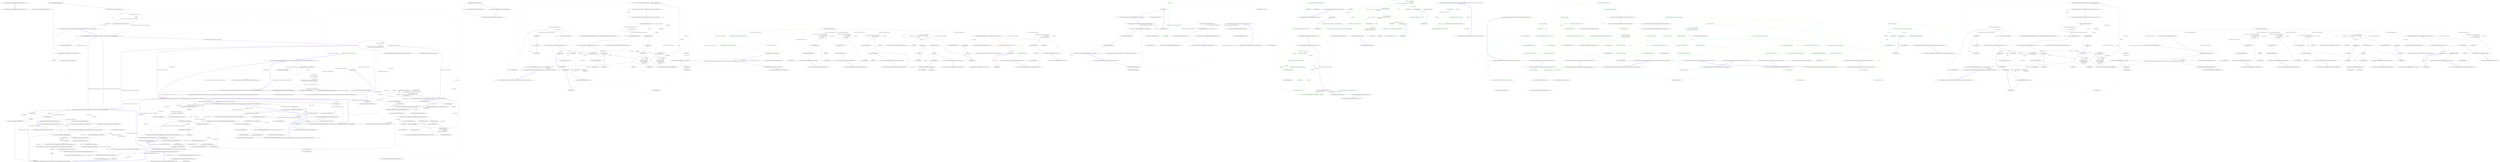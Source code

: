 digraph  {
n0 [cluster="Nancy.Routing.IRouteDescriptionProvider.GetDescription(Nancy.NancyModule, string)", label="Entry Nancy.Routing.IRouteDescriptionProvider.GetDescription(Nancy.NancyModule, string)", span="13-13"];
n1 [cluster="Nancy.Routing.IRouteDescriptionProvider.GetDescription(Nancy.NancyModule, string)", label="Exit Nancy.Routing.IRouteDescriptionProvider.GetDescription(Nancy.NancyModule, string)", span="13-13"];
m0_148 [cluster="Nancy.Diagnostics.DiagnosticsSession.GenerateRandomSalt()", file="DependencyModule.cs", label="Entry Nancy.Diagnostics.DiagnosticsSession.GenerateRandomSalt()", span="15-15"];
m0_0 [cluster="Nancy.Demo.Hosting.Aspnet.DependencyModule.DependencyModule(Nancy.Demo.Hosting.Aspnet.IApplicationDependency, Nancy.Demo.Hosting.Aspnet.IRequestDependency)", file="DependencyModule.cs", label="Entry Nancy.Demo.Hosting.Aspnet.DependencyModule.DependencyModule(Nancy.Demo.Hosting.Aspnet.IApplicationDependency, Nancy.Demo.Hosting.Aspnet.IRequestDependency)", span="9-9"];
m0_1 [cluster="Nancy.Demo.Hosting.Aspnet.DependencyModule.DependencyModule(Nancy.Demo.Hosting.Aspnet.IApplicationDependency, Nancy.Demo.Hosting.Aspnet.IRequestDependency)", file="DependencyModule.cs", label="this.applicationDependency = applicationDependency", span="11-11"];
m0_2 [cluster="Nancy.Demo.Hosting.Aspnet.DependencyModule.DependencyModule(Nancy.Demo.Hosting.Aspnet.IApplicationDependency, Nancy.Demo.Hosting.Aspnet.IRequestDependency)", file="DependencyModule.cs", label="this.requestDependency = requestDependency", span="12-12"];
m0_4 [cluster="Nancy.Demo.Hosting.Aspnet.DependencyModule.DependencyModule(Nancy.Demo.Hosting.Aspnet.IApplicationDependency, Nancy.Demo.Hosting.Aspnet.IRequestDependency)", file="DependencyModule.cs", label="Exit Nancy.Demo.Hosting.Aspnet.DependencyModule.DependencyModule(Nancy.Demo.Hosting.Aspnet.IApplicationDependency, Nancy.Demo.Hosting.Aspnet.IRequestDependency)", span="9-9"];
m0_6 [cluster="lambda expression", file="DependencyModule.cs", label="var model = \r\n                    new RatPackWithDependencyText\r\n                    { \r\n                        FirstName = ''Bob'', \r\n                        ApplicationDependencyText = this.applicationDependency.GetContent(),\r\n                        RequestDependencyText = this.requestDependency.GetContent()\r\n                    }", span="15-21"];
m0_3 [cluster="Nancy.Demo.Hosting.Aspnet.DependencyModule.DependencyModule(Nancy.Demo.Hosting.Aspnet.IApplicationDependency, Nancy.Demo.Hosting.Aspnet.IRequestDependency)", color=green, community=0, file="DependencyModule.cs", label="1: Get[''/dependency''] = x =>{\r\n                var model = \r\n                    new RatPackWithDependencyText\r\n                    { \r\n                        FirstName = ''Bob'', \r\n                        ApplicationDependencyText = this.applicationDependency.GetContent(),\r\n                        RequestDependencyText = this.requestDependency.GetContent()\r\n                    };\r\n\r\n                return View[''~/views/razor-dependency.cshtml'', model];\r\n            }", span="14-24"];
m0_5 [cluster="lambda expression", file="DependencyModule.cs", label="Entry lambda expression", span="14-24"];
m0_7 [cluster="lambda expression", color=green, community=0, file="DependencyModule.cs", label="1: return View[''~/views/razor-dependency.cshtml'', model];", span="23-23"];
m0_74 [cluster="Nancy.Diagnostics.DiagnosticsHook.GetSession(Nancy.NancyContext, Nancy.Diagnostics.DiagnosticsConfiguration, Nancy.DefaultObjectSerializer)", file="DependencyModule.cs", label="Entry Nancy.Diagnostics.DiagnosticsHook.GetSession(Nancy.NancyContext, Nancy.Diagnostics.DiagnosticsConfiguration, Nancy.DefaultObjectSerializer)", span="160-160"];
m0_101 [cluster="Nancy.Diagnostics.DiagnosticsHook.GetSession(Nancy.NancyContext, Nancy.Diagnostics.DiagnosticsConfiguration, Nancy.DefaultObjectSerializer)", file="DependencyModule.cs", label="context.Request == null", span="162-162"];
m0_103 [cluster="Nancy.Diagnostics.DiagnosticsHook.GetSession(Nancy.NancyContext, Nancy.Diagnostics.DiagnosticsConfiguration, Nancy.DefaultObjectSerializer)", file="DependencyModule.cs", label="IsLoginRequest(context)", span="167-167"];
m0_104 [cluster="Nancy.Diagnostics.DiagnosticsHook.GetSession(Nancy.NancyContext, Nancy.Diagnostics.DiagnosticsConfiguration, Nancy.DefaultObjectSerializer)", file="DependencyModule.cs", label="return ProcessLogin(context, diagnosticsConfiguration, serializer);", span="169-169"];
m0_105 [cluster="Nancy.Diagnostics.DiagnosticsHook.GetSession(Nancy.NancyContext, Nancy.Diagnostics.DiagnosticsConfiguration, Nancy.DefaultObjectSerializer)", file="DependencyModule.cs", label="!context.Request.Cookies.ContainsKey(DiagsCookieName)", span="172-172"];
m0_107 [cluster="Nancy.Diagnostics.DiagnosticsHook.GetSession(Nancy.NancyContext, Nancy.Diagnostics.DiagnosticsConfiguration, Nancy.DefaultObjectSerializer)", file="DependencyModule.cs", label="var encryptedValue = HttpUtility.UrlDecode(context.Request.Cookies[DiagsCookieName])", span="177-177"];
m0_108 [cluster="Nancy.Diagnostics.DiagnosticsHook.GetSession(Nancy.NancyContext, Nancy.Diagnostics.DiagnosticsConfiguration, Nancy.DefaultObjectSerializer)", file="DependencyModule.cs", label="var hmacStringLength = Base64Helpers.GetBase64Length(diagnosticsConfiguration.CryptographyConfiguration.HmacProvider.HmacLength)", span="178-178"];
m0_112 [cluster="Nancy.Diagnostics.DiagnosticsHook.GetSession(Nancy.NancyContext, Nancy.Diagnostics.DiagnosticsConfiguration, Nancy.DefaultObjectSerializer)", file="DependencyModule.cs", label="var newHmac = diagnosticsConfiguration.CryptographyConfiguration.HmacProvider.GenerateHmac(encryptedSession)", span="183-183"];
m0_113 [cluster="Nancy.Diagnostics.DiagnosticsHook.GetSession(Nancy.NancyContext, Nancy.Diagnostics.DiagnosticsConfiguration, Nancy.DefaultObjectSerializer)", file="DependencyModule.cs", label="var hmacValid = HmacComparer.Compare(newHmac, hmacBytes, diagnosticsConfiguration.CryptographyConfiguration.HmacProvider.HmacLength)", span="184-184"];
m0_116 [cluster="Nancy.Diagnostics.DiagnosticsHook.GetSession(Nancy.NancyContext, Nancy.Diagnostics.DiagnosticsConfiguration, Nancy.DefaultObjectSerializer)", file="DependencyModule.cs", label="var decryptedValue = diagnosticsConfiguration.CryptographyConfiguration.EncryptionProvider.Decrypt(encryptedSession)", span="191-191"];
m0_117 [cluster="Nancy.Diagnostics.DiagnosticsHook.GetSession(Nancy.NancyContext, Nancy.Diagnostics.DiagnosticsConfiguration, Nancy.DefaultObjectSerializer)", file="DependencyModule.cs", label="var session = serializer.Deserialize(decryptedValue) as DiagnosticsSession", span="192-192"];
m0_118 [cluster="Nancy.Diagnostics.DiagnosticsHook.GetSession(Nancy.NancyContext, Nancy.Diagnostics.DiagnosticsConfiguration, Nancy.DefaultObjectSerializer)", file="DependencyModule.cs", label="session == null || session.Expiry < DateTime.Now || !SessionPasswordValid(session, diagnosticsConfiguration.Password)", span="194-194"];
m0_102 [cluster="Nancy.Diagnostics.DiagnosticsHook.GetSession(Nancy.NancyContext, Nancy.Diagnostics.DiagnosticsConfiguration, Nancy.DefaultObjectSerializer)", file="DependencyModule.cs", label="return null;", span="164-164"];
m0_106 [cluster="Nancy.Diagnostics.DiagnosticsHook.GetSession(Nancy.NancyContext, Nancy.Diagnostics.DiagnosticsConfiguration, Nancy.DefaultObjectSerializer)", file="DependencyModule.cs", label="return null;", span="174-174"];
m0_109 [cluster="Nancy.Diagnostics.DiagnosticsHook.GetSession(Nancy.NancyContext, Nancy.Diagnostics.DiagnosticsConfiguration, Nancy.DefaultObjectSerializer)", file="DependencyModule.cs", label="var encryptedSession = encryptedValue.Substring(hmacStringLength)", span="179-179"];
m0_110 [cluster="Nancy.Diagnostics.DiagnosticsHook.GetSession(Nancy.NancyContext, Nancy.Diagnostics.DiagnosticsConfiguration, Nancy.DefaultObjectSerializer)", file="DependencyModule.cs", label="var hmacString = encryptedValue.Substring(0, hmacStringLength)", span="180-180"];
m0_111 [cluster="Nancy.Diagnostics.DiagnosticsHook.GetSession(Nancy.NancyContext, Nancy.Diagnostics.DiagnosticsConfiguration, Nancy.DefaultObjectSerializer)", file="DependencyModule.cs", label="var hmacBytes = Convert.FromBase64String(hmacString)", span="182-182"];
m0_114 [cluster="Nancy.Diagnostics.DiagnosticsHook.GetSession(Nancy.NancyContext, Nancy.Diagnostics.DiagnosticsConfiguration, Nancy.DefaultObjectSerializer)", file="DependencyModule.cs", label="!hmacValid", span="186-186"];
m0_115 [cluster="Nancy.Diagnostics.DiagnosticsHook.GetSession(Nancy.NancyContext, Nancy.Diagnostics.DiagnosticsConfiguration, Nancy.DefaultObjectSerializer)", file="DependencyModule.cs", label="return null;", span="188-188"];
m0_120 [cluster="Nancy.Diagnostics.DiagnosticsHook.GetSession(Nancy.NancyContext, Nancy.Diagnostics.DiagnosticsConfiguration, Nancy.DefaultObjectSerializer)", file="DependencyModule.cs", label="return session;", span="199-199"];
m0_119 [cluster="Nancy.Diagnostics.DiagnosticsHook.GetSession(Nancy.NancyContext, Nancy.Diagnostics.DiagnosticsConfiguration, Nancy.DefaultObjectSerializer)", file="DependencyModule.cs", label="return null;", span="196-196"];
m0_121 [cluster="Nancy.Diagnostics.DiagnosticsHook.GetSession(Nancy.NancyContext, Nancy.Diagnostics.DiagnosticsConfiguration, Nancy.DefaultObjectSerializer)", file="DependencyModule.cs", label="Exit Nancy.Diagnostics.DiagnosticsHook.GetSession(Nancy.NancyContext, Nancy.Diagnostics.DiagnosticsConfiguration, Nancy.DefaultObjectSerializer)", span="160-160"];
m0_95 [cluster="System.DateTime.AddMinutes(double)", file="DependencyModule.cs", label="Entry System.DateTime.AddMinutes(double)", span="0-0"];
m0_133 [cluster="Nancy.Diagnostics.DiagnosticsHook.SessionPasswordValid(Nancy.Diagnostics.DiagnosticsSession, string)", file="DependencyModule.cs", label="Entry Nancy.Diagnostics.DiagnosticsHook.SessionPasswordValid(Nancy.Diagnostics.DiagnosticsSession, string)", span="202-202"];
m0_134 [cluster="Nancy.Diagnostics.DiagnosticsHook.SessionPasswordValid(Nancy.Diagnostics.DiagnosticsSession, string)", file="DependencyModule.cs", label="var newHash = DiagnosticsSession.GenerateSaltedHash(realPassword, session.Salt)", span="204-204"];
m0_135 [cluster="Nancy.Diagnostics.DiagnosticsHook.SessionPasswordValid(Nancy.Diagnostics.DiagnosticsSession, string)", file="DependencyModule.cs", label="return (newHash.Length == session.Hash.Length && newHash.SequenceEqual(session.Hash));", span="206-206"];
m0_136 [cluster="Nancy.Diagnostics.DiagnosticsHook.SessionPasswordValid(Nancy.Diagnostics.DiagnosticsSession, string)", file="DependencyModule.cs", label="Exit Nancy.Diagnostics.DiagnosticsHook.SessionPasswordValid(Nancy.Diagnostics.DiagnosticsSession, string)", span="202-202"];
m0_50 [cluster="Nancy.Diagnostics.DiagnosticsViewRenderer.DiagnosticsViewRenderer(Nancy.NancyContext)", file="DependencyModule.cs", label="Entry Nancy.Diagnostics.DiagnosticsViewRenderer.DiagnosticsViewRenderer(Nancy.NancyContext)", span="15-15"];
m0_100 [cluster="string.Format(string, object, object)", file="DependencyModule.cs", label="Entry string.Format(string, object, object)", span="0-0"];
m0_41 [cluster="Nancy.Diagnostics.DiagnosticsHook.ExecuteDiagnostics(Nancy.NancyContext, Nancy.Routing.IRouteResolver, Nancy.Diagnostics.DiagnosticsConfiguration, Nancy.DefaultObjectSerializer)", file="DependencyModule.cs", label="Entry Nancy.Diagnostics.DiagnosticsHook.ExecuteDiagnostics(Nancy.NancyContext, Nancy.Routing.IRouteResolver, Nancy.Diagnostics.DiagnosticsConfiguration, Nancy.DefaultObjectSerializer)", span="98-98"];
m0_55 [cluster="Nancy.Diagnostics.DiagnosticsHook.ExecuteDiagnostics(Nancy.NancyContext, Nancy.Routing.IRouteResolver, Nancy.Diagnostics.DiagnosticsConfiguration, Nancy.DefaultObjectSerializer)", file="DependencyModule.cs", label="var session = GetSession(ctx, diagnosticsConfiguration, serializer)", span="100-100"];
m0_57 [cluster="Nancy.Diagnostics.DiagnosticsHook.ExecuteDiagnostics(Nancy.NancyContext, Nancy.Routing.IRouteResolver, Nancy.Diagnostics.DiagnosticsConfiguration, Nancy.DefaultObjectSerializer)", file="DependencyModule.cs", label="var view = GetDiagnosticsLoginView(ctx)", span="104-104"];
m0_60 [cluster="Nancy.Diagnostics.DiagnosticsHook.ExecuteDiagnostics(Nancy.NancyContext, Nancy.Routing.IRouteResolver, Nancy.Diagnostics.DiagnosticsConfiguration, Nancy.DefaultObjectSerializer)", file="DependencyModule.cs", label="var resolveResult = routeResolver.Resolve(ctx)", span="113-113"];
m0_61 [cluster="Nancy.Diagnostics.DiagnosticsHook.ExecuteDiagnostics(Nancy.NancyContext, Nancy.Routing.IRouteResolver, Nancy.Diagnostics.DiagnosticsConfiguration, Nancy.DefaultObjectSerializer)", file="DependencyModule.cs", label="ctx.Parameters = resolveResult.Item2", span="115-115"];
m0_64 [cluster="Nancy.Diagnostics.DiagnosticsHook.ExecuteDiagnostics(Nancy.NancyContext, Nancy.Routing.IRouteResolver, Nancy.Diagnostics.DiagnosticsConfiguration, Nancy.DefaultObjectSerializer)", file="DependencyModule.cs", label="ExecuteRoutePreReq(ctx, resolveResultPreReq)", span="118-118"];
m0_65 [cluster="Nancy.Diagnostics.DiagnosticsHook.ExecuteDiagnostics(Nancy.NancyContext, Nancy.Routing.IRouteResolver, Nancy.Diagnostics.DiagnosticsConfiguration, Nancy.DefaultObjectSerializer)", file="DependencyModule.cs", label="ctx.Response == null", span="120-120"];
m0_66 [cluster="Nancy.Diagnostics.DiagnosticsHook.ExecuteDiagnostics(Nancy.NancyContext, Nancy.Routing.IRouteResolver, Nancy.Diagnostics.DiagnosticsConfiguration, Nancy.DefaultObjectSerializer)", file="DependencyModule.cs", label="ctx.Response = resolveResult.Item1.Invoke(resolveResult.Item2)", span="122-122"];
m0_67 [cluster="Nancy.Diagnostics.DiagnosticsHook.ExecuteDiagnostics(Nancy.NancyContext, Nancy.Routing.IRouteResolver, Nancy.Diagnostics.DiagnosticsConfiguration, Nancy.DefaultObjectSerializer)", file="DependencyModule.cs", label="ctx.Request.Method.ToUpperInvariant() == ''HEAD''", span="125-125"];
m0_68 [cluster="Nancy.Diagnostics.DiagnosticsHook.ExecuteDiagnostics(Nancy.NancyContext, Nancy.Routing.IRouteResolver, Nancy.Diagnostics.DiagnosticsConfiguration, Nancy.DefaultObjectSerializer)", file="DependencyModule.cs", label="ctx.Response = new HeadResponse(ctx.Response)", span="127-127"];
m0_70 [cluster="Nancy.Diagnostics.DiagnosticsHook.ExecuteDiagnostics(Nancy.NancyContext, Nancy.Routing.IRouteResolver, Nancy.Diagnostics.DiagnosticsConfiguration, Nancy.DefaultObjectSerializer)", file="DependencyModule.cs", label="resolveResultPostReq.Invoke(ctx)", span="132-132"];
m0_71 [cluster="Nancy.Diagnostics.DiagnosticsHook.ExecuteDiagnostics(Nancy.NancyContext, Nancy.Routing.IRouteResolver, Nancy.Diagnostics.DiagnosticsConfiguration, Nancy.DefaultObjectSerializer)", file="DependencyModule.cs", label="AddUpdateSessionCookie(session, ctx, diagnosticsConfiguration, serializer)", span="135-135"];
m0_72 [cluster="Nancy.Diagnostics.DiagnosticsHook.ExecuteDiagnostics(Nancy.NancyContext, Nancy.Routing.IRouteResolver, Nancy.Diagnostics.DiagnosticsConfiguration, Nancy.DefaultObjectSerializer)", file="DependencyModule.cs", label="return ctx.Response;", span="138-138"];
m0_56 [cluster="Nancy.Diagnostics.DiagnosticsHook.ExecuteDiagnostics(Nancy.NancyContext, Nancy.Routing.IRouteResolver, Nancy.Diagnostics.DiagnosticsConfiguration, Nancy.DefaultObjectSerializer)", file="DependencyModule.cs", label="session == null", span="102-102"];
m0_58 [cluster="Nancy.Diagnostics.DiagnosticsHook.ExecuteDiagnostics(Nancy.NancyContext, Nancy.Routing.IRouteResolver, Nancy.Diagnostics.DiagnosticsConfiguration, Nancy.DefaultObjectSerializer)", file="DependencyModule.cs", label="view.AddCookie(\r\n                    new NancyCookie(DiagsCookieName, String.Empty, true) { Expires = DateTime.Now.AddDays(-1) })", span="106-107"];
m0_59 [cluster="Nancy.Diagnostics.DiagnosticsHook.ExecuteDiagnostics(Nancy.NancyContext, Nancy.Routing.IRouteResolver, Nancy.Diagnostics.DiagnosticsConfiguration, Nancy.DefaultObjectSerializer)", file="DependencyModule.cs", label="return view;", span="109-109"];
m0_62 [cluster="Nancy.Diagnostics.DiagnosticsHook.ExecuteDiagnostics(Nancy.NancyContext, Nancy.Routing.IRouteResolver, Nancy.Diagnostics.DiagnosticsConfiguration, Nancy.DefaultObjectSerializer)", file="DependencyModule.cs", label="var resolveResultPreReq = resolveResult.Item3", span="116-116"];
m0_63 [cluster="Nancy.Diagnostics.DiagnosticsHook.ExecuteDiagnostics(Nancy.NancyContext, Nancy.Routing.IRouteResolver, Nancy.Diagnostics.DiagnosticsConfiguration, Nancy.DefaultObjectSerializer)", file="DependencyModule.cs", label="var resolveResultPostReq = resolveResult.Item4", span="117-117"];
m0_69 [cluster="Nancy.Diagnostics.DiagnosticsHook.ExecuteDiagnostics(Nancy.NancyContext, Nancy.Routing.IRouteResolver, Nancy.Diagnostics.DiagnosticsConfiguration, Nancy.DefaultObjectSerializer)", file="DependencyModule.cs", label="resolveResultPostReq != null", span="130-130"];
m0_73 [cluster="Nancy.Diagnostics.DiagnosticsHook.ExecuteDiagnostics(Nancy.NancyContext, Nancy.Routing.IRouteResolver, Nancy.Diagnostics.DiagnosticsConfiguration, Nancy.DefaultObjectSerializer)", file="DependencyModule.cs", label="Exit Nancy.Diagnostics.DiagnosticsHook.ExecuteDiagnostics(Nancy.NancyContext, Nancy.Routing.IRouteResolver, Nancy.Diagnostics.DiagnosticsConfiguration, Nancy.DefaultObjectSerializer)", span="98-98"];
m0_8 [cluster="lambda expression", file="DependencyModule.cs", label="Exit lambda expression", span="14-24"];
m0_12 [cluster="Nancy.Routing.DefaultRouteSegmentExtractor.DefaultRouteSegmentExtractor()", file="DependencyModule.cs", label="Nancy.Demo.Hosting.Aspnet.DependencyModule", span=""];
m0_82 [cluster="Nancy.HeadResponse.HeadResponse(Nancy.Response)", file="DependencyModule.cs", label="Entry Nancy.HeadResponse.HeadResponse(Nancy.Response)", span="13-13"];
m0_39 [cluster="Nancy.Responses.EmbeddedFileResponse.EmbeddedFileResponse(System.Reflection.Assembly, string, string)", file="DependencyModule.cs", label="Entry Nancy.Responses.EmbeddedFileResponse.EmbeddedFileResponse(System.Reflection.Assembly, string, string)", span="18-18"];
m0_40 [cluster="System.IO.Path.GetFileName(string)", file="DependencyModule.cs", label="Entry System.IO.Path.GetFileName(string)", span="0-0"];
m0_126 [cluster="Nancy.Cryptography.Base64Helpers.GetBase64Length(int)", file="DependencyModule.cs", label="Entry Nancy.Cryptography.Base64Helpers.GetBase64Length(int)", span="11-11"];
m0_10 [cluster="Nancy.Demo.Hosting.Aspnet.IApplicationDependency.GetContent()", file="DependencyModule.cs", label="Entry Nancy.Demo.Hosting.Aspnet.IApplicationDependency.GetContent()", span="4-4"];
m0_38 [cluster="string.Format(string, object)", file="DependencyModule.cs", label="Entry string.Format(string, object)", span="0-0"];
m0_51 [cluster="Nancy.Diagnostics.DiagnosticsHook.GetDiagnosticsLoginView(Nancy.NancyContext)", file="DependencyModule.cs", label="Entry Nancy.Diagnostics.DiagnosticsHook.GetDiagnosticsLoginView(Nancy.NancyContext)", span="91-91"];
m0_52 [cluster="Nancy.Diagnostics.DiagnosticsHook.GetDiagnosticsLoginView(Nancy.NancyContext)", file="DependencyModule.cs", label="var renderer = new DiagnosticsViewRenderer(ctx)", span="93-93"];
m0_53 [cluster="Nancy.Diagnostics.DiagnosticsHook.GetDiagnosticsLoginView(Nancy.NancyContext)", file="DependencyModule.cs", label="return renderer[''login''];", span="95-95"];
m0_54 [cluster="Nancy.Diagnostics.DiagnosticsHook.GetDiagnosticsLoginView(Nancy.NancyContext)", file="DependencyModule.cs", label="Exit Nancy.Diagnostics.DiagnosticsHook.GetDiagnosticsLoginView(Nancy.NancyContext)", span="91-91"];
m0_75 [cluster="Nancy.Cookies.NancyCookie.NancyCookie(string, string, bool)", file="DependencyModule.cs", label="Entry Nancy.Cookies.NancyCookie.NancyCookie(string, string, bool)", span="15-15"];
m0_132 [cluster="Nancy.DefaultObjectSerializer.Deserialize(string)", file="DependencyModule.cs", label="Entry Nancy.DefaultObjectSerializer.Deserialize(string)", span="38-38"];
m0_34 [cluster="string.Replace(string, string)", file="DependencyModule.cs", label="Entry string.Replace(string, string)", span="0-0"];
m0_125 [cluster="Nancy.Helpers.HttpUtility.UrlDecode(string)", file="DependencyModule.cs", label="Entry Nancy.Helpers.HttpUtility.UrlDecode(string)", span="103-103"];
m0_35 [cluster="System.IO.Path.GetDirectoryName(string)", file="DependencyModule.cs", label="Entry System.IO.Path.GetDirectoryName(string)", span="0-0"];
m0_37 [cluster="string.Replace(char, char)", file="DependencyModule.cs", label="Entry string.Replace(char, char)", span="0-0"];
m0_158 [cluster="System.Func<T, TResult>.Invoke(T)", file="DependencyModule.cs", label="Entry System.Func<T, TResult>.Invoke(T)", span="0-0"];
m0_17 [cluster="Nancy.DefaultObjectSerializer.DefaultObjectSerializer()", file="DependencyModule.cs", label="Entry Nancy.DefaultObjectSerializer.DefaultObjectSerializer()", span="7-7"];
m0_81 [cluster="string.ToUpperInvariant()", file="DependencyModule.cs", label="Entry string.ToUpperInvariant()", span="0-0"];
m0_123 [cluster="Nancy.Diagnostics.DiagnosticsHook.ProcessLogin(Nancy.NancyContext, Nancy.Diagnostics.DiagnosticsConfiguration, Nancy.DefaultObjectSerializer)", file="DependencyModule.cs", label="Entry Nancy.Diagnostics.DiagnosticsHook.ProcessLogin(Nancy.NancyContext, Nancy.Diagnostics.DiagnosticsConfiguration, Nancy.DefaultObjectSerializer)", span="209-209"];
m0_139 [cluster="Nancy.Diagnostics.DiagnosticsHook.ProcessLogin(Nancy.NancyContext, Nancy.Diagnostics.DiagnosticsConfiguration, Nancy.DefaultObjectSerializer)", file="DependencyModule.cs", label="string password = context.Request.Form.Password", span="211-211"];
m0_140 [cluster="Nancy.Diagnostics.DiagnosticsHook.ProcessLogin(Nancy.NancyContext, Nancy.Diagnostics.DiagnosticsConfiguration, Nancy.DefaultObjectSerializer)", file="DependencyModule.cs", label="!string.Equals(password, diagnosticsConfiguration.Password, StringComparison.Ordinal)", span="213-213"];
m0_143 [cluster="Nancy.Diagnostics.DiagnosticsHook.ProcessLogin(Nancy.NancyContext, Nancy.Diagnostics.DiagnosticsConfiguration, Nancy.DefaultObjectSerializer)", file="DependencyModule.cs", label="var hash = DiagnosticsSession.GenerateSaltedHash(password, salt)", span="219-219"];
m0_141 [cluster="Nancy.Diagnostics.DiagnosticsHook.ProcessLogin(Nancy.NancyContext, Nancy.Diagnostics.DiagnosticsConfiguration, Nancy.DefaultObjectSerializer)", file="DependencyModule.cs", label="return null;", span="215-215"];
m0_142 [cluster="Nancy.Diagnostics.DiagnosticsHook.ProcessLogin(Nancy.NancyContext, Nancy.Diagnostics.DiagnosticsConfiguration, Nancy.DefaultObjectSerializer)", file="DependencyModule.cs", label="var salt = DiagnosticsSession.GenerateRandomSalt()", span="218-218"];
m0_144 [cluster="Nancy.Diagnostics.DiagnosticsHook.ProcessLogin(Nancy.NancyContext, Nancy.Diagnostics.DiagnosticsConfiguration, Nancy.DefaultObjectSerializer)", file="DependencyModule.cs", label="var session = new DiagnosticsSession\r\n            {\r\n                Hash = hash,\r\n                Salt = salt,\r\n                Expiry = DateTime.Now.AddMinutes(DiagnosticsSessionTimeoutMinutes),\r\n            }", span="220-225"];
m0_145 [cluster="Nancy.Diagnostics.DiagnosticsHook.ProcessLogin(Nancy.NancyContext, Nancy.Diagnostics.DiagnosticsConfiguration, Nancy.DefaultObjectSerializer)", file="DependencyModule.cs", label="return session;", span="227-227"];
m0_146 [cluster="Nancy.Diagnostics.DiagnosticsHook.ProcessLogin(Nancy.NancyContext, Nancy.Diagnostics.DiagnosticsConfiguration, Nancy.DefaultObjectSerializer)", file="DependencyModule.cs", label="Exit Nancy.Diagnostics.DiagnosticsHook.ProcessLogin(Nancy.NancyContext, Nancy.Diagnostics.DiagnosticsConfiguration, Nancy.DefaultObjectSerializer)", span="209-209"];
m0_19 [cluster="Nancy.NamedPipelineBase<TDelegate>.AddItemToStartOfPipeline(Nancy.PipelineItem<TDelegate>, bool)", file="DependencyModule.cs", label="Entry Nancy.NamedPipelineBase<TDelegate>.AddItemToStartOfPipeline(Nancy.PipelineItem<TDelegate>, bool)", span="58-58"];
m0_46 [cluster="Nancy.NamedPipelineBase<TDelegate>.RemoveByName(string)", file="DependencyModule.cs", label="Entry Nancy.NamedPipelineBase<TDelegate>.RemoveByName(string)", span="196-196"];
m0_18 [cluster="Nancy.PipelineItem<TDelegate>.PipelineItem(string, TDelegate)", file="DependencyModule.cs", label="Entry Nancy.PipelineItem<TDelegate>.PipelineItem(string, TDelegate)", span="10-10"];
m0_83 [cluster="System.Action<T>.Invoke(T)", file="DependencyModule.cs", label="Entry System.Action<T>.Invoke(T)", span="0-0"];
m0_99 [cluster="System.Convert.ToBase64String(byte[])", file="DependencyModule.cs", label="Entry System.Convert.ToBase64String(byte[])", span="0-0"];
m0_149 [cluster="Nancy.Diagnostics.DiagnosticsSession.DiagnosticsSession()", file="DependencyModule.cs", label="Entry Nancy.Diagnostics.DiagnosticsSession.DiagnosticsSession()", span="7-7"];
m0_128 [cluster="string.Substring(int, int)", file="DependencyModule.cs", label="Entry string.Substring(int, int)", span="0-0"];
m0_15 [cluster="Nancy.Routing.DefaultRoutePatternMatcher.DefaultRoutePatternMatcher()", file="DependencyModule.cs", label="Entry Nancy.Routing.DefaultRoutePatternMatcher.DefaultRoutePatternMatcher()", span="13-13"];
m0_76 [cluster="System.DateTime.AddDays(double)", file="DependencyModule.cs", label="Entry System.DateTime.AddDays(double)", span="0-0"];
m0_127 [cluster="string.Substring(int)", file="DependencyModule.cs", label="Entry string.Substring(int)", span="0-0"];
m0_33 [cluster="string.StartsWith(string, System.StringComparison)", file="DependencyModule.cs", label="Entry string.StartsWith(string, System.StringComparison)", span="0-0"];
m0_9 [cluster="Nancy.Demo.Hosting.Aspnet.Models.RatPackWithDependencyText.RatPackWithDependencyText()", file="DependencyModule.cs", label="Entry Nancy.Demo.Hosting.Aspnet.Models.RatPackWithDependencyText.RatPackWithDependencyText()", span="2-2"];
m0_11 [cluster="Nancy.Demo.Hosting.Aspnet.IRequestDependency.GetContent()", file="DependencyModule.cs", label="Entry Nancy.Demo.Hosting.Aspnet.IRequestDependency.GetContent()", span="4-4"];
m0_130 [cluster="Nancy.Cryptography.HmacComparer.Compare(byte[], byte[], int)", file="DependencyModule.cs", label="Entry Nancy.Cryptography.HmacComparer.Compare(byte[], byte[], int)", span="15-15"];
m0_97 [cluster="Nancy.Cryptography.IEncryptionProvider.Encrypt(string)", file="DependencyModule.cs", label="Entry Nancy.Cryptography.IEncryptionProvider.Encrypt(string)", span="12-12"];
m0_131 [cluster="Nancy.Cryptography.IEncryptionProvider.Decrypt(string)", file="DependencyModule.cs", label="Entry Nancy.Cryptography.IEncryptionProvider.Decrypt(string)", span="19-19"];
m0_138 [cluster="Unk.SequenceEqual", file="DependencyModule.cs", label="Entry Unk.SequenceEqual", span=""];
m0_13 [cluster="Nancy.Routing.DefaultRouteDescriptionProvider.DefaultRouteDescriptionProvider()", file="DependencyModule.cs", label="Entry Nancy.Routing.DefaultRouteDescriptionProvider.DefaultRouteDescriptionProvider()", span="11-11"];
m0_36 [cluster="string.IsNullOrEmpty(string)", file="DependencyModule.cs", label="Entry string.IsNullOrEmpty(string)", span="0-0"];
m0_98 [cluster="Nancy.Cryptography.IHmacProvider.GenerateHmac(string)", file="DependencyModule.cs", label="Entry Nancy.Cryptography.IHmacProvider.GenerateHmac(string)", span="17-17"];
m0_96 [cluster="Nancy.DefaultObjectSerializer.Serialize(object)", file="DependencyModule.cs", label="Entry Nancy.DefaultObjectSerializer.Serialize(object)", span="14-14"];
m0_84 [cluster="Nancy.Diagnostics.DiagnosticsHook.AddUpdateSessionCookie(Nancy.Diagnostics.DiagnosticsSession, Nancy.NancyContext, Nancy.Diagnostics.DiagnosticsConfiguration, Nancy.DefaultObjectSerializer)", file="DependencyModule.cs", label="Entry Nancy.Diagnostics.DiagnosticsHook.AddUpdateSessionCookie(Nancy.Diagnostics.DiagnosticsSession, Nancy.NancyContext, Nancy.Diagnostics.DiagnosticsConfiguration, Nancy.DefaultObjectSerializer)", span="141-141"];
m0_85 [cluster="Nancy.Diagnostics.DiagnosticsHook.AddUpdateSessionCookie(Nancy.Diagnostics.DiagnosticsSession, Nancy.NancyContext, Nancy.Diagnostics.DiagnosticsConfiguration, Nancy.DefaultObjectSerializer)", file="DependencyModule.cs", label="context.Response == null", span="143-143"];
m0_87 [cluster="Nancy.Diagnostics.DiagnosticsHook.AddUpdateSessionCookie(Nancy.Diagnostics.DiagnosticsSession, Nancy.NancyContext, Nancy.Diagnostics.DiagnosticsConfiguration, Nancy.DefaultObjectSerializer)", file="DependencyModule.cs", label="session.Expiry = DateTime.Now.AddMinutes(DiagnosticsSessionTimeoutMinutes)", span="148-148"];
m0_88 [cluster="Nancy.Diagnostics.DiagnosticsHook.AddUpdateSessionCookie(Nancy.Diagnostics.DiagnosticsSession, Nancy.NancyContext, Nancy.Diagnostics.DiagnosticsConfiguration, Nancy.DefaultObjectSerializer)", file="DependencyModule.cs", label="var serializedSession = serializer.Serialize(session)", span="149-149"];
m0_89 [cluster="Nancy.Diagnostics.DiagnosticsHook.AddUpdateSessionCookie(Nancy.Diagnostics.DiagnosticsSession, Nancy.NancyContext, Nancy.Diagnostics.DiagnosticsConfiguration, Nancy.DefaultObjectSerializer)", file="DependencyModule.cs", label="var encryptedSession = diagnosticsConfiguration.CryptographyConfiguration.EncryptionProvider.Encrypt(serializedSession)", span="151-151"];
m0_90 [cluster="Nancy.Diagnostics.DiagnosticsHook.AddUpdateSessionCookie(Nancy.Diagnostics.DiagnosticsSession, Nancy.NancyContext, Nancy.Diagnostics.DiagnosticsConfiguration, Nancy.DefaultObjectSerializer)", file="DependencyModule.cs", label="var hmacBytes = diagnosticsConfiguration.CryptographyConfiguration.HmacProvider.GenerateHmac(encryptedSession)", span="152-152"];
m0_93 [cluster="Nancy.Diagnostics.DiagnosticsHook.AddUpdateSessionCookie(Nancy.Diagnostics.DiagnosticsSession, Nancy.NancyContext, Nancy.Diagnostics.DiagnosticsConfiguration, Nancy.DefaultObjectSerializer)", file="DependencyModule.cs", label="context.Response.AddCookie(cookie)", span="157-157"];
m0_86 [cluster="Nancy.Diagnostics.DiagnosticsHook.AddUpdateSessionCookie(Nancy.Diagnostics.DiagnosticsSession, Nancy.NancyContext, Nancy.Diagnostics.DiagnosticsConfiguration, Nancy.DefaultObjectSerializer)", file="DependencyModule.cs", label="return;", span="145-145"];
m0_92 [cluster="Nancy.Diagnostics.DiagnosticsHook.AddUpdateSessionCookie(Nancy.Diagnostics.DiagnosticsSession, Nancy.NancyContext, Nancy.Diagnostics.DiagnosticsConfiguration, Nancy.DefaultObjectSerializer)", file="DependencyModule.cs", label="var cookie = new NancyCookie(DiagsCookieName, String.Format(''{1}{0}'', encryptedSession, hmacString), true)", span="155-155"];
m0_91 [cluster="Nancy.Diagnostics.DiagnosticsHook.AddUpdateSessionCookie(Nancy.Diagnostics.DiagnosticsSession, Nancy.NancyContext, Nancy.Diagnostics.DiagnosticsConfiguration, Nancy.DefaultObjectSerializer)", file="DependencyModule.cs", label="var hmacString = Convert.ToBase64String(hmacBytes)", span="153-153"];
m0_94 [cluster="Nancy.Diagnostics.DiagnosticsHook.AddUpdateSessionCookie(Nancy.Diagnostics.DiagnosticsSession, Nancy.NancyContext, Nancy.Diagnostics.DiagnosticsConfiguration, Nancy.DefaultObjectSerializer)", file="DependencyModule.cs", label="Exit Nancy.Diagnostics.DiagnosticsHook.AddUpdateSessionCookie(Nancy.Diagnostics.DiagnosticsSession, Nancy.NancyContext, Nancy.Diagnostics.DiagnosticsConfiguration, Nancy.DefaultObjectSerializer)", span="141-141"];
m0_124 [cluster="System.Collections.Generic.IDictionary<TKey, TValue>.ContainsKey(TKey)", file="DependencyModule.cs", label="Entry System.Collections.Generic.IDictionary<TKey, TValue>.ContainsKey(TKey)", span="0-0"];
m0_16 [cluster="Nancy.Diagnostics.DiagnosticsModuleBuilder.DiagnosticsModuleBuilder(Nancy.IRootPathProvider, System.Collections.Generic.IEnumerable<Nancy.ISerializer>, Nancy.ModelBinding.IModelBinderLocator)", file="DependencyModule.cs", label="Entry Nancy.Diagnostics.DiagnosticsModuleBuilder.DiagnosticsModuleBuilder(Nancy.IRootPathProvider, System.Collections.Generic.IEnumerable<Nancy.ISerializer>, Nancy.ModelBinding.IModelBinderLocator)", span="13-13"];
m0_31 [cluster="lambda expression", file="DependencyModule.cs", label="return diagnosticsConfiguration.Valid\r\n                                   ? ExecuteDiagnostics(ctx, diagnosticsRouteResolver, diagnosticsConfiguration, serializer)\r\n                                   : GetDiagnosticsHelpView(ctx);", span="73-75"];
m0_21 [cluster="lambda expression", file="DependencyModule.cs", label="!ctx.ControlPanelEnabled", span="47-47"];
m0_23 [cluster="lambda expression", file="DependencyModule.cs", label="!ctx.Request.Path.StartsWith(ControlPanelPrefix, StringComparison.OrdinalIgnoreCase)", span="52-52"];
m0_25 [cluster="lambda expression", file="DependencyModule.cs", label="ctx.Request.Path.StartsWith(ResourcePrefix, StringComparison.OrdinalIgnoreCase)", span="57-57"];
m0_27 [cluster="lambda expression", file="DependencyModule.cs", label="var path = Path.GetDirectoryName(ctx.Request.Url.Path.Replace(ResourcePrefix, string.Empty)) ?? string.Empty", span="61-61"];
m0_30 [cluster="lambda expression", file="DependencyModule.cs", label="return new EmbeddedFileResponse(\r\n                                typeof(DiagnosticsHook).Assembly,\r\n                                resourceNamespace,\r\n                                Path.GetFileName(ctx.Request.Url.Path));", span="67-70"];
m0_20 [cluster="lambda expression", file="DependencyModule.cs", label="Entry lambda expression", span="45-76"];
m0_22 [cluster="lambda expression", file="DependencyModule.cs", label="return null;", span="49-49"];
m0_24 [cluster="lambda expression", file="DependencyModule.cs", label="return null;", span="54-54"];
m0_26 [cluster="lambda expression", file="DependencyModule.cs", label="var resourceNamespace = ''Nancy.Diagnostics.Resources''", span="59-59"];
m0_29 [cluster="lambda expression", file="DependencyModule.cs", label="resourceNamespace += string.Format(''.{0}'', path.Replace('\\', '.'))", span="64-64"];
m0_28 [cluster="lambda expression", file="DependencyModule.cs", label="!string.IsNullOrEmpty(path)", span="62-62"];
m0_32 [cluster="lambda expression", file="DependencyModule.cs", label="Exit lambda expression", span="45-76"];
m0_129 [cluster="System.Convert.FromBase64String(string)", file="DependencyModule.cs", label="Entry System.Convert.FromBase64String(string)", span="0-0"];
m0_147 [cluster="string.Equals(string, string, System.StringComparison)", file="DependencyModule.cs", label="Entry string.Equals(string, string, System.StringComparison)", span="0-0"];
m0_80 [cluster="Nancy.Routing.Route.Invoke(Nancy.DynamicDictionary)", file="DependencyModule.cs", label="Entry Nancy.Routing.Route.Invoke(Nancy.DynamicDictionary)", span="54-54"];
m0_14 [cluster="Nancy.Routing.DefaultRouteResolver.DefaultRouteResolver(Nancy.INancyModuleCatalog, Nancy.Routing.IRoutePatternMatcher, Nancy.Routing.INancyModuleBuilder, Nancy.Routing.IRouteCache, System.Collections.Generic.IEnumerable<Nancy.Responses.Negotiation.IResponseProcessor>)", file="DependencyModule.cs", label="Entry Nancy.Routing.DefaultRouteResolver.DefaultRouteResolver(Nancy.INancyModuleCatalog, Nancy.Routing.IRoutePatternMatcher, Nancy.Routing.INancyModuleBuilder, Nancy.Routing.IRouteCache, System.Collections.Generic.IEnumerable<Nancy.Responses.Negotiation.IResponseProcessor>)", span="29-29"];
m0_77 [cluster="Nancy.Response.AddCookie(Nancy.Cookies.INancyCookie)", file="DependencyModule.cs", label="Entry Nancy.Response.AddCookie(Nancy.Cookies.INancyCookie)", span="72-72"];
m0_122 [cluster="Nancy.Diagnostics.DiagnosticsHook.IsLoginRequest(Nancy.NancyContext)", file="DependencyModule.cs", label="Entry Nancy.Diagnostics.DiagnosticsHook.IsLoginRequest(Nancy.NancyContext)", span="230-230"];
m0_150 [cluster="Nancy.Diagnostics.DiagnosticsHook.IsLoginRequest(Nancy.NancyContext)", file="DependencyModule.cs", label="return context.Request.Method == ''POST'' && context.Request.Path == ''/_Nancy/'';", span="233-233"];
m0_151 [cluster="Nancy.Diagnostics.DiagnosticsHook.IsLoginRequest(Nancy.NancyContext)", file="DependencyModule.cs", label="Exit Nancy.Diagnostics.DiagnosticsHook.IsLoginRequest(Nancy.NancyContext)", span="230-230"];
m0_43 [cluster="Nancy.Diagnostics.DiagnosticsHook.Disable(Nancy.Bootstrapper.IPipelines)", file="DependencyModule.cs", label="Entry Nancy.Diagnostics.DiagnosticsHook.Disable(Nancy.Bootstrapper.IPipelines)", span="79-79"];
m0_44 [cluster="Nancy.Diagnostics.DiagnosticsHook.Disable(Nancy.Bootstrapper.IPipelines)", file="DependencyModule.cs", label="pipelines.BeforeRequest.RemoveByName(PipelineKey)", span="81-81"];
m0_45 [cluster="Nancy.Diagnostics.DiagnosticsHook.Disable(Nancy.Bootstrapper.IPipelines)", file="DependencyModule.cs", label="Exit Nancy.Diagnostics.DiagnosticsHook.Disable(Nancy.Bootstrapper.IPipelines)", span="79-79"];
m0_137 [cluster="Nancy.Diagnostics.DiagnosticsSession.GenerateSaltedHash(string, byte[])", file="DependencyModule.cs", label="Entry Nancy.Diagnostics.DiagnosticsSession.GenerateSaltedHash(string, byte[])", span="44-44"];
m0_42 [cluster="Nancy.Diagnostics.DiagnosticsHook.GetDiagnosticsHelpView(Nancy.NancyContext)", file="DependencyModule.cs", label="Entry Nancy.Diagnostics.DiagnosticsHook.GetDiagnosticsHelpView(Nancy.NancyContext)", span="84-84"];
m0_47 [cluster="Nancy.Diagnostics.DiagnosticsHook.GetDiagnosticsHelpView(Nancy.NancyContext)", file="DependencyModule.cs", label="var renderer = new DiagnosticsViewRenderer(ctx)", span="86-86"];
m0_48 [cluster="Nancy.Diagnostics.DiagnosticsHook.GetDiagnosticsHelpView(Nancy.NancyContext)", file="DependencyModule.cs", label="return renderer[''help''];", span="88-88"];
m0_49 [cluster="Nancy.Diagnostics.DiagnosticsHook.GetDiagnosticsHelpView(Nancy.NancyContext)", file="DependencyModule.cs", label="Exit Nancy.Diagnostics.DiagnosticsHook.GetDiagnosticsHelpView(Nancy.NancyContext)", span="84-84"];
m0_79 [cluster="Nancy.Diagnostics.DiagnosticsHook.ExecuteRoutePreReq(Nancy.NancyContext, System.Func<Nancy.NancyContext, Nancy.Response>)", file="DependencyModule.cs", label="Entry Nancy.Diagnostics.DiagnosticsHook.ExecuteRoutePreReq(Nancy.NancyContext, System.Func<Nancy.NancyContext, Nancy.Response>)", span="236-236"];
m0_152 [cluster="Nancy.Diagnostics.DiagnosticsHook.ExecuteRoutePreReq(Nancy.NancyContext, System.Func<Nancy.NancyContext, Nancy.Response>)", file="DependencyModule.cs", label="resolveResultPreReq == null", span="238-238"];
m0_154 [cluster="Nancy.Diagnostics.DiagnosticsHook.ExecuteRoutePreReq(Nancy.NancyContext, System.Func<Nancy.NancyContext, Nancy.Response>)", file="DependencyModule.cs", label="var resolveResultPreReqResponse = resolveResultPreReq.Invoke(context)", span="243-243"];
m0_156 [cluster="Nancy.Diagnostics.DiagnosticsHook.ExecuteRoutePreReq(Nancy.NancyContext, System.Func<Nancy.NancyContext, Nancy.Response>)", file="DependencyModule.cs", label="context.Response = resolveResultPreReqResponse", span="247-247"];
m0_153 [cluster="Nancy.Diagnostics.DiagnosticsHook.ExecuteRoutePreReq(Nancy.NancyContext, System.Func<Nancy.NancyContext, Nancy.Response>)", file="DependencyModule.cs", label="return;", span="240-240"];
m0_155 [cluster="Nancy.Diagnostics.DiagnosticsHook.ExecuteRoutePreReq(Nancy.NancyContext, System.Func<Nancy.NancyContext, Nancy.Response>)", file="DependencyModule.cs", label="resolveResultPreReqResponse != null", span="245-245"];
m0_157 [cluster="Nancy.Diagnostics.DiagnosticsHook.ExecuteRoutePreReq(Nancy.NancyContext, System.Func<Nancy.NancyContext, Nancy.Response>)", file="DependencyModule.cs", label="Exit Nancy.Diagnostics.DiagnosticsHook.ExecuteRoutePreReq(Nancy.NancyContext, System.Func<Nancy.NancyContext, Nancy.Response>)", span="236-236"];
m0_78 [cluster="Nancy.Routing.IRouteResolver.Resolve(Nancy.NancyContext)", file="DependencyModule.cs", label="Entry Nancy.Routing.IRouteResolver.Resolve(Nancy.NancyContext)", span="15-15"];
m0_159 [file="DependencyModule.cs", label="Nancy.Diagnostics.DiagnosticsConfiguration", span=""];
m0_160 [file="DependencyModule.cs", label=diagnosticsRouteResolver, span=""];
m0_161 [file="DependencyModule.cs", label=serializer, span=""];
m1_78 [cluster="Unk.MustHaveHappened", file="GenericFileResponse.cs", label="Entry Unk.MustHaveHappened", span=""];
m1_35 [cluster="Nancy.Tests.Unit.Routing.RouteCacheFixture.Sets_Filter_If_Specified()", file="GenericFileResponse.cs", label="var routes = from cacheEntry in this.routeCache.Values\r\n                         from route in cacheEntry\r\n                         where route.Item2.Path == ''/filtered''\r\n                         select route.Item2", span="57-60"];
m1_34 [cluster="Nancy.Tests.Unit.Routing.RouteCacheFixture.Sets_Filter_If_Specified()", file="GenericFileResponse.cs", label="Entry Nancy.Tests.Unit.Routing.RouteCacheFixture.Sets_Filter_If_Specified()", span="54-54"];
m1_36 [cluster="Nancy.Tests.Unit.Routing.RouteCacheFixture.Sets_Filter_If_Specified()", file="GenericFileResponse.cs", label="var filteredRoute = routes.First()", span="63-63"];
m1_37 [cluster="Nancy.Tests.Unit.Routing.RouteCacheFixture.Sets_Filter_If_Specified()", file="GenericFileResponse.cs", label="filteredRoute.Condition.ShouldNotBeNull()", span="66-66"];
m1_38 [cluster="Nancy.Tests.Unit.Routing.RouteCacheFixture.Sets_Filter_If_Specified()", file="GenericFileResponse.cs", label="Exit Nancy.Tests.Unit.Routing.RouteCacheFixture.Sets_Filter_If_Specified()", span="54-54"];
m1_24 [cluster="Nancy.INancyModuleCatalog.GetAllModules(Nancy.NancyContext)", file="GenericFileResponse.cs", label="Entry Nancy.INancyModuleCatalog.GetAllModules(Nancy.NancyContext)", span="14-14"];
m1_11 [cluster="Nancy.Tests.Unit.Routing.RouteCacheFixture.Should_Contain_Entries_For_All_Modules()", file="GenericFileResponse.cs", label="var routes = (from cacheEntry in this.routeCache.Keys\r\n                         select cacheEntry).ToList()", span="32-33"];
m1_10 [cluster="Nancy.Tests.Unit.Routing.RouteCacheFixture.Should_Contain_Entries_For_All_Modules()", file="GenericFileResponse.cs", label="Entry Nancy.Tests.Unit.Routing.RouteCacheFixture.Should_Contain_Entries_For_All_Modules()", span="29-29"];
m1_12 [cluster="Nancy.Tests.Unit.Routing.RouteCacheFixture.Should_Contain_Entries_For_All_Modules()", file="GenericFileResponse.cs", label="routes.Contains(''1'').ShouldBeTrue()", span="36-36"];
m1_13 [cluster="Nancy.Tests.Unit.Routing.RouteCacheFixture.Should_Contain_Entries_For_All_Modules()", file="GenericFileResponse.cs", label="routes.Contains(''2'').ShouldBeTrue()", span="37-37"];
m1_14 [cluster="Nancy.Tests.Unit.Routing.RouteCacheFixture.Should_Contain_Entries_For_All_Modules()", file="GenericFileResponse.cs", label="Exit Nancy.Tests.Unit.Routing.RouteCacheFixture.Should_Contain_Entries_For_All_Modules()", span="29-29"];
m1_48 [cluster="Nancy.Tests.Unit.Routing.RouteCacheFixture.Sets_Method()", file="GenericFileResponse.cs", label="var methods = (from cacheEntry in routeCache.Values\r\n                          from route in cacheEntry\r\n                          select route.Item2.Method).Distinct()", span="89-91"];
m1_47 [cluster="Nancy.Tests.Unit.Routing.RouteCacheFixture.Sets_Method()", file="GenericFileResponse.cs", label="Entry Nancy.Tests.Unit.Routing.RouteCacheFixture.Sets_Method()", span="86-86"];
m1_49 [cluster="Nancy.Tests.Unit.Routing.RouteCacheFixture.Sets_Method()", file="GenericFileResponse.cs", label="methods.Count().ShouldEqual(4)", span="94-94"];
m1_50 [cluster="Nancy.Tests.Unit.Routing.RouteCacheFixture.Sets_Method()", file="GenericFileResponse.cs", label="Exit Nancy.Tests.Unit.Routing.RouteCacheFixture.Sets_Method()", span="86-86"];
m1_62 [cluster="Unk.ElementAt", file="GenericFileResponse.cs", label="Entry Unk.ElementAt", span=""];
m1_7 [cluster="Nancy.Tests.Fakes.FakeModuleCatalog.FakeModuleCatalog()", file="GenericFileResponse.cs", label="Entry Nancy.Tests.Fakes.FakeModuleCatalog.FakeModuleCatalog()", span="13-13"];
m1_26 [cluster="object.ShouldEqual(object)", file="GenericFileResponse.cs", label="Entry object.ShouldEqual(object)", span="95-95"];
m1_6 [cluster="Unk.>", file="GenericFileResponse.cs", label="Entry Unk.>", span=""];
m1_0 [cluster="Nancy.Tests.Unit.Routing.RouteCacheFixture.RouteCacheFixture()", file="GenericFileResponse.cs", label="Entry Nancy.Tests.Unit.Routing.RouteCacheFixture.RouteCacheFixture()", span="18-18"];
m1_1 [cluster="Nancy.Tests.Unit.Routing.RouteCacheFixture.RouteCacheFixture()", color=green, community=0, file="GenericFileResponse.cs", label="0: this.routeDescriptionProvider = A.Fake<IRouteDescriptionProvider>()", span="20-20"];
m1_2 [cluster="Nancy.Tests.Unit.Routing.RouteCacheFixture.RouteCacheFixture()", color=green, community=0, file="GenericFileResponse.cs", label="1: this.routeSegmentExtractor = A.Fake<IRouteSegmentExtractor>()", span="21-21"];
m1_3 [cluster="Nancy.Tests.Unit.Routing.RouteCacheFixture.RouteCacheFixture()", file="GenericFileResponse.cs", label="this.fakeModuleCatalog = new FakeModuleCatalog()", span="22-22"];
m1_4 [cluster="Nancy.Tests.Unit.Routing.RouteCacheFixture.RouteCacheFixture()", file="GenericFileResponse.cs", label="this.routeCache =\r\n                new RouteCache(this.fakeModuleCatalog, new FakeModuleKeyGenerator(), A.Fake<INancyContextFactory>(), this.routeSegmentExtractor, this.routeDescriptionProvider)", span="24-25"];
m1_5 [cluster="Nancy.Tests.Unit.Routing.RouteCacheFixture.RouteCacheFixture()", file="GenericFileResponse.cs", label="Exit Nancy.Tests.Unit.Routing.RouteCacheFixture.RouteCacheFixture()", span="18-18"];
m1_86 [cluster="Unk.GetAllModules", file="GenericFileResponse.cs", label="Entry Unk.GetAllModules", span=""];
m1_75 [cluster="Nancy.Tests.Fakes.FakeNancyModule.FakeNancyModule(System.Action<Nancy.Tests.Fakes.FakeNancyModule.FakeNancyModuleConfigurator>)", file="GenericFileResponse.cs", label="Entry Nancy.Tests.Fakes.FakeNancyModule.FakeNancyModule(System.Action<Nancy.Tests.Fakes.FakeNancyModule.FakeNancyModuleConfigurator>)", span="10-10"];
m1_9 [cluster="Nancy.Tests.Fakes.FakeModuleKeyGenerator.FakeModuleKeyGenerator()", file="GenericFileResponse.cs", label="Entry Nancy.Tests.Fakes.FakeModuleKeyGenerator.FakeModuleKeyGenerator()", span="4-4"];
m1_40 [cluster="Unk.ShouldNotBeNull", file="GenericFileResponse.cs", label="Entry Unk.ShouldNotBeNull", span=""];
m1_18 [cluster="Nancy.Tests.Unit.Routing.RouteCacheFixture.Should_Contain_Entries_For_All_Routes()", file="GenericFileResponse.cs", label="Entry Nancy.Tests.Unit.Routing.RouteCacheFixture.Should_Contain_Entries_For_All_Routes()", span="41-41"];
m1_19 [cluster="Nancy.Tests.Unit.Routing.RouteCacheFixture.Should_Contain_Entries_For_All_Routes()", file="GenericFileResponse.cs", label="var total = this.fakeModuleCatalog.GetAllModules(new NancyContext()).Sum(nm => nm.Routes.Count())", span="44-44"];
m1_20 [cluster="Nancy.Tests.Unit.Routing.RouteCacheFixture.Should_Contain_Entries_For_All_Routes()", color=red, community=0, file="GenericFileResponse.cs", label="1: var cacheEntriesTotal = this.routeCache.Values.Sum(c => c.Count())", span="47-47"];
m1_21 [cluster="Nancy.Tests.Unit.Routing.RouteCacheFixture.Should_Contain_Entries_For_All_Routes()", color=green, community=0, file="GenericFileResponse.cs", label="0: cacheEntriesTotal.ShouldEqual(total)", span="50-50"];
m1_22 [cluster="Nancy.Tests.Unit.Routing.RouteCacheFixture.Should_Contain_Entries_For_All_Routes()", file="GenericFileResponse.cs", label="Exit Nancy.Tests.Unit.Routing.RouteCacheFixture.Should_Contain_Entries_For_All_Routes()", span="41-41"];
m1_8 [cluster="RouteCache.cstr", file="GenericFileResponse.cs", label="Entry RouteCache.cstr", span=""];
m1_25 [cluster="System.Collections.Generic.IEnumerable<TSource>.Sum<TSource>(System.Func<TSource, int>)", file="GenericFileResponse.cs", label="Entry System.Collections.Generic.IEnumerable<TSource>.Sum<TSource>(System.Func<TSource, int>)", span="0-0"];
m1_60 [cluster="Nancy.INancyModuleCatalog.GetModuleByKey(string, Nancy.NancyContext)", file="GenericFileResponse.cs", label="Entry Nancy.INancyModuleCatalog.GetModuleByKey(string, Nancy.NancyContext)", span="22-22"];
m1_17 [cluster="bool.ShouldBeTrue()", file="GenericFileResponse.cs", label="Entry bool.ShouldBeTrue()", span="85-85"];
m1_90 [cluster="Unk.GetDescription", file="GenericFileResponse.cs", label="Entry Unk.GetDescription", span=""];
m1_91 [cluster="Nancy.Tests.Unit.Routing.RouteCacheFixture.Should_invoke_route_description_provider_with_path_of_route()", file="GenericFileResponse.cs", label="Entry Nancy.Tests.Unit.Routing.RouteCacheFixture.Should_invoke_route_description_provider_with_path_of_route()", span="144-144"];
m1_92 [cluster="Nancy.Tests.Unit.Routing.RouteCacheFixture.Should_invoke_route_description_provider_with_path_of_route()", file="GenericFileResponse.cs", label="string expectedPath = ''/some/path/{capture}''", span="147-147"];
m1_93 [cluster="Nancy.Tests.Unit.Routing.RouteCacheFixture.Should_invoke_route_description_provider_with_path_of_route()", file="GenericFileResponse.cs", label="var module = new FakeNancyModule(with =>\r\n            {\r\n                with.AddGetRoute(expectedPath);\r\n            })", span="149-152"];
m1_98 [cluster="Nancy.Tests.Unit.Routing.RouteCacheFixture.Should_invoke_route_description_provider_with_path_of_route()", file="GenericFileResponse.cs", label="A.CallTo(() => descriptionProvider.GetDescription(A<NancyModule>._, expectedPath)).MustHaveHappened()", span="169-169"];
m1_94 [cluster="Nancy.Tests.Unit.Routing.RouteCacheFixture.Should_invoke_route_description_provider_with_path_of_route()", file="GenericFileResponse.cs", label="var catalog = A.Fake<INancyModuleCatalog>()", span="154-154"];
m1_95 [cluster="Nancy.Tests.Unit.Routing.RouteCacheFixture.Should_invoke_route_description_provider_with_path_of_route()", file="GenericFileResponse.cs", label="A.CallTo(() => catalog.GetAllModules(A<NancyContext>._)).Returns(new[] { module })", span="155-155"];
m1_97 [cluster="Nancy.Tests.Unit.Routing.RouteCacheFixture.Should_invoke_route_description_provider_with_path_of_route()", file="GenericFileResponse.cs", label="var cache = new RouteCache(\r\n                catalog,\r\n                new FakeModuleKeyGenerator(),\r\n                A.Fake<INancyContextFactory>(),\r\n                this.routeSegmentExtractor,\r\n                descriptionProvider)", span="161-166"];
m1_96 [cluster="Nancy.Tests.Unit.Routing.RouteCacheFixture.Should_invoke_route_description_provider_with_path_of_route()", file="GenericFileResponse.cs", label="var descriptionProvider =\r\n                A.Fake<IRouteDescriptionProvider>()", span="157-158"];
m1_99 [cluster="Nancy.Tests.Unit.Routing.RouteCacheFixture.Should_invoke_route_description_provider_with_path_of_route()", file="GenericFileResponse.cs", label="Exit Nancy.Tests.Unit.Routing.RouteCacheFixture.Should_invoke_route_description_provider_with_path_of_route()", span="144-144"];
m1_67 [cluster="Nancy.Tests.Unit.Routing.RouteCacheFixture.Should_invoke_route_description_provider_with_module_that_route_is_defined_in()", file="GenericFileResponse.cs", label="Entry Nancy.Tests.Unit.Routing.RouteCacheFixture.Should_invoke_route_description_provider_with_module_that_route_is_defined_in()", span="117-117"];
m1_68 [cluster="Nancy.Tests.Unit.Routing.RouteCacheFixture.Should_invoke_route_description_provider_with_module_that_route_is_defined_in()", file="GenericFileResponse.cs", label="var module = new FakeNancyModule(with =>\r\n            {\r\n                with.AddGetRoute(''/'');\r\n            })", span="120-123"];
m1_69 [cluster="Nancy.Tests.Unit.Routing.RouteCacheFixture.Should_invoke_route_description_provider_with_module_that_route_is_defined_in()", file="GenericFileResponse.cs", label="var catalog = A.Fake<INancyModuleCatalog>()", span="125-125"];
m1_70 [cluster="Nancy.Tests.Unit.Routing.RouteCacheFixture.Should_invoke_route_description_provider_with_module_that_route_is_defined_in()", file="GenericFileResponse.cs", label="A.CallTo(() => catalog.GetAllModules(A<NancyContext>._)).Returns(new[] { module })", span="126-126"];
m1_73 [cluster="Nancy.Tests.Unit.Routing.RouteCacheFixture.Should_invoke_route_description_provider_with_module_that_route_is_defined_in()", file="GenericFileResponse.cs", label="A.CallTo(() => descriptionProvider.GetDescription(module, A<string>._)).MustHaveHappened()", span="140-140"];
m1_72 [cluster="Nancy.Tests.Unit.Routing.RouteCacheFixture.Should_invoke_route_description_provider_with_module_that_route_is_defined_in()", file="GenericFileResponse.cs", label="var cache = new RouteCache(\r\n                catalog,\r\n                new FakeModuleKeyGenerator(),\r\n                A.Fake<INancyContextFactory>(),\r\n                this.routeSegmentExtractor,\r\n                descriptionProvider)", span="132-137"];
m1_71 [cluster="Nancy.Tests.Unit.Routing.RouteCacheFixture.Should_invoke_route_description_provider_with_module_that_route_is_defined_in()", file="GenericFileResponse.cs", label="var descriptionProvider =\r\n                A.Fake<IRouteDescriptionProvider>()", span="128-129"];
m1_74 [cluster="Nancy.Tests.Unit.Routing.RouteCacheFixture.Should_invoke_route_description_provider_with_module_that_route_is_defined_in()", file="GenericFileResponse.cs", label="Exit Nancy.Tests.Unit.Routing.RouteCacheFixture.Should_invoke_route_description_provider_with_module_that_route_is_defined_in()", span="117-117"];
m1_76 [cluster="Unk.CallTo", file="GenericFileResponse.cs", label="Entry Unk.CallTo", span=""];
m1_52 [cluster="Unk.Count", file="GenericFileResponse.cs", label="Entry Unk.Count", span=""];
m1_63 [cluster="Unk.ShouldBeSameAs", file="GenericFileResponse.cs", label="Entry Unk.ShouldBeSameAs", span=""];
m1_23 [cluster="Nancy.NancyContext.NancyContext()", file="GenericFileResponse.cs", label="Entry Nancy.NancyContext.NancyContext()", span="20-20"];
m1_42 [cluster="Nancy.Tests.Unit.Routing.RouteCacheFixture.Filter_Is_Null_If_Not_Specified()", file="GenericFileResponse.cs", label="var routes = from cacheEntry in this.routeCache.Values\r\n                         from route in cacheEntry\r\n                         where route.Item2.Path == ''/''\r\n                         select route.Item2", span="73-76"];
m1_41 [cluster="Nancy.Tests.Unit.Routing.RouteCacheFixture.Filter_Is_Null_If_Not_Specified()", file="GenericFileResponse.cs", label="Entry Nancy.Tests.Unit.Routing.RouteCacheFixture.Filter_Is_Null_If_Not_Specified()", span="70-70"];
m1_43 [cluster="Nancy.Tests.Unit.Routing.RouteCacheFixture.Filter_Is_Null_If_Not_Specified()", file="GenericFileResponse.cs", label="var filteredRoute = routes.First()", span="79-79"];
m1_44 [cluster="Nancy.Tests.Unit.Routing.RouteCacheFixture.Filter_Is_Null_If_Not_Specified()", file="GenericFileResponse.cs", label="filteredRoute.Condition.ShouldBeNull()", span="82-82"];
m1_45 [cluster="Nancy.Tests.Unit.Routing.RouteCacheFixture.Filter_Is_Null_If_Not_Specified()", file="GenericFileResponse.cs", label="Exit Nancy.Tests.Unit.Routing.RouteCacheFixture.Filter_Is_Null_If_Not_Specified()", span="70-70"];
m1_39 [cluster="Unk.First", file="GenericFileResponse.cs", label="Entry Unk.First", span=""];
m1_100 [cluster="lambda expression", file="GenericFileResponse.cs", label="Entry lambda expression", span="149-152"];
m1_27 [cluster="lambda expression", file="GenericFileResponse.cs", label="Entry lambda expression", span="44-44"];
m1_31 [cluster="lambda expression", file="GenericFileResponse.cs", label="Entry lambda expression", span="47-47"];
m1_28 [cluster="lambda expression", file="GenericFileResponse.cs", label="nm.Routes.Count()", span="44-44"];
m1_29 [cluster="lambda expression", file="GenericFileResponse.cs", label="Exit lambda expression", span="44-44"];
m1_32 [cluster="lambda expression", color=red, community=0, file="GenericFileResponse.cs", label="0: c.Count()", span="47-47"];
m1_33 [cluster="lambda expression", file="GenericFileResponse.cs", label="Exit lambda expression", span="47-47"];
m1_64 [cluster="lambda expression", file="GenericFileResponse.cs", label="Entry lambda expression", span="102-102"];
m1_65 [cluster="lambda expression", file="GenericFileResponse.cs", label="r.Description", span="102-102"];
m1_66 [cluster="lambda expression", file="GenericFileResponse.cs", label="Exit lambda expression", span="102-102"];
m1_80 [cluster="lambda expression", file="GenericFileResponse.cs", label="with.AddGetRoute(''/'')", span="122-122"];
m1_88 [cluster="lambda expression", file="GenericFileResponse.cs", label="descriptionProvider.GetDescription(module, A<string>._)", span="140-140"];
m1_84 [cluster="lambda expression", file="GenericFileResponse.cs", label="catalog.GetAllModules(A<NancyContext>._)", span="126-126"];
m1_83 [cluster="lambda expression", file="GenericFileResponse.cs", label="Entry lambda expression", span="126-126"];
m1_87 [cluster="lambda expression", file="GenericFileResponse.cs", label="Entry lambda expression", span="140-140"];
m1_79 [cluster="lambda expression", file="GenericFileResponse.cs", label="Entry lambda expression", span="120-123"];
m1_81 [cluster="lambda expression", file="GenericFileResponse.cs", label="Exit lambda expression", span="120-123"];
m1_85 [cluster="lambda expression", file="GenericFileResponse.cs", label="Exit lambda expression", span="126-126"];
m1_89 [cluster="lambda expression", file="GenericFileResponse.cs", label="Exit lambda expression", span="140-140"];
m1_101 [cluster="lambda expression", file="GenericFileResponse.cs", label="with.AddGetRoute(expectedPath)", span="151-151"];
m1_107 [cluster="lambda expression", file="GenericFileResponse.cs", label="descriptionProvider.GetDescription(A<NancyModule>._, expectedPath)", span="169-169"];
m1_104 [cluster="lambda expression", file="GenericFileResponse.cs", label="catalog.GetAllModules(A<NancyContext>._)", span="155-155"];
m1_103 [cluster="lambda expression", file="GenericFileResponse.cs", label="Entry lambda expression", span="155-155"];
m1_106 [cluster="lambda expression", file="GenericFileResponse.cs", label="Entry lambda expression", span="169-169"];
m1_102 [cluster="lambda expression", file="GenericFileResponse.cs", label="Exit lambda expression", span="149-152"];
m1_105 [cluster="lambda expression", file="GenericFileResponse.cs", label="Exit lambda expression", span="155-155"];
m1_108 [cluster="lambda expression", file="GenericFileResponse.cs", label="Exit lambda expression", span="169-169"];
m1_51 [cluster="Unk.Distinct", file="GenericFileResponse.cs", label="Entry Unk.Distinct", span=""];
m1_16 [cluster="Unk.Contains", file="GenericFileResponse.cs", label="Entry Unk.Contains", span=""];
m1_82 [cluster="Nancy.Tests.Fakes.FakeNancyModule.FakeNancyModuleConfigurator.AddGetRoute(string)", file="GenericFileResponse.cs", label="Entry Nancy.Tests.Fakes.FakeNancyModule.FakeNancyModuleConfigurator.AddGetRoute(string)", span="36-36"];
m1_30 [cluster="System.Collections.Generic.IEnumerable<TSource>.Count<TSource>()", file="GenericFileResponse.cs", label="Entry System.Collections.Generic.IEnumerable<TSource>.Count<TSource>()", span="0-0"];
m1_61 [cluster="Unk.Select", file="GenericFileResponse.cs", label="Entry Unk.Select", span=""];
m1_53 [cluster="Nancy.Tests.Unit.Routing.RouteCacheFixture.Index_Set_Correctly_In_Cache()", file="GenericFileResponse.cs", label="Entry Nancy.Tests.Unit.Routing.RouteCacheFixture.Index_Set_Correctly_In_Cache()", span="98-98"];
m1_54 [cluster="Nancy.Tests.Unit.Routing.RouteCacheFixture.Index_Set_Correctly_In_Cache()", file="GenericFileResponse.cs", label="var routes = this.fakeModuleCatalog\r\n                .GetModuleByKey(''1'', new NancyContext()).Routes.Select(r => r.Description)\r\n                .ToList()", span="101-103"];
m1_55 [cluster="Nancy.Tests.Unit.Routing.RouteCacheFixture.Index_Set_Correctly_In_Cache()", file="GenericFileResponse.cs", label="var cachedRoutes = this.routeCache[''1'']", span="106-106"];
m1_58 [cluster="Nancy.Tests.Unit.Routing.RouteCacheFixture.Index_Set_Correctly_In_Cache()", file="GenericFileResponse.cs", label="cachedRoute.Item2.ShouldBeSameAs(routes.ElementAt(index))", span="112-112"];
m1_56 [cluster="Nancy.Tests.Unit.Routing.RouteCacheFixture.Index_Set_Correctly_In_Cache()", file="GenericFileResponse.cs", label=cachedRoutes, span="109-109"];
m1_57 [cluster="Nancy.Tests.Unit.Routing.RouteCacheFixture.Index_Set_Correctly_In_Cache()", file="GenericFileResponse.cs", label="var index = cachedRoute.Item1", span="111-111"];
m1_59 [cluster="Nancy.Tests.Unit.Routing.RouteCacheFixture.Index_Set_Correctly_In_Cache()", file="GenericFileResponse.cs", label="Exit Nancy.Tests.Unit.Routing.RouteCacheFixture.Index_Set_Correctly_In_Cache()", span="98-98"];
m1_15 [cluster="Unk.ToList", file="GenericFileResponse.cs", label="Entry Unk.ToList", span=""];
m1_77 [cluster="Unk.Returns", file="GenericFileResponse.cs", label="Entry Unk.Returns", span=""];
m1_46 [cluster="Unk.ShouldBeNull", file="GenericFileResponse.cs", label="Entry Unk.ShouldBeNull", span=""];
m1_109 [file="GenericFileResponse.cs", label="Nancy.Tests.Unit.Routing.RouteCacheFixture", span=""];
m1_110 [file="GenericFileResponse.cs", label=catalog, span=""];
m1_111 [file="GenericFileResponse.cs", label=module, span=""];
m1_112 [file="GenericFileResponse.cs", label=descriptionProvider, span=""];
m1_113 [file="GenericFileResponse.cs", label=expectedPath, span=""];
m1_114 [file="GenericFileResponse.cs", label=catalog, span=""];
m1_115 [file="GenericFileResponse.cs", label=descriptionProvider, span=""];
m2_4 [cluster="Nancy.Tests.Unit.Responses.GenericFileResponseFixture.Should_set_status_code_to_ok()", file="GenericFileResponseFixture.cs", label="Entry Nancy.Tests.Unit.Responses.GenericFileResponseFixture.Should_set_status_code_to_ok()", span="18-18"];
m2_5 [cluster="Nancy.Tests.Unit.Responses.GenericFileResponseFixture.Should_set_status_code_to_ok()", file="GenericFileResponseFixture.cs", label="var response = new GenericFileResponse(this.imagePath, imageContentType)", span="21-21"];
m2_6 [cluster="Nancy.Tests.Unit.Responses.GenericFileResponseFixture.Should_set_status_code_to_ok()", file="GenericFileResponseFixture.cs", label="response.StatusCode.ShouldEqual(HttpStatusCode.OK)", span="24-24"];
m2_7 [cluster="Nancy.Tests.Unit.Responses.GenericFileResponseFixture.Should_set_status_code_to_ok()", file="GenericFileResponseFixture.cs", label="Exit Nancy.Tests.Unit.Responses.GenericFileResponseFixture.Should_set_status_code_to_ok()", span="18-18"];
m2_9 [cluster="object.ShouldEqual(object)", file="GenericFileResponseFixture.cs", label="Entry object.ShouldEqual(object)", span="80-80"];
m2_26 [cluster="System.IO.MemoryStream.Flush()", file="GenericFileResponseFixture.cs", label="Entry System.IO.MemoryStream.Flush()", span="0-0"];
m2_18 [cluster="System.Collections.Generic.IEnumerable<T>.ShouldEqualSequence<T>(System.Collections.Generic.IEnumerable<T>)", file="GenericFileResponseFixture.cs", label="Entry System.Collections.Generic.IEnumerable<T>.ShouldEqualSequence<T>(System.Collections.Generic.IEnumerable<T>)", span="95-95"];
m2_16 [cluster="System.IO.File.ReadAllBytes(string)", file="GenericFileResponseFixture.cs", label="Entry System.IO.File.ReadAllBytes(string)", span="0-0"];
m2_19 [cluster="Nancy.Tests.Unit.Responses.GenericFileResponseFixture.GetResponseContents(Nancy.Response)", file="GenericFileResponseFixture.cs", label="var ms = new MemoryStream()", span="43-43"];
m2_20 [cluster="Nancy.Tests.Unit.Responses.GenericFileResponseFixture.GetResponseContents(Nancy.Response)", color=green, community=0, file="GenericFileResponseFixture.cs", label="0: response.Contents(ms)", span="44-44"];
m2_21 [cluster="Nancy.Tests.Unit.Responses.GenericFileResponseFixture.GetResponseContents(Nancy.Response)", color=green, community=0, file="GenericFileResponseFixture.cs", label="0: ms.Flush()", span="45-45"];
m2_22 [cluster="Nancy.Tests.Unit.Responses.GenericFileResponseFixture.GetResponseContents(Nancy.Response)", file="GenericFileResponseFixture.cs", label="return ms.ToArray();", span="47-47"];
m2_0 [cluster="Nancy.Tests.Unit.Responses.GenericFileResponseFixture.GenericFileResponseFixture()", file="GenericFileResponseFixture.cs", label="Entry Nancy.Tests.Unit.Responses.GenericFileResponseFixture.GenericFileResponseFixture()", span="12-12"];
m2_1 [cluster="Nancy.Tests.Unit.Responses.GenericFileResponseFixture.GenericFileResponseFixture()", file="GenericFileResponseFixture.cs", label="this.imagePath = Path.Combine(@''..'', @''..'', ''Resources'', ''zip.png'')", span="14-14"];
m2_2 [cluster="Nancy.Tests.Unit.Responses.GenericFileResponseFixture.GenericFileResponseFixture()", file="GenericFileResponseFixture.cs", label="Exit Nancy.Tests.Unit.Responses.GenericFileResponseFixture.GenericFileResponseFixture()", span="12-12"];
m2_8 [cluster="Nancy.Responses.GenericFileResponse.GenericFileResponse(string, string)", file="GenericFileResponseFixture.cs", label="Entry Nancy.Responses.GenericFileResponse.GenericFileResponse(string, string)", span="12-12"];
m2_25 [cluster="System.Action<T>.Invoke(T)", file="GenericFileResponseFixture.cs", label="Entry System.Action<T>.Invoke(T)", span="0-0"];
m2_27 [cluster="System.IO.MemoryStream.ToArray()", file="GenericFileResponseFixture.cs", label="Entry System.IO.MemoryStream.ToArray()", span="0-0"];
m2_10 [cluster="Nancy.Tests.Unit.Responses.GenericFileResponseFixture.Should_return_file_unchanged()", file="GenericFileResponseFixture.cs", label="Entry Nancy.Tests.Unit.Responses.GenericFileResponseFixture.Should_return_file_unchanged()", span="28-28"];
m2_11 [cluster="Nancy.Tests.Unit.Responses.GenericFileResponseFixture.Should_return_file_unchanged()", file="GenericFileResponseFixture.cs", label="var expected = File.ReadAllBytes(this.imagePath)", span="31-31"];
m2_12 [cluster="Nancy.Tests.Unit.Responses.GenericFileResponseFixture.Should_return_file_unchanged()", file="GenericFileResponseFixture.cs", label="var response = new GenericFileResponse(this.imagePath, imageContentType)", span="32-32"];
m2_14 [cluster="Nancy.Tests.Unit.Responses.GenericFileResponseFixture.Should_return_file_unchanged()", file="GenericFileResponseFixture.cs", label="result.ShouldEqualSequence(expected)", span="38-38"];
m2_13 [cluster="Nancy.Tests.Unit.Responses.GenericFileResponseFixture.Should_return_file_unchanged()", file="GenericFileResponseFixture.cs", label="var result = GetResponseContents(response)", span="35-35"];
m2_15 [cluster="Nancy.Tests.Unit.Responses.GenericFileResponseFixture.Should_return_file_unchanged()", file="GenericFileResponseFixture.cs", label="Exit Nancy.Tests.Unit.Responses.GenericFileResponseFixture.Should_return_file_unchanged()", span="28-28"];
m2_17 [cluster="Nancy.Tests.Unit.Responses.GenericFileResponseFixture.GetResponseContents(Nancy.Response)", file="GenericFileResponseFixture.cs", label="Entry Nancy.Tests.Unit.Responses.GenericFileResponseFixture.GetResponseContents(Nancy.Response)", span="41-41"];
m2_23 [cluster="Nancy.Tests.Unit.Responses.GenericFileResponseFixture.GetResponseContents(Nancy.Response)", file="GenericFileResponseFixture.cs", label="Exit Nancy.Tests.Unit.Responses.GenericFileResponseFixture.GetResponseContents(Nancy.Response)", span="41-41"];
m2_3 [cluster="System.IO.Path.Combine(string, string, string, string)", file="GenericFileResponseFixture.cs", label="Entry System.IO.Path.Combine(string, string, string, string)", span="0-0"];
m2_24 [cluster="System.IO.MemoryStream.MemoryStream()", file="GenericFileResponseFixture.cs", label="Entry System.IO.MemoryStream.MemoryStream()", span="0-0"];
m2_28 [file="GenericFileResponseFixture.cs", label="Nancy.Tests.Unit.Responses.GenericFileResponseFixture", span=""];
m3_22 [cluster="Unk.WithHeaders", file="ResponseExtensions.cs", label="Entry Unk.WithHeaders", span=""];
m3_12 [cluster="Nancy.Response.WithHeader(string, string)", file="ResponseExtensions.cs", label="Entry Nancy.Response.WithHeader(string, string)", span="46-46"];
m3_0 [cluster="Nancy.ResponseExtensions.AsAttachment(Nancy.Response, string, string)", file="ResponseExtensions.cs", label="Entry Nancy.ResponseExtensions.AsAttachment(Nancy.Response, string, string)", span="17-17"];
m3_1 [cluster="Nancy.ResponseExtensions.AsAttachment(Nancy.Response, string, string)", color=green, community=0, file="ResponseExtensions.cs", label="0: var actualFilename = fileName", span="19-19"];
m3_2 [cluster="Nancy.ResponseExtensions.AsAttachment(Nancy.Response, string, string)", color=green, community=0, file="ResponseExtensions.cs", label="1: actualFilename == null && response is GenericFileResponse", span="21-21"];
m3_4 [cluster="Nancy.ResponseExtensions.AsAttachment(Nancy.Response, string, string)", color=green, community=0, file="ResponseExtensions.cs", label="0: string.IsNullOrEmpty(actualFilename)", span="26-26"];
m3_8 [cluster="Nancy.ResponseExtensions.AsAttachment(Nancy.Response, string, string)", color=green, community=0, file="ResponseExtensions.cs", label="1: return response.WithHeader(''Content-Disposition'', ''attachment; filename='' + actualFilename);", span="36-36"];
m3_3 [cluster="Nancy.ResponseExtensions.AsAttachment(Nancy.Response, string, string)", color=green, community=0, file="ResponseExtensions.cs", label="0: actualFilename = ((GenericFileResponse)response).Filename", span="23-23"];
m3_6 [cluster="Nancy.ResponseExtensions.AsAttachment(Nancy.Response, string, string)", color=green, community=0, file="ResponseExtensions.cs", label="1: contentType != null", span="31-31"];
m3_7 [cluster="Nancy.ResponseExtensions.AsAttachment(Nancy.Response, string, string)", color=green, community=0, file="ResponseExtensions.cs", label="0: response.ContentType = contentType", span="33-33"];
m3_5 [cluster="Nancy.ResponseExtensions.AsAttachment(Nancy.Response, string, string)", color=green, community=0, file="ResponseExtensions.cs", label="1: throw new ArgumentException(''fileName cannot be null or empty'');", span="28-28"];
m3_9 [cluster="Nancy.ResponseExtensions.AsAttachment(Nancy.Response, string, string)", file="ResponseExtensions.cs", label="Exit Nancy.ResponseExtensions.AsAttachment(Nancy.Response, string, string)", span="17-17"];
m3_39 [cluster="object.GetType()", file="ResponseExtensions.cs", label="Entry object.GetType()", span="0-0"];
m3_11 [cluster="System.ArgumentException.ArgumentException(string)", file="ResponseExtensions.cs", label="Entry System.ArgumentException.ArgumentException(string)", span="0-0"];
m3_13 [cluster="Nancy.ResponseExtensions.WithHeader(Nancy.Response, string, string)", file="ResponseExtensions.cs", label="Entry Nancy.ResponseExtensions.WithHeader(Nancy.Response, string, string)", span="46-46"];
m3_14 [cluster="Nancy.ResponseExtensions.WithHeader(Nancy.Response, string, string)", color=green, community=0, file="ResponseExtensions.cs", label="0: return response.WithHeaders(new { Header = header, Value = value });", span="48-48"];
m3_15 [cluster="Nancy.ResponseExtensions.WithHeader(Nancy.Response, string, string)", file="ResponseExtensions.cs", label="Exit Nancy.ResponseExtensions.WithHeader(Nancy.Response, string, string)", span="46-46"];
m3_23 [cluster="Nancy.ResponseExtensions.WithHeaders(Nancy.Response, params System.Tuple<string, string>[])", file="ResponseExtensions.cs", label="Entry Nancy.ResponseExtensions.WithHeaders(Nancy.Response, params System.Tuple<string, string>[])", span="74-74"];
m3_24 [cluster="Nancy.ResponseExtensions.WithHeaders(Nancy.Response, params System.Tuple<string, string>[])", color=green, community=0, file="ResponseExtensions.cs", label="0: response.Headers == null", span="76-76"];
m3_25 [cluster="Nancy.ResponseExtensions.WithHeaders(Nancy.Response, params System.Tuple<string, string>[])", color=green, community=0, file="ResponseExtensions.cs", label="0: response.Headers = new Dictionary<string, string>()", span="78-78"];
m3_26 [cluster="Nancy.ResponseExtensions.WithHeaders(Nancy.Response, params System.Tuple<string, string>[])", color=green, community=0, file="ResponseExtensions.cs", label="1: headers", span="81-81"];
m3_27 [cluster="Nancy.ResponseExtensions.WithHeaders(Nancy.Response, params System.Tuple<string, string>[])", color=green, community=0, file="ResponseExtensions.cs", label="0: response.Headers[keyValuePair.Item1] = keyValuePair.Item2", span="83-83"];
m3_28 [cluster="Nancy.ResponseExtensions.WithHeaders(Nancy.Response, params System.Tuple<string, string>[])", color=green, community=0, file="ResponseExtensions.cs", label="1: return response;", span="86-86"];
m3_29 [cluster="Nancy.ResponseExtensions.WithHeaders(Nancy.Response, params System.Tuple<string, string>[])", file="ResponseExtensions.cs", label="Exit Nancy.ResponseExtensions.WithHeaders(Nancy.Response, params System.Tuple<string, string>[])", span="74-74"];
m3_41 [cluster="Unk.Where", file="ResponseExtensions.cs", label="Entry Unk.Where", span=""];
m3_21 [cluster="Unk.ToArray", file="ResponseExtensions.cs", label="Entry Unk.ToArray", span=""];
m3_44 [cluster="System.Tuple.Create<T1, T2>(T1, T2)", file="ResponseExtensions.cs", label="Entry System.Tuple.Create<T1, T2>(T1, T2)", span="0-0"];
m3_30 [cluster="System.Collections.Generic.Dictionary<TKey, TValue>.Dictionary()", file="ResponseExtensions.cs", label="Entry System.Collections.Generic.Dictionary<TKey, TValue>.Dictionary()", span="0-0"];
m3_17 [cluster="Nancy.ResponseExtensions.WithHeaders(Nancy.Response, params object[])", file="ResponseExtensions.cs", label="Entry Nancy.ResponseExtensions.WithHeaders(Nancy.Response, params object[])", span="60-60"];
m3_18 [cluster="Nancy.ResponseExtensions.WithHeaders(Nancy.Response, params object[])", color=green, community=0, file="ResponseExtensions.cs", label="1: return response.WithHeaders(headers.Select(GetTuple).ToArray());", span="62-62"];
m3_19 [cluster="Nancy.ResponseExtensions.WithHeaders(Nancy.Response, params object[])", file="ResponseExtensions.cs", label="Exit Nancy.ResponseExtensions.WithHeaders(Nancy.Response, params object[])", span="60-60"];
m3_10 [cluster="string.IsNullOrEmpty(string)", file="ResponseExtensions.cs", label="Entry string.IsNullOrEmpty(string)", span="0-0"];
m3_31 [cluster="Nancy.ResponseExtensions.GetTuple(object)", file="ResponseExtensions.cs", label="Entry Nancy.ResponseExtensions.GetTuple(object)", span="89-89"];
m3_32 [cluster="Nancy.ResponseExtensions.GetTuple(object)", color=green, community=1, file="ResponseExtensions.cs", label="0: var properties = header.GetType()\r\n                                   .GetProperties()\r\n                                   .Where(prop => prop.CanRead && prop.PropertyType == typeof(string))\r\n                                   .ToArray()", span="91-94"];
m3_33 [cluster="Nancy.ResponseExtensions.GetTuple(object)", color=green, community=1, file="ResponseExtensions.cs", label="1: var headerProperty = properties\r\n                                    .Where(p => string.Equals(p.Name, ''Header'', StringComparison.InvariantCultureIgnoreCase))\r\n                                    .FirstOrDefault()", span="96-98"];
m3_34 [cluster="Nancy.ResponseExtensions.GetTuple(object)", color=green, community=1, file="ResponseExtensions.cs", label="1: var valueProperty = properties\r\n                                    .Where(p => string.Equals(p.Name, ''Value'', StringComparison.InvariantCultureIgnoreCase))\r\n                                    .FirstOrDefault()", span="100-102"];
m3_37 [cluster="Nancy.ResponseExtensions.GetTuple(object)", color=green, community=1, file="ResponseExtensions.cs", label="0: return Tuple.Create(\r\n                (string)headerProperty.GetValue(header, null),\r\n                (string)valueProperty.GetValue(header, null));", span="109-111"];
m3_35 [cluster="Nancy.ResponseExtensions.GetTuple(object)", color=green, community=0, file="ResponseExtensions.cs", label="0: headerProperty == null || valueProperty == null", span="104-104"];
m3_36 [cluster="Nancy.ResponseExtensions.GetTuple(object)", color=green, community=0, file="ResponseExtensions.cs", label="0: throw new ArgumentException(''Unable to extract 'Header' or 'Value' properties from anonymous type.'');", span="106-106"];
m3_38 [cluster="Nancy.ResponseExtensions.GetTuple(object)", file="ResponseExtensions.cs", label="Exit Nancy.ResponseExtensions.GetTuple(object)", span="89-89"];
m3_16 [cluster="Nancy.Response.WithHeaders(params object[])", file="ResponseExtensions.cs", label="Entry Nancy.Response.WithHeaders(params object[])", span="60-60"];
m3_52 [cluster="lambda expression", file="ResponseExtensions.cs", label="Entry lambda expression", span="101-101"];
m3_45 [cluster="lambda expression", file="ResponseExtensions.cs", label="Entry lambda expression", span="93-93"];
m3_48 [cluster="lambda expression", file="ResponseExtensions.cs", label="Entry lambda expression", span="97-97"];
m3_46 [cluster="lambda expression", color=green, community=0, file="ResponseExtensions.cs", label="0: prop.CanRead && prop.PropertyType == typeof(string)", span="93-93"];
m3_47 [cluster="lambda expression", file="ResponseExtensions.cs", label="Exit lambda expression", span="93-93"];
m3_49 [cluster="lambda expression", color=green, community=0, file="ResponseExtensions.cs", label="1: string.Equals(p.Name, ''Header'', StringComparison.InvariantCultureIgnoreCase)", span="97-97"];
m3_50 [cluster="lambda expression", file="ResponseExtensions.cs", label="Exit lambda expression", span="97-97"];
m3_53 [cluster="lambda expression", color=green, community=0, file="ResponseExtensions.cs", label="1: string.Equals(p.Name, ''Value'', StringComparison.InvariantCultureIgnoreCase)", span="101-101"];
m3_54 [cluster="lambda expression", file="ResponseExtensions.cs", label="Exit lambda expression", span="101-101"];
m3_42 [cluster="Unk.FirstOrDefault", file="ResponseExtensions.cs", label="Entry Unk.FirstOrDefault", span=""];
m3_20 [cluster="Unk.Select", file="ResponseExtensions.cs", label="Entry Unk.Select", span=""];
m3_43 [cluster="Unk.GetValue", file="ResponseExtensions.cs", label="Entry Unk.GetValue", span=""];
m3_40 [cluster="System.Type.GetProperties()", file="ResponseExtensions.cs", label="Entry System.Type.GetProperties()", span="0-0"];
m3_51 [cluster="Unk.Equals", file="ResponseExtensions.cs", label="Entry Unk.Equals", span=""];
m4_49 [cluster="Nancy.Tests.Unit.ResponseExtensionsFixture.Should_handle_null_response_headers_using_withheaders()", file="ResponseExtensionsFixture.cs", label="Entry Nancy.Tests.Unit.ResponseExtensionsFixture.Should_handle_null_response_headers_using_withheaders()", span="78-78"];
m4_50 [cluster="Nancy.Tests.Unit.ResponseExtensionsFixture.Should_handle_null_response_headers_using_withheaders()", color=green, community=0, file="ResponseExtensionsFixture.cs", label="1: var response = new Response()", span="80-80"];
m4_51 [cluster="Nancy.Tests.Unit.ResponseExtensionsFixture.Should_handle_null_response_headers_using_withheaders()", color=green, community=0, file="ResponseExtensionsFixture.cs", label="0: response.Headers = null", span="81-81"];
m4_52 [cluster="Nancy.Tests.Unit.ResponseExtensionsFixture.Should_handle_null_response_headers_using_withheaders()", color=green, community=0, file="ResponseExtensionsFixture.cs", label="1: var result = response.WithHeaders(new[] { Tuple.Create(''test'', ''test'') })", span="83-83"];
m4_53 [cluster="Nancy.Tests.Unit.ResponseExtensionsFixture.Should_handle_null_response_headers_using_withheaders()", color=green, community=0, file="ResponseExtensionsFixture.cs", label="1: result.Headers.ShouldNotBeNull()", span="85-85"];
m4_54 [cluster="Nancy.Tests.Unit.ResponseExtensionsFixture.Should_handle_null_response_headers_using_withheaders()", color=green, community=0, file="ResponseExtensionsFixture.cs", label="0: result.Headers.Count.ShouldEqual(1)", span="86-86"];
m4_55 [cluster="Nancy.Tests.Unit.ResponseExtensionsFixture.Should_handle_null_response_headers_using_withheaders()", file="ResponseExtensionsFixture.cs", label="Exit Nancy.Tests.Unit.ResponseExtensionsFixture.Should_handle_null_response_headers_using_withheaders()", span="78-78"];
m4_90 [cluster="Nancy.Response.WithHeader(string, string)", file="ResponseExtensionsFixture.cs", label="Entry Nancy.Response.WithHeader(string, string)", span="46-46"];
m4_68 [cluster="Nancy.Tests.Unit.ResponseExtensionsFixture.Should_add_all_headers_using_withheaders()", file="ResponseExtensionsFixture.cs", label="Entry Nancy.Tests.Unit.ResponseExtensionsFixture.Should_add_all_headers_using_withheaders()", span="103-103"];
m4_69 [cluster="Nancy.Tests.Unit.ResponseExtensionsFixture.Should_add_all_headers_using_withheaders()", color=green, community=0, file="ResponseExtensionsFixture.cs", label="0: var response = new Response()", span="105-105"];
m4_70 [cluster="Nancy.Tests.Unit.ResponseExtensionsFixture.Should_add_all_headers_using_withheaders()", color=green, community=1, file="ResponseExtensionsFixture.cs", label="1: var result = response.WithHeaders(\r\n                            Tuple.Create(''test'', ''testvalue''), \r\n                            Tuple.Create(''test2'', ''test2value''))", span="107-109"];
m4_71 [cluster="Nancy.Tests.Unit.ResponseExtensionsFixture.Should_add_all_headers_using_withheaders()", color=green, community=0, file="ResponseExtensionsFixture.cs", label="0: result.Headers.ShouldNotBeNull()", span="111-111"];
m4_72 [cluster="Nancy.Tests.Unit.ResponseExtensionsFixture.Should_add_all_headers_using_withheaders()", color=green, community=0, file="ResponseExtensionsFixture.cs", label="1: result.Headers[''test''].ShouldEqual(''testvalue'')", span="112-112"];
m4_73 [cluster="Nancy.Tests.Unit.ResponseExtensionsFixture.Should_add_all_headers_using_withheaders()", color=green, community=0, file="ResponseExtensionsFixture.cs", label="0: result.Headers[''test2''].ShouldEqual(''test2value'')", span="113-113"];
m4_74 [cluster="Nancy.Tests.Unit.ResponseExtensionsFixture.Should_add_all_headers_using_withheaders()", file="ResponseExtensionsFixture.cs", label="Exit Nancy.Tests.Unit.ResponseExtensionsFixture.Should_add_all_headers_using_withheaders()", span="103-103"];
m4_57 [cluster="Nancy.Response.WithHeaders(params System.Tuple<string, string>[])", file="ResponseExtensionsFixture.cs", label="Entry Nancy.Response.WithHeaders(params System.Tuple<string, string>[])", span="74-74"];
m4_16 [cluster="string.ShouldContain(string)", file="ResponseExtensionsFixture.cs", label="Entry string.ShouldContain(string)", span="55-55"];
m4_27 [cluster="Nancy.Tests.Unit.ResponseExtensionsFixture.Should_use_filename_and_content_type_for_attachments_from_file_response_if_not_overridden()", file="ResponseExtensionsFixture.cs", label="Entry Nancy.Tests.Unit.ResponseExtensionsFixture.Should_use_filename_and_content_type_for_attachments_from_file_response_if_not_overridden()", span="44-44"];
m4_28 [cluster="Nancy.Tests.Unit.ResponseExtensionsFixture.Should_use_filename_and_content_type_for_attachments_from_file_response_if_not_overridden()", color=green, community=0, file="ResponseExtensionsFixture.cs", label="0: var filename = Path.Combine(@''..'', @''..'', ''Resources'', ''zip.png'')", span="46-46"];
m4_29 [cluster="Nancy.Tests.Unit.ResponseExtensionsFixture.Should_use_filename_and_content_type_for_attachments_from_file_response_if_not_overridden()", color=green, community=0, file="ResponseExtensionsFixture.cs", label="1: var response = new GenericFileResponse(filename, ''image/png'')", span="47-47"];
m4_30 [cluster="Nancy.Tests.Unit.ResponseExtensionsFixture.Should_use_filename_and_content_type_for_attachments_from_file_response_if_not_overridden()", color=green, community=0, file="ResponseExtensionsFixture.cs", label="0: var result = response.AsAttachment()", span="49-49"];
m4_31 [cluster="Nancy.Tests.Unit.ResponseExtensionsFixture.Should_use_filename_and_content_type_for_attachments_from_file_response_if_not_overridden()", color=green, community=0, file="ResponseExtensionsFixture.cs", label="1: result.Headers[''Content-Disposition''].ShouldContain(''zip.png'')", span="51-51"];
m4_32 [cluster="Nancy.Tests.Unit.ResponseExtensionsFixture.Should_use_filename_and_content_type_for_attachments_from_file_response_if_not_overridden()", color=green, community=0, file="ResponseExtensionsFixture.cs", label="0: result.ContentType.ShouldEqual(''image/png'')", span="52-52"];
m4_33 [cluster="Nancy.Tests.Unit.ResponseExtensionsFixture.Should_use_filename_and_content_type_for_attachments_from_file_response_if_not_overridden()", file="ResponseExtensionsFixture.cs", label="Exit Nancy.Tests.Unit.ResponseExtensionsFixture.Should_use_filename_and_content_type_for_attachments_from_file_response_if_not_overridden()", span="44-44"];
m4_23 [cluster="Unk.ShouldBeOfType", file="ResponseExtensionsFixture.cs", label="Entry Unk.ShouldBeOfType", span=""];
m4_36 [cluster="object.ShouldEqual(object)", file="ResponseExtensionsFixture.cs", label="Entry object.ShouldEqual(object)", span="80-80"];
m4_7 [cluster="Nancy.Response.AsAttachment(string, string)", file="ResponseExtensionsFixture.cs", label="Entry Nancy.Response.AsAttachment(string, string)", span="17-17"];
m4_35 [cluster="Nancy.Responses.GenericFileResponse.GenericFileResponse(string, string)", file="ResponseExtensionsFixture.cs", label="Entry Nancy.Responses.GenericFileResponse.GenericFileResponse(string, string)", span="12-12"];
m4_17 [cluster="Nancy.Tests.Unit.ResponseExtensionsFixture.Should_not_allow_null_filename_on_generic_responses_as_attachments()", file="ResponseExtensionsFixture.cs", label="Entry Nancy.Tests.Unit.ResponseExtensionsFixture.Should_not_allow_null_filename_on_generic_responses_as_attachments()", span="34-34"];
m4_18 [cluster="Nancy.Tests.Unit.ResponseExtensionsFixture.Should_not_allow_null_filename_on_generic_responses_as_attachments()", color=green, community=0, file="ResponseExtensionsFixture.cs", label="0: var response = new Response()", span="36-36"];
m4_19 [cluster="Nancy.Tests.Unit.ResponseExtensionsFixture.Should_not_allow_null_filename_on_generic_responses_as_attachments()", color=green, community=0, file="ResponseExtensionsFixture.cs", label="0: var result = Record.Exception(() => response.AsAttachment(null, ''text/html''))", span="38-38"];
m4_20 [cluster="Nancy.Tests.Unit.ResponseExtensionsFixture.Should_not_allow_null_filename_on_generic_responses_as_attachments()", color=green, community=0, file="ResponseExtensionsFixture.cs", label="1: result.ShouldBeOfType(typeof(ArgumentException))", span="40-40"];
m4_21 [cluster="Nancy.Tests.Unit.ResponseExtensionsFixture.Should_not_allow_null_filename_on_generic_responses_as_attachments()", file="ResponseExtensionsFixture.cs", label="Exit Nancy.Tests.Unit.ResponseExtensionsFixture.Should_not_allow_null_filename_on_generic_responses_as_attachments()", span="34-34"];
m4_83 [cluster="Nancy.Tests.Unit.ResponseExtensionsFixture.Should_be_able_to_chain_setting_single_headers()", file="ResponseExtensionsFixture.cs", label="Entry Nancy.Tests.Unit.ResponseExtensionsFixture.Should_be_able_to_chain_setting_single_headers()", span="131-131"];
m4_84 [cluster="Nancy.Tests.Unit.ResponseExtensionsFixture.Should_be_able_to_chain_setting_single_headers()", color=green, community=0, file="ResponseExtensionsFixture.cs", label="0: var response = new Response()", span="133-133"];
m4_85 [cluster="Nancy.Tests.Unit.ResponseExtensionsFixture.Should_be_able_to_chain_setting_single_headers()", color=green, community=0, file="ResponseExtensionsFixture.cs", label="1: var result = response.WithHeader(''test'', ''testvalue'').WithHeader(''test2'', ''test2value'')", span="135-135"];
m4_86 [cluster="Nancy.Tests.Unit.ResponseExtensionsFixture.Should_be_able_to_chain_setting_single_headers()", color=green, community=0, file="ResponseExtensionsFixture.cs", label="0: result.Headers.ShouldNotBeNull()", span="137-137"];
m4_87 [cluster="Nancy.Tests.Unit.ResponseExtensionsFixture.Should_be_able_to_chain_setting_single_headers()", color=green, community=0, file="ResponseExtensionsFixture.cs", label="1: result.Headers[''test''].ShouldEqual(''testvalue'')", span="138-138"];
m4_88 [cluster="Nancy.Tests.Unit.ResponseExtensionsFixture.Should_be_able_to_chain_setting_single_headers()", color=green, community=0, file="ResponseExtensionsFixture.cs", label="0: result.Headers[''test2''].ShouldEqual(''test2value'')", span="139-139"];
m4_89 [cluster="Nancy.Tests.Unit.ResponseExtensionsFixture.Should_be_able_to_chain_setting_single_headers()", file="ResponseExtensionsFixture.cs", label="Exit Nancy.Tests.Unit.ResponseExtensionsFixture.Should_be_able_to_chain_setting_single_headers()", span="131-131"];
m4_37 [cluster="Nancy.Tests.Unit.ResponseExtensionsFixture.Should_allow_overriding_of_content_type_for_attachments()", file="ResponseExtensionsFixture.cs", label="Entry Nancy.Tests.Unit.ResponseExtensionsFixture.Should_allow_overriding_of_content_type_for_attachments()", span="56-56"];
m4_38 [cluster="Nancy.Tests.Unit.ResponseExtensionsFixture.Should_allow_overriding_of_content_type_for_attachments()", color=green, community=0, file="ResponseExtensionsFixture.cs", label="0: var response = new Response()", span="58-58"];
m4_39 [cluster="Nancy.Tests.Unit.ResponseExtensionsFixture.Should_allow_overriding_of_content_type_for_attachments()", color=green, community=0, file="ResponseExtensionsFixture.cs", label="1: response.ContentType = ''test/test''", span="59-59"];
m4_40 [cluster="Nancy.Tests.Unit.ResponseExtensionsFixture.Should_allow_overriding_of_content_type_for_attachments()", color=green, community=0, file="ResponseExtensionsFixture.cs", label="0: var result = response.AsAttachment(''testing.html'', ''text/html'')", span="61-61"];
m4_41 [cluster="Nancy.Tests.Unit.ResponseExtensionsFixture.Should_allow_overriding_of_content_type_for_attachments()", color=green, community=0, file="ResponseExtensionsFixture.cs", label="0: result.ContentType.ShouldEqual(''text/html'')", span="63-63"];
m4_42 [cluster="Nancy.Tests.Unit.ResponseExtensionsFixture.Should_allow_overriding_of_content_type_for_attachments()", file="ResponseExtensionsFixture.cs", label="Exit Nancy.Tests.Unit.ResponseExtensionsFixture.Should_allow_overriding_of_content_type_for_attachments()", span="56-56"];
m4_75 [cluster="Nancy.Tests.Unit.ResponseExtensionsFixture.Should_be_able_to_supply_withHeaders_headers_as_anonymous_types()", file="ResponseExtensionsFixture.cs", label="Entry Nancy.Tests.Unit.ResponseExtensionsFixture.Should_be_able_to_supply_withHeaders_headers_as_anonymous_types()", span="117-117"];
m4_76 [cluster="Nancy.Tests.Unit.ResponseExtensionsFixture.Should_be_able_to_supply_withHeaders_headers_as_anonymous_types()", color=green, community=0, file="ResponseExtensionsFixture.cs", label="0: var response = new Response()", span="119-119"];
m4_77 [cluster="Nancy.Tests.Unit.ResponseExtensionsFixture.Should_be_able_to_supply_withHeaders_headers_as_anonymous_types()", color=green, community=1, file="ResponseExtensionsFixture.cs", label="1: var result = response.WithHeaders(\r\n                new { Header = ''test'', Value = ''testvalue'' }, \r\n                new { Header = ''test2'', Value = ''test2value'' })", span="121-123"];
m4_78 [cluster="Nancy.Tests.Unit.ResponseExtensionsFixture.Should_be_able_to_supply_withHeaders_headers_as_anonymous_types()", color=green, community=0, file="ResponseExtensionsFixture.cs", label="0: result.Headers.ShouldNotBeNull()", span="125-125"];
m4_79 [cluster="Nancy.Tests.Unit.ResponseExtensionsFixture.Should_be_able_to_supply_withHeaders_headers_as_anonymous_types()", color=green, community=0, file="ResponseExtensionsFixture.cs", label="1: result.Headers[''test''].ShouldEqual(''testvalue'')", span="126-126"];
m4_80 [cluster="Nancy.Tests.Unit.ResponseExtensionsFixture.Should_be_able_to_supply_withHeaders_headers_as_anonymous_types()", color=green, community=0, file="ResponseExtensionsFixture.cs", label="0: result.Headers[''test2''].ShouldEqual(''test2value'')", span="127-127"];
m4_81 [cluster="Nancy.Tests.Unit.ResponseExtensionsFixture.Should_be_able_to_supply_withHeaders_headers_as_anonymous_types()", file="ResponseExtensionsFixture.cs", label="Exit Nancy.Tests.Unit.ResponseExtensionsFixture.Should_be_able_to_supply_withHeaders_headers_as_anonymous_types()", span="117-117"];
m4_43 [cluster="Nancy.Tests.Unit.ResponseExtensionsFixture.Should_not_set_content_type_for_attachment_if_null()", file="ResponseExtensionsFixture.cs", label="Entry Nancy.Tests.Unit.ResponseExtensionsFixture.Should_not_set_content_type_for_attachment_if_null()", span="67-67"];
m4_44 [cluster="Nancy.Tests.Unit.ResponseExtensionsFixture.Should_not_set_content_type_for_attachment_if_null()", color=green, community=0, file="ResponseExtensionsFixture.cs", label="1: var response = new Response()", span="69-69"];
m4_45 [cluster="Nancy.Tests.Unit.ResponseExtensionsFixture.Should_not_set_content_type_for_attachment_if_null()", color=green, community=0, file="ResponseExtensionsFixture.cs", label="0: response.ContentType = ''test/test''", span="70-70"];
m4_46 [cluster="Nancy.Tests.Unit.ResponseExtensionsFixture.Should_not_set_content_type_for_attachment_if_null()", color=green, community=0, file="ResponseExtensionsFixture.cs", label="1: var result = response.AsAttachment(''testing.html'')", span="72-72"];
m4_47 [cluster="Nancy.Tests.Unit.ResponseExtensionsFixture.Should_not_set_content_type_for_attachment_if_null()", color=green, community=0, file="ResponseExtensionsFixture.cs", label="0: result.ContentType.ShouldEqual(''test/test'')", span="74-74"];
m4_48 [cluster="Nancy.Tests.Unit.ResponseExtensionsFixture.Should_not_set_content_type_for_attachment_if_null()", file="ResponseExtensionsFixture.cs", label="Exit Nancy.Tests.Unit.ResponseExtensionsFixture.Should_not_set_content_type_for_attachment_if_null()", span="67-67"];
m4_34 [cluster="System.IO.Path.Combine(string, string, string, string)", file="ResponseExtensionsFixture.cs", label="Entry System.IO.Path.Combine(string, string, string, string)", span="0-0"];
m4_56 [cluster="System.Tuple.Create<T1, T2>(T1, T2)", file="ResponseExtensionsFixture.cs", label="Entry System.Tuple.Create<T1, T2>(T1, T2)", span="0-0"];
m4_10 [cluster="bool.ShouldBeTrue()", file="ResponseExtensionsFixture.cs", label="Entry bool.ShouldBeTrue()", span="70-70"];
m4_66 [cluster="System.Collections.Generic.Dictionary<TKey, TValue>.Dictionary()", file="ResponseExtensionsFixture.cs", label="Entry System.Collections.Generic.Dictionary<TKey, TValue>.Dictionary()", span="0-0"];
m4_82 [cluster="Nancy.Response.WithHeaders(params object[])", file="ResponseExtensionsFixture.cs", label="Entry Nancy.Response.WithHeaders(params object[])", span="60-60"];
m4_0 [cluster="Nancy.Tests.Unit.ResponseExtensionsFixture.Should_add_content_disposition_header_for_attachments()", file="ResponseExtensionsFixture.cs", label="Entry Nancy.Tests.Unit.ResponseExtensionsFixture.Should_add_content_disposition_header_for_attachments()", span="13-13"];
m4_1 [cluster="Nancy.Tests.Unit.ResponseExtensionsFixture.Should_add_content_disposition_header_for_attachments()", color=green, community=0, file="ResponseExtensionsFixture.cs", label="1: var response = new Response()", span="15-15"];
m4_2 [cluster="Nancy.Tests.Unit.ResponseExtensionsFixture.Should_add_content_disposition_header_for_attachments()", color=green, community=0, file="ResponseExtensionsFixture.cs", label="0: var result = response.AsAttachment(''testing.html'', ''text/html'')", span="17-17"];
m4_3 [cluster="Nancy.Tests.Unit.ResponseExtensionsFixture.Should_add_content_disposition_header_for_attachments()", color=green, community=0, file="ResponseExtensionsFixture.cs", label="0: result.Headers.ShouldNotBeNull()", span="19-19"];
m4_4 [cluster="Nancy.Tests.Unit.ResponseExtensionsFixture.Should_add_content_disposition_header_for_attachments()", color=green, community=0, file="ResponseExtensionsFixture.cs", label="1: result.Headers.ContainsKey(''Content-Disposition'').ShouldBeTrue()", span="20-20"];
m4_5 [cluster="Nancy.Tests.Unit.ResponseExtensionsFixture.Should_add_content_disposition_header_for_attachments()", file="ResponseExtensionsFixture.cs", label="Exit Nancy.Tests.Unit.ResponseExtensionsFixture.Should_add_content_disposition_header_for_attachments()", span="13-13"];
m4_9 [cluster="System.Collections.Generic.IDictionary<TKey, TValue>.ContainsKey(TKey)", file="ResponseExtensionsFixture.cs", label="Entry System.Collections.Generic.IDictionary<TKey, TValue>.ContainsKey(TKey)", span="0-0"];
m4_11 [cluster="Nancy.Tests.Unit.ResponseExtensionsFixture.Should_have_filename_in_content_disposition_header()", file="ResponseExtensionsFixture.cs", label="Entry Nancy.Tests.Unit.ResponseExtensionsFixture.Should_have_filename_in_content_disposition_header()", span="24-24"];
m4_12 [cluster="Nancy.Tests.Unit.ResponseExtensionsFixture.Should_have_filename_in_content_disposition_header()", color=green, community=0, file="ResponseExtensionsFixture.cs", label="1: var response = new Response()", span="26-26"];
m4_13 [cluster="Nancy.Tests.Unit.ResponseExtensionsFixture.Should_have_filename_in_content_disposition_header()", color=green, community=0, file="ResponseExtensionsFixture.cs", label="0: var result = response.AsAttachment(''testing.html'', ''text/html'')", span="28-28"];
m4_14 [cluster="Nancy.Tests.Unit.ResponseExtensionsFixture.Should_have_filename_in_content_disposition_header()", color=green, community=0, file="ResponseExtensionsFixture.cs", label="1: result.Headers[''Content-Disposition''].ShouldContain(''testing.html'')", span="30-30"];
m4_15 [cluster="Nancy.Tests.Unit.ResponseExtensionsFixture.Should_have_filename_in_content_disposition_header()", file="ResponseExtensionsFixture.cs", label="Exit Nancy.Tests.Unit.ResponseExtensionsFixture.Should_have_filename_in_content_disposition_header()", span="24-24"];
m4_24 [cluster="lambda expression", file="ResponseExtensionsFixture.cs", label="Entry lambda expression", span="38-38"];
m4_25 [cluster="lambda expression", color=green, community=0, file="ResponseExtensionsFixture.cs", label="0: response.AsAttachment(null, ''text/html'')", span="38-38"];
m4_26 [cluster="lambda expression", file="ResponseExtensionsFixture.cs", label="Exit lambda expression", span="38-38"];
m4_22 [cluster="Unk.Exception", file="ResponseExtensionsFixture.cs", label="Entry Unk.Exception", span=""];
m4_58 [cluster="Nancy.Tests.Unit.ResponseExtensionsFixture.Should_append_to_existing_headers_if_already_in_response()", file="ResponseExtensionsFixture.cs", label="Entry Nancy.Tests.Unit.ResponseExtensionsFixture.Should_append_to_existing_headers_if_already_in_response()", span="90-90"];
m4_59 [cluster="Nancy.Tests.Unit.ResponseExtensionsFixture.Should_append_to_existing_headers_if_already_in_response()", color=green, community=0, file="ResponseExtensionsFixture.cs", label="1: var response = new Response()", span="92-92"];
m4_60 [cluster="Nancy.Tests.Unit.ResponseExtensionsFixture.Should_append_to_existing_headers_if_already_in_response()", color=green, community=0, file="ResponseExtensionsFixture.cs", label="1: response.Headers = new Dictionary<string, string>()", span="93-93"];
m4_61 [cluster="Nancy.Tests.Unit.ResponseExtensionsFixture.Should_append_to_existing_headers_if_already_in_response()", color=green, community=0, file="ResponseExtensionsFixture.cs", label="0: response.Headers.Add(''Existing'', ''Test'')", span="94-94"];
m4_62 [cluster="Nancy.Tests.Unit.ResponseExtensionsFixture.Should_append_to_existing_headers_if_already_in_response()", color=green, community=0, file="ResponseExtensionsFixture.cs", label="1: var result = response.WithHeaders(new[] { Tuple.Create(''test'', ''test'') })", span="96-96"];
m4_63 [cluster="Nancy.Tests.Unit.ResponseExtensionsFixture.Should_append_to_existing_headers_if_already_in_response()", color=green, community=0, file="ResponseExtensionsFixture.cs", label="0: result.Headers.ShouldNotBeNull()", span="98-98"];
m4_64 [cluster="Nancy.Tests.Unit.ResponseExtensionsFixture.Should_append_to_existing_headers_if_already_in_response()", color=green, community=0, file="ResponseExtensionsFixture.cs", label="1: result.Headers.Count.ShouldEqual(2)", span="99-99"];
m4_65 [cluster="Nancy.Tests.Unit.ResponseExtensionsFixture.Should_append_to_existing_headers_if_already_in_response()", file="ResponseExtensionsFixture.cs", label="Exit Nancy.Tests.Unit.ResponseExtensionsFixture.Should_append_to_existing_headers_if_already_in_response()", span="90-90"];
m4_67 [cluster="System.Collections.Generic.IDictionary<TKey, TValue>.Add(TKey, TValue)", file="ResponseExtensionsFixture.cs", label="Entry System.Collections.Generic.IDictionary<TKey, TValue>.Add(TKey, TValue)", span="0-0"];
m4_6 [cluster="Nancy.Response.Response()", file="ResponseExtensionsFixture.cs", label="Entry Nancy.Response.Response()", span="15-15"];
m4_8 [cluster="object.ShouldNotBeNull()", file="ResponseExtensionsFixture.cs", label="Entry object.ShouldNotBeNull()", span="125-125"];
m4_91 [file="ResponseExtensionsFixture.cs", label=response, span=""];
m5_78 [cluster="Unk.MustHaveHappened", file="TinyIoC.cs", label="Entry Unk.MustHaveHappened", span=""];
m5_35 [cluster="Nancy.Tests.Unit.Routing.RouteCacheFixture.Sets_Filter_If_Specified()", file="TinyIoC.cs", label="var routes = from cacheEntry in this.routeCache.Values\r\n                         from route in cacheEntry\r\n                         where route.Item2.Path == ''/filtered''\r\n                         select route.Item2", span="57-60"];
m5_34 [cluster="Nancy.Tests.Unit.Routing.RouteCacheFixture.Sets_Filter_If_Specified()", file="TinyIoC.cs", label="Entry Nancy.Tests.Unit.Routing.RouteCacheFixture.Sets_Filter_If_Specified()", span="54-54"];
m5_36 [cluster="Nancy.Tests.Unit.Routing.RouteCacheFixture.Sets_Filter_If_Specified()", file="TinyIoC.cs", label="var filteredRoute = routes.First()", span="63-63"];
m5_37 [cluster="Nancy.Tests.Unit.Routing.RouteCacheFixture.Sets_Filter_If_Specified()", file="TinyIoC.cs", label="filteredRoute.Condition.ShouldNotBeNull()", span="66-66"];
m5_38 [cluster="Nancy.Tests.Unit.Routing.RouteCacheFixture.Sets_Filter_If_Specified()", file="TinyIoC.cs", label="Exit Nancy.Tests.Unit.Routing.RouteCacheFixture.Sets_Filter_If_Specified()", span="54-54"];
m5_24 [cluster="Nancy.INancyModuleCatalog.GetAllModules(Nancy.NancyContext)", file="TinyIoC.cs", label="Entry Nancy.INancyModuleCatalog.GetAllModules(Nancy.NancyContext)", span="14-14"];
m5_11 [cluster="Nancy.Tests.Unit.Routing.RouteCacheFixture.Should_Contain_Entries_For_All_Modules()", file="TinyIoC.cs", label="var routes = (from cacheEntry in this.routeCache.Keys\r\n                         select cacheEntry).ToList()", span="32-33"];
m5_10 [cluster="Nancy.Tests.Unit.Routing.RouteCacheFixture.Should_Contain_Entries_For_All_Modules()", file="TinyIoC.cs", label="Entry Nancy.Tests.Unit.Routing.RouteCacheFixture.Should_Contain_Entries_For_All_Modules()", span="29-29"];
m5_12 [cluster="Nancy.Tests.Unit.Routing.RouteCacheFixture.Should_Contain_Entries_For_All_Modules()", file="TinyIoC.cs", label="routes.Contains(''1'').ShouldBeTrue()", span="36-36"];
m5_13 [cluster="Nancy.Tests.Unit.Routing.RouteCacheFixture.Should_Contain_Entries_For_All_Modules()", file="TinyIoC.cs", label="routes.Contains(''2'').ShouldBeTrue()", span="37-37"];
m5_14 [cluster="Nancy.Tests.Unit.Routing.RouteCacheFixture.Should_Contain_Entries_For_All_Modules()", file="TinyIoC.cs", label="Exit Nancy.Tests.Unit.Routing.RouteCacheFixture.Should_Contain_Entries_For_All_Modules()", span="29-29"];
m5_48 [cluster="Nancy.Tests.Unit.Routing.RouteCacheFixture.Sets_Method()", file="TinyIoC.cs", label="var methods = (from cacheEntry in routeCache.Values\r\n                          from route in cacheEntry\r\n                          select route.Item2.Method).Distinct()", span="89-91"];
m5_47 [cluster="Nancy.Tests.Unit.Routing.RouteCacheFixture.Sets_Method()", file="TinyIoC.cs", label="Entry Nancy.Tests.Unit.Routing.RouteCacheFixture.Sets_Method()", span="86-86"];
m5_49 [cluster="Nancy.Tests.Unit.Routing.RouteCacheFixture.Sets_Method()", file="TinyIoC.cs", label="methods.Count().ShouldEqual(4)", span="94-94"];
m5_50 [cluster="Nancy.Tests.Unit.Routing.RouteCacheFixture.Sets_Method()", file="TinyIoC.cs", label="Exit Nancy.Tests.Unit.Routing.RouteCacheFixture.Sets_Method()", span="86-86"];
m5_62 [cluster="Unk.ElementAt", file="TinyIoC.cs", label="Entry Unk.ElementAt", span=""];
m5_7 [cluster="Nancy.Tests.Fakes.FakeModuleCatalog.FakeModuleCatalog()", file="TinyIoC.cs", label="Entry Nancy.Tests.Fakes.FakeModuleCatalog.FakeModuleCatalog()", span="13-13"];
m5_26 [cluster="object.ShouldEqual(object)", file="TinyIoC.cs", label="Entry object.ShouldEqual(object)", span="95-95"];
m5_6 [cluster="Unk.>", file="TinyIoC.cs", label="Entry Unk.>", span=""];
m5_0 [cluster="Nancy.Tests.Unit.Routing.RouteCacheFixture.RouteCacheFixture()", file="TinyIoC.cs", label="Entry Nancy.Tests.Unit.Routing.RouteCacheFixture.RouteCacheFixture()", span="18-18"];
m5_1 [cluster="Nancy.Tests.Unit.Routing.RouteCacheFixture.RouteCacheFixture()", file="TinyIoC.cs", label="this.routeDescriptionProvider = A.Fake<IRouteDescriptionProvider>()", span="20-20"];
m5_2 [cluster="Nancy.Tests.Unit.Routing.RouteCacheFixture.RouteCacheFixture()", file="TinyIoC.cs", label="this.routeSegmentExtractor = A.Fake<IRouteSegmentExtractor>()", span="21-21"];
m5_3 [cluster="Nancy.Tests.Unit.Routing.RouteCacheFixture.RouteCacheFixture()", file="TinyIoC.cs", label="this.fakeModuleCatalog = new FakeModuleCatalog()", span="22-22"];
m5_4 [cluster="Nancy.Tests.Unit.Routing.RouteCacheFixture.RouteCacheFixture()", file="TinyIoC.cs", label="this.routeCache =\r\n                new RouteCache(this.fakeModuleCatalog, new FakeModuleKeyGenerator(), A.Fake<INancyContextFactory>(), this.routeSegmentExtractor, this.routeDescriptionProvider)", span="24-25"];
m5_5 [cluster="Nancy.Tests.Unit.Routing.RouteCacheFixture.RouteCacheFixture()", file="TinyIoC.cs", label="Exit Nancy.Tests.Unit.Routing.RouteCacheFixture.RouteCacheFixture()", span="18-18"];
m5_86 [cluster="Unk.GetAllModules", file="TinyIoC.cs", label="Entry Unk.GetAllModules", span=""];
m5_75 [cluster="Nancy.Tests.Fakes.FakeNancyModule.FakeNancyModule(System.Action<Nancy.Tests.Fakes.FakeNancyModule.FakeNancyModuleConfigurator>)", file="TinyIoC.cs", label="Entry Nancy.Tests.Fakes.FakeNancyModule.FakeNancyModule(System.Action<Nancy.Tests.Fakes.FakeNancyModule.FakeNancyModuleConfigurator>)", span="10-10"];
m5_9 [cluster="Nancy.Tests.Fakes.FakeModuleKeyGenerator.FakeModuleKeyGenerator()", file="TinyIoC.cs", label="Entry Nancy.Tests.Fakes.FakeModuleKeyGenerator.FakeModuleKeyGenerator()", span="4-4"];
m5_40 [cluster="Unk.ShouldNotBeNull", file="TinyIoC.cs", label="Entry Unk.ShouldNotBeNull", span=""];
m5_18 [cluster="Nancy.Tests.Unit.Routing.RouteCacheFixture.Should_Contain_Entries_For_All_Routes()", file="TinyIoC.cs", label="Entry Nancy.Tests.Unit.Routing.RouteCacheFixture.Should_Contain_Entries_For_All_Routes()", span="41-41"];
m5_19 [cluster="Nancy.Tests.Unit.Routing.RouteCacheFixture.Should_Contain_Entries_For_All_Routes()", file="TinyIoC.cs", label="var total = this.fakeModuleCatalog.GetAllModules(new NancyContext()).Sum(nm => nm.Routes.Count())", span="44-44"];
m5_20 [cluster="Nancy.Tests.Unit.Routing.RouteCacheFixture.Should_Contain_Entries_For_All_Routes()", file="TinyIoC.cs", label="var cacheEntriesTotal = this.routeCache.Values.Sum(c => c.Count())", span="47-47"];
m5_21 [cluster="Nancy.Tests.Unit.Routing.RouteCacheFixture.Should_Contain_Entries_For_All_Routes()", file="TinyIoC.cs", label="cacheEntriesTotal.ShouldEqual(total)", span="50-50"];
m5_22 [cluster="Nancy.Tests.Unit.Routing.RouteCacheFixture.Should_Contain_Entries_For_All_Routes()", file="TinyIoC.cs", label="Exit Nancy.Tests.Unit.Routing.RouteCacheFixture.Should_Contain_Entries_For_All_Routes()", span="41-41"];
m5_8 [cluster="RouteCache.cstr", file="TinyIoC.cs", label="Entry RouteCache.cstr", span=""];
m5_25 [cluster="System.Collections.Generic.IEnumerable<TSource>.Sum<TSource>(System.Func<TSource, int>)", file="TinyIoC.cs", label="Entry System.Collections.Generic.IEnumerable<TSource>.Sum<TSource>(System.Func<TSource, int>)", span="0-0"];
m5_60 [cluster="Nancy.INancyModuleCatalog.GetModuleByKey(string, Nancy.NancyContext)", file="TinyIoC.cs", label="Entry Nancy.INancyModuleCatalog.GetModuleByKey(string, Nancy.NancyContext)", span="22-22"];
m5_17 [cluster="bool.ShouldBeTrue()", file="TinyIoC.cs", label="Entry bool.ShouldBeTrue()", span="85-85"];
m5_90 [cluster="Unk.GetDescription", file="TinyIoC.cs", label="Entry Unk.GetDescription", span=""];
m5_91 [cluster="Nancy.Tests.Unit.Routing.RouteCacheFixture.Should_invoke_route_description_provider_with_path_of_route()", file="TinyIoC.cs", label="Entry Nancy.Tests.Unit.Routing.RouteCacheFixture.Should_invoke_route_description_provider_with_path_of_route()", span="144-144"];
m5_92 [cluster="Nancy.Tests.Unit.Routing.RouteCacheFixture.Should_invoke_route_description_provider_with_path_of_route()", file="TinyIoC.cs", label="string expectePath = ''/some/path/{capture}''", span="147-147"];
m5_93 [cluster="Nancy.Tests.Unit.Routing.RouteCacheFixture.Should_invoke_route_description_provider_with_path_of_route()", file="TinyIoC.cs", label="var module = new FakeNancyModule(with =>\r\n            {\r\n                with.AddGetRoute(expectePath);\r\n            })", span="149-152"];
m5_98 [cluster="Nancy.Tests.Unit.Routing.RouteCacheFixture.Should_invoke_route_description_provider_with_path_of_route()", file="TinyIoC.cs", label="A.CallTo(() => descriptionProvider.GetDescription(A<NancyModule>._, expectePath)).MustHaveHappened()", span="169-169"];
m5_94 [cluster="Nancy.Tests.Unit.Routing.RouteCacheFixture.Should_invoke_route_description_provider_with_path_of_route()", file="TinyIoC.cs", label="var catalog = A.Fake<INancyModuleCatalog>()", span="154-154"];
m5_95 [cluster="Nancy.Tests.Unit.Routing.RouteCacheFixture.Should_invoke_route_description_provider_with_path_of_route()", file="TinyIoC.cs", label="A.CallTo(() => catalog.GetAllModules(A<NancyContext>._)).Returns(new[] { module })", span="155-155"];
m5_97 [cluster="Nancy.Tests.Unit.Routing.RouteCacheFixture.Should_invoke_route_description_provider_with_path_of_route()", file="TinyIoC.cs", label="var cache = new RouteCache(\r\n                catalog,\r\n                new FakeModuleKeyGenerator(),\r\n                A.Fake<INancyContextFactory>(),\r\n                this.routeSegmentExtractor,\r\n                descriptionProvider)", span="161-166"];
m5_96 [cluster="Nancy.Tests.Unit.Routing.RouteCacheFixture.Should_invoke_route_description_provider_with_path_of_route()", file="TinyIoC.cs", label="var descriptionProvider =\r\n                A.Fake<IRouteDescriptionProvider>()", span="157-158"];
m5_99 [cluster="Nancy.Tests.Unit.Routing.RouteCacheFixture.Should_invoke_route_description_provider_with_path_of_route()", file="TinyIoC.cs", label="Exit Nancy.Tests.Unit.Routing.RouteCacheFixture.Should_invoke_route_description_provider_with_path_of_route()", span="144-144"];
m5_67 [cluster="Nancy.Tests.Unit.Routing.RouteCacheFixture.Should_invoke_route_description_provider_with_module_that_route_is_defined_in()", file="TinyIoC.cs", label="Entry Nancy.Tests.Unit.Routing.RouteCacheFixture.Should_invoke_route_description_provider_with_module_that_route_is_defined_in()", span="117-117"];
m5_68 [cluster="Nancy.Tests.Unit.Routing.RouteCacheFixture.Should_invoke_route_description_provider_with_module_that_route_is_defined_in()", file="TinyIoC.cs", label="var module = new FakeNancyModule(with =>\r\n            {\r\n                with.AddGetRoute(''/'');\r\n            })", span="120-123"];
m5_69 [cluster="Nancy.Tests.Unit.Routing.RouteCacheFixture.Should_invoke_route_description_provider_with_module_that_route_is_defined_in()", file="TinyIoC.cs", label="var catalog = A.Fake<INancyModuleCatalog>()", span="125-125"];
m5_70 [cluster="Nancy.Tests.Unit.Routing.RouteCacheFixture.Should_invoke_route_description_provider_with_module_that_route_is_defined_in()", file="TinyIoC.cs", label="A.CallTo(() => catalog.GetAllModules(A<NancyContext>._)).Returns(new[] { module })", span="126-126"];
m5_73 [cluster="Nancy.Tests.Unit.Routing.RouteCacheFixture.Should_invoke_route_description_provider_with_module_that_route_is_defined_in()", file="TinyIoC.cs", label="A.CallTo(() => descriptionProvider.GetDescription(module, A<string>._)).MustHaveHappened()", span="140-140"];
m5_72 [cluster="Nancy.Tests.Unit.Routing.RouteCacheFixture.Should_invoke_route_description_provider_with_module_that_route_is_defined_in()", file="TinyIoC.cs", label="var cache = new RouteCache(\r\n                catalog,\r\n                new FakeModuleKeyGenerator(),\r\n                A.Fake<INancyContextFactory>(),\r\n                this.routeSegmentExtractor,\r\n                descriptionProvider)", span="132-137"];
m5_71 [cluster="Nancy.Tests.Unit.Routing.RouteCacheFixture.Should_invoke_route_description_provider_with_module_that_route_is_defined_in()", file="TinyIoC.cs", label="var descriptionProvider =\r\n                A.Fake<IRouteDescriptionProvider>()", span="128-129"];
m5_74 [cluster="Nancy.Tests.Unit.Routing.RouteCacheFixture.Should_invoke_route_description_provider_with_module_that_route_is_defined_in()", file="TinyIoC.cs", label="Exit Nancy.Tests.Unit.Routing.RouteCacheFixture.Should_invoke_route_description_provider_with_module_that_route_is_defined_in()", span="117-117"];
m5_76 [cluster="Unk.CallTo", file="TinyIoC.cs", label="Entry Unk.CallTo", span=""];
m5_52 [cluster="Unk.Count", file="TinyIoC.cs", label="Entry Unk.Count", span=""];
m5_63 [cluster="Unk.ShouldBeSameAs", file="TinyIoC.cs", label="Entry Unk.ShouldBeSameAs", span=""];
m5_23 [cluster="Nancy.NancyContext.NancyContext()", file="TinyIoC.cs", label="Entry Nancy.NancyContext.NancyContext()", span="20-20"];
m5_42 [cluster="Nancy.Tests.Unit.Routing.RouteCacheFixture.Filter_Is_Null_If_Not_Specified()", file="TinyIoC.cs", label="var routes = from cacheEntry in this.routeCache.Values\r\n                         from route in cacheEntry\r\n                         where route.Item2.Path == ''/''\r\n                         select route.Item2", span="73-76"];
m5_41 [cluster="Nancy.Tests.Unit.Routing.RouteCacheFixture.Filter_Is_Null_If_Not_Specified()", file="TinyIoC.cs", label="Entry Nancy.Tests.Unit.Routing.RouteCacheFixture.Filter_Is_Null_If_Not_Specified()", span="70-70"];
m5_43 [cluster="Nancy.Tests.Unit.Routing.RouteCacheFixture.Filter_Is_Null_If_Not_Specified()", file="TinyIoC.cs", label="var filteredRoute = routes.First()", span="79-79"];
m5_44 [cluster="Nancy.Tests.Unit.Routing.RouteCacheFixture.Filter_Is_Null_If_Not_Specified()", file="TinyIoC.cs", label="filteredRoute.Condition.ShouldBeNull()", span="82-82"];
m5_45 [cluster="Nancy.Tests.Unit.Routing.RouteCacheFixture.Filter_Is_Null_If_Not_Specified()", file="TinyIoC.cs", label="Exit Nancy.Tests.Unit.Routing.RouteCacheFixture.Filter_Is_Null_If_Not_Specified()", span="70-70"];
m5_39 [cluster="Unk.First", file="TinyIoC.cs", label="Entry Unk.First", span=""];
m5_100 [cluster="lambda expression", file="TinyIoC.cs", label="Entry lambda expression", span="149-152"];
m5_27 [cluster="lambda expression", file="TinyIoC.cs", label="Entry lambda expression", span="44-44"];
m5_31 [cluster="lambda expression", file="TinyIoC.cs", label="Entry lambda expression", span="47-47"];
m5_28 [cluster="lambda expression", file="TinyIoC.cs", label="nm.Routes.Count()", span="44-44"];
m5_29 [cluster="lambda expression", file="TinyIoC.cs", label="Exit lambda expression", span="44-44"];
m5_32 [cluster="lambda expression", file="TinyIoC.cs", label="c.Count()", span="47-47"];
m5_33 [cluster="lambda expression", file="TinyIoC.cs", label="Exit lambda expression", span="47-47"];
m5_64 [cluster="lambda expression", file="TinyIoC.cs", label="Entry lambda expression", span="102-102"];
m5_65 [cluster="lambda expression", file="TinyIoC.cs", label="r.Description", span="102-102"];
m5_66 [cluster="lambda expression", file="TinyIoC.cs", label="Exit lambda expression", span="102-102"];
m5_80 [cluster="lambda expression", file="TinyIoC.cs", label="with.AddGetRoute(''/'')", span="122-122"];
m5_88 [cluster="lambda expression", file="TinyIoC.cs", label="descriptionProvider.GetDescription(module, A<string>._)", span="140-140"];
m5_84 [cluster="lambda expression", file="TinyIoC.cs", label="catalog.GetAllModules(A<NancyContext>._)", span="126-126"];
m5_83 [cluster="lambda expression", file="TinyIoC.cs", label="Entry lambda expression", span="126-126"];
m5_87 [cluster="lambda expression", file="TinyIoC.cs", label="Entry lambda expression", span="140-140"];
m5_79 [cluster="lambda expression", file="TinyIoC.cs", label="Entry lambda expression", span="120-123"];
m5_81 [cluster="lambda expression", file="TinyIoC.cs", label="Exit lambda expression", span="120-123"];
m5_85 [cluster="lambda expression", file="TinyIoC.cs", label="Exit lambda expression", span="126-126"];
m5_89 [cluster="lambda expression", file="TinyIoC.cs", label="Exit lambda expression", span="140-140"];
m5_101 [cluster="lambda expression", file="TinyIoC.cs", label="with.AddGetRoute(expectePath)", span="151-151"];
m5_107 [cluster="lambda expression", file="TinyIoC.cs", label="descriptionProvider.GetDescription(A<NancyModule>._, expectePath)", span="169-169"];
m5_104 [cluster="lambda expression", file="TinyIoC.cs", label="catalog.GetAllModules(A<NancyContext>._)", span="155-155"];
m5_103 [cluster="lambda expression", file="TinyIoC.cs", label="Entry lambda expression", span="155-155"];
m5_106 [cluster="lambda expression", file="TinyIoC.cs", label="Entry lambda expression", span="169-169"];
m5_102 [cluster="lambda expression", file="TinyIoC.cs", label="Exit lambda expression", span="149-152"];
m5_105 [cluster="lambda expression", file="TinyIoC.cs", label="Exit lambda expression", span="155-155"];
m5_108 [cluster="lambda expression", file="TinyIoC.cs", label="Exit lambda expression", span="169-169"];
m5_51 [cluster="Unk.Distinct", file="TinyIoC.cs", label="Entry Unk.Distinct", span=""];
m5_16 [cluster="Unk.Contains", file="TinyIoC.cs", label="Entry Unk.Contains", span=""];
m5_82 [cluster="Nancy.Tests.Fakes.FakeNancyModule.FakeNancyModuleConfigurator.AddGetRoute(string)", file="TinyIoC.cs", label="Entry Nancy.Tests.Fakes.FakeNancyModule.FakeNancyModuleConfigurator.AddGetRoute(string)", span="36-36"];
m5_30 [cluster="System.Collections.Generic.IEnumerable<TSource>.Count<TSource>()", file="TinyIoC.cs", label="Entry System.Collections.Generic.IEnumerable<TSource>.Count<TSource>()", span="0-0"];
m5_61 [cluster="Unk.Select", file="TinyIoC.cs", label="Entry Unk.Select", span=""];
m5_53 [cluster="Nancy.Tests.Unit.Routing.RouteCacheFixture.Index_Set_Correctly_In_Cache()", file="TinyIoC.cs", label="Entry Nancy.Tests.Unit.Routing.RouteCacheFixture.Index_Set_Correctly_In_Cache()", span="98-98"];
m5_54 [cluster="Nancy.Tests.Unit.Routing.RouteCacheFixture.Index_Set_Correctly_In_Cache()", file="TinyIoC.cs", label="var routes = this.fakeModuleCatalog\r\n                .GetModuleByKey(''1'', new NancyContext()).Routes.Select(r => r.Description)\r\n                .ToList()", span="101-103"];
m5_55 [cluster="Nancy.Tests.Unit.Routing.RouteCacheFixture.Index_Set_Correctly_In_Cache()", file="TinyIoC.cs", label="var cachedRoutes = this.routeCache[''1'']", span="106-106"];
m5_58 [cluster="Nancy.Tests.Unit.Routing.RouteCacheFixture.Index_Set_Correctly_In_Cache()", file="TinyIoC.cs", label="cachedRoute.Item2.ShouldBeSameAs(routes.ElementAt(index))", span="112-112"];
m5_56 [cluster="Nancy.Tests.Unit.Routing.RouteCacheFixture.Index_Set_Correctly_In_Cache()", file="TinyIoC.cs", label=cachedRoutes, span="109-109"];
m5_57 [cluster="Nancy.Tests.Unit.Routing.RouteCacheFixture.Index_Set_Correctly_In_Cache()", file="TinyIoC.cs", label="var index = cachedRoute.Item1", span="111-111"];
m5_59 [cluster="Nancy.Tests.Unit.Routing.RouteCacheFixture.Index_Set_Correctly_In_Cache()", file="TinyIoC.cs", label="Exit Nancy.Tests.Unit.Routing.RouteCacheFixture.Index_Set_Correctly_In_Cache()", span="98-98"];
m5_15 [cluster="Unk.ToList", file="TinyIoC.cs", label="Entry Unk.ToList", span=""];
m5_77 [cluster="Unk.Returns", file="TinyIoC.cs", label="Entry Unk.Returns", span=""];
m5_46 [cluster="Unk.ShouldBeNull", file="TinyIoC.cs", label="Entry Unk.ShouldBeNull", span=""];
m5_109 [file="TinyIoC.cs", label="Nancy.Tests.Unit.Routing.RouteCacheFixture", span=""];
m5_110 [file="TinyIoC.cs", label=catalog, span=""];
m5_111 [file="TinyIoC.cs", label=module, span=""];
m5_112 [file="TinyIoC.cs", label=descriptionProvider, span=""];
m5_113 [file="TinyIoC.cs", label=expectePath, span=""];
m5_114 [file="TinyIoC.cs", label=catalog, span=""];
m5_115 [file="TinyIoC.cs", label=descriptionProvider, span=""];
n0 -> n1  [key=0, style=solid];
n1 -> n0  [color=blue, key=0, style=bold];
m0_0 -> m0_1  [key=0, style=solid];
m0_0 -> m0_2  [color=darkseagreen4, key=1, label="Nancy.Demo.Hosting.Aspnet.IRequestDependency", style=dashed];
m0_0 -> m0_4  [color=darkseagreen4, key=1, label="Nancy.IRootPathProvider", style=dashed];
m0_0 -> m0_6  [color=darkseagreen4, key=1, label="Nancy.Diagnostics.DiagnosticsConfiguration", style=dashed];
m0_0 -> m0_31  [color=darkseagreen4, key=1, label="Nancy.Diagnostics.DiagnosticsConfiguration", style=dashed];
m0_1 -> m0_2  [key=0, style=solid];
m0_1 -> m0_8  [key=2, style=dotted];
m0_1 -> m0_3  [color=darkseagreen4, key=1, label=keyGenerator, style=dashed];
m0_2 -> m0_3  [color=green, key=0, style=solid];
m0_2 -> m0_9  [key=2, style=dotted];
m0_2 -> m0_4  [color=darkseagreen4, key=1, label=diagnosticsModuleCatalog, style=dashed];
m0_4 -> m0_5  [key=0, style=solid];
m0_4 -> m0_14  [key=2, style=dotted];
m0_4 -> m0_15  [key=2, style=dotted];
m0_4 -> m0_16  [key=2, style=dotted];
m0_4 -> m0_6  [color=darkseagreen4, key=1, label=diagnosticsRouteResolver, style=dashed];
m0_4 -> m0_31  [color=darkseagreen4, key=1, label=diagnosticsRouteResolver, style=dashed];
m0_4 -> m0_0  [color=blue, key=0, style=bold];
m0_6 -> m0_7  [color=green, key=0, style=solid];
m0_6 -> m0_18  [key=2, style=dotted];
m0_6 -> m0_19  [key=2, style=dotted];
m0_6 -> m0_21  [color=darkseagreen4, key=1, label="Nancy.NancyContext", style=dashed];
m0_6 -> m0_23  [color=darkseagreen4, key=1, label="Nancy.NancyContext", style=dashed];
m0_6 -> m0_25  [color=darkseagreen4, key=1, label="Nancy.NancyContext", style=dashed];
m0_6 -> m0_27  [color=darkseagreen4, key=1, label="Nancy.NancyContext", style=dashed];
m0_6 -> m0_30  [color=darkseagreen4, key=1, label="Nancy.NancyContext", style=dashed];
m0_6 -> m0_31  [color=darkseagreen4, key=1, label="Nancy.NancyContext", style=dashed];
m0_6 -> m0_6  [color=darkorchid, key=3, label="Local variable string resourceNamespace", style=bold];
m0_6 -> m0_9  [key=2, style=dotted];
m0_6 -> m0_10  [key=2, style=dotted];
m0_6 -> m0_11  [key=2, style=dotted];
m0_3 -> m0_4  [color=green, key=0, style=solid];
m0_3 -> m0_10  [key=2, style=dotted];
m0_3 -> m0_11  [key=2, style=dotted];
m0_3 -> m0_12  [key=2, style=dotted];
m0_3 -> m0_13  [key=2, style=dotted];
m0_5 -> m0_6  [key=0, style=solid];
m0_5 -> m0_17  [key=2, style=dotted];
m0_5 -> m0_31  [color=darkseagreen4, key=1, label=serializer, style=dashed];
m0_7 -> m0_0  [color=blue, key=0, style=bold];
m0_7 -> m0_8  [color=green, key=0, style=solid];
m0_74 -> m0_101  [key=0, style=solid];
m0_74 -> m0_103  [color=darkseagreen4, key=1, label="Nancy.NancyContext", style=dashed];
m0_74 -> m0_104  [color=darkseagreen4, key=1, label="Nancy.NancyContext", style=dashed];
m0_74 -> m0_105  [color=darkseagreen4, key=1, label="Nancy.NancyContext", style=dashed];
m0_74 -> m0_107  [color=darkseagreen4, key=1, label="Nancy.NancyContext", style=dashed];
m0_74 -> m0_108  [color=darkseagreen4, key=1, label="Nancy.Diagnostics.DiagnosticsConfiguration", style=dashed];
m0_74 -> m0_112  [color=darkseagreen4, key=1, label="Nancy.Diagnostics.DiagnosticsConfiguration", style=dashed];
m0_74 -> m0_113  [color=darkseagreen4, key=1, label="Nancy.Diagnostics.DiagnosticsConfiguration", style=dashed];
m0_74 -> m0_116  [color=darkseagreen4, key=1, label="Nancy.Diagnostics.DiagnosticsConfiguration", style=dashed];
m0_74 -> m0_117  [color=darkseagreen4, key=1, label="Nancy.DefaultObjectSerializer", style=dashed];
m0_74 -> m0_118  [color=darkseagreen4, key=1, label="Nancy.Diagnostics.DiagnosticsConfiguration", style=dashed];
m0_74 -> m0_41  [color=darkorchid, key=3, label="Parameter variable Nancy.DefaultObjectSerializer serializer", style=bold];
m0_74 -> m0_6  [color=darkorchid, key=3, label="method methodReturn Nancy.Diagnostics.DiagnosticsSession GetSession", style=bold];
m0_74 -> m0_123  [color=darkorchid, key=3, label="method methodReturn Nancy.Diagnostics.DiagnosticsSession GetSession", style=bold];
m0_101 -> m0_102  [key=0, style=solid];
m0_101 -> m0_103  [key=0, style=solid];
m0_103 -> m0_104  [key=0, style=solid];
m0_103 -> m0_105  [key=0, style=solid];
m0_103 -> m0_122  [key=2, style=dotted];
m0_104 -> m0_121  [key=0, style=solid];
m0_104 -> m0_123  [key=2, style=dotted];
m0_105 -> m0_106  [key=0, style=solid];
m0_105 -> m0_107  [key=0, style=solid];
m0_105 -> m0_124  [key=2, style=dotted];
m0_107 -> m0_108  [key=0, style=solid];
m0_107 -> m0_125  [key=2, style=dotted];
m0_107 -> m0_109  [color=darkseagreen4, key=1, label=encryptedValue, style=dashed];
m0_107 -> m0_110  [color=darkseagreen4, key=1, label=encryptedValue, style=dashed];
m0_108 -> m0_109  [key=0, style=solid];
m0_108 -> m0_126  [key=2, style=dotted];
m0_108 -> m0_110  [color=darkseagreen4, key=1, label=hmacStringLength, style=dashed];
m0_112 -> m0_113  [key=0, style=solid];
m0_112 -> m0_98  [key=2, style=dotted];
m0_113 -> m0_114  [key=0, style=solid];
m0_113 -> m0_130  [key=2, style=dotted];
m0_116 -> m0_117  [key=0, style=solid];
m0_116 -> m0_131  [key=2, style=dotted];
m0_117 -> m0_118  [key=0, style=solid];
m0_117 -> m0_132  [key=2, style=dotted];
m0_117 -> m0_120  [color=darkseagreen4, key=1, label=session, style=dashed];
m0_118 -> m0_119  [key=0, style=solid];
m0_118 -> m0_120  [key=0, style=solid];
m0_118 -> m0_133  [key=2, style=dotted];
m0_102 -> m0_121  [key=0, style=solid];
m0_106 -> m0_121  [key=0, style=solid];
m0_109 -> m0_110  [key=0, style=solid];
m0_109 -> m0_127  [key=2, style=dotted];
m0_109 -> m0_112  [color=darkseagreen4, key=1, label=encryptedSession, style=dashed];
m0_109 -> m0_116  [color=darkseagreen4, key=1, label=encryptedSession, style=dashed];
m0_110 -> m0_111  [key=0, style=solid];
m0_110 -> m0_128  [key=2, style=dotted];
m0_111 -> m0_112  [key=0, style=solid];
m0_111 -> m0_129  [key=2, style=dotted];
m0_111 -> m0_113  [color=darkseagreen4, key=1, label=hmacBytes, style=dashed];
m0_114 -> m0_115  [key=0, style=solid];
m0_114 -> m0_116  [key=0, style=solid];
m0_115 -> m0_121  [key=0, style=solid];
m0_120 -> m0_121  [key=0, style=solid];
m0_119 -> m0_121  [key=0, style=solid];
m0_121 -> m0_74  [color=blue, key=0, style=bold];
m0_133 -> m0_134  [key=0, style=solid];
m0_133 -> m0_135  [color=darkseagreen4, key=1, label="Nancy.Diagnostics.DiagnosticsSession", style=dashed];
m0_133 -> m0_117  [color=darkorchid, key=3, label="Parameter variable Nancy.Diagnostics.DiagnosticsSession session", style=bold];
m0_134 -> m0_135  [key=0, style=solid];
m0_134 -> m0_137  [key=2, style=dotted];
m0_135 -> m0_136  [key=0, style=solid];
m0_135 -> m0_138  [key=2, style=dotted];
m0_136 -> m0_133  [color=blue, key=0, style=bold];
m0_41 -> m0_55  [key=0, style=solid];
m0_41 -> m0_57  [color=darkseagreen4, key=1, label="Nancy.NancyContext", style=dashed];
m0_41 -> m0_60  [color=darkseagreen4, key=1, label="Nancy.NancyContext", style=dashed];
m0_41 -> m0_61  [color=darkseagreen4, key=1, label="Nancy.NancyContext", style=dashed];
m0_41 -> m0_64  [color=darkseagreen4, key=1, label="Nancy.NancyContext", style=dashed];
m0_41 -> m0_65  [color=darkseagreen4, key=1, label="Nancy.NancyContext", style=dashed];
m0_41 -> m0_66  [color=darkseagreen4, key=1, label="Nancy.NancyContext", style=dashed];
m0_41 -> m0_67  [color=darkseagreen4, key=1, label="Nancy.NancyContext", style=dashed];
m0_41 -> m0_68  [color=darkseagreen4, key=1, label="Nancy.NancyContext", style=dashed];
m0_41 -> m0_70  [color=darkseagreen4, key=1, label="Nancy.NancyContext", style=dashed];
m0_41 -> m0_71  [color=darkseagreen4, key=1, label="Nancy.NancyContext", style=dashed];
m0_41 -> m0_72  [color=darkseagreen4, key=1, label="Nancy.NancyContext", style=dashed];
m0_41 -> m0_6  [color=darkorchid, key=3, label="Parameter variable Nancy.NancyContext ctx", style=bold];
m0_41 -> m0_4  [color=darkorchid, key=3, label="Parameter variable Nancy.Routing.IRouteResolver routeResolver", style=bold];
m0_41 -> m0_0  [color=darkorchid, key=3, label="Parameter variable Nancy.Diagnostics.DiagnosticsConfiguration diagnosticsConfiguration", style=bold];
m0_41 -> m0_5  [color=darkorchid, key=3, label="Parameter variable Nancy.DefaultObjectSerializer serializer", style=bold];
m0_55 -> m0_56  [key=0, style=solid];
m0_55 -> m0_74  [key=2, style=dotted];
m0_55 -> m0_71  [color=darkseagreen4, key=1, label=session, style=dashed];
m0_57 -> m0_58  [key=0, style=solid];
m0_57 -> m0_51  [key=2, style=dotted];
m0_57 -> m0_59  [color=darkseagreen4, key=1, label=view, style=dashed];
m0_60 -> m0_61  [key=0, style=solid];
m0_60 -> m0_78  [key=2, style=dotted];
m0_60 -> m0_62  [color=darkseagreen4, key=1, label=resolveResult, style=dashed];
m0_60 -> m0_63  [color=darkseagreen4, key=1, label=resolveResult, style=dashed];
m0_60 -> m0_66  [color=darkseagreen4, key=1, label=resolveResult, style=dashed];
m0_61 -> m0_62  [key=0, style=solid];
m0_64 -> m0_65  [key=0, style=solid];
m0_64 -> m0_79  [key=2, style=dotted];
m0_65 -> m0_66  [key=0, style=solid];
m0_65 -> m0_67  [key=0, style=solid];
m0_66 -> m0_67  [key=0, style=solid];
m0_66 -> m0_80  [key=2, style=dotted];
m0_67 -> m0_68  [key=0, style=solid];
m0_67 -> m0_69  [key=0, style=solid];
m0_67 -> m0_81  [key=2, style=dotted];
m0_68 -> m0_69  [key=0, style=solid];
m0_68 -> m0_82  [key=2, style=dotted];
m0_70 -> m0_71  [key=0, style=solid];
m0_70 -> m0_83  [key=2, style=dotted];
m0_71 -> m0_72  [key=0, style=solid];
m0_71 -> m0_84  [key=2, style=dotted];
m0_72 -> m0_73  [key=0, style=solid];
m0_56 -> m0_57  [key=0, style=solid];
m0_56 -> m0_60  [key=0, style=solid];
m0_58 -> m0_59  [key=0, style=solid];
m0_58 -> m0_75  [key=2, style=dotted];
m0_58 -> m0_76  [key=2, style=dotted];
m0_58 -> m0_77  [key=2, style=dotted];
m0_59 -> m0_73  [key=0, style=solid];
m0_62 -> m0_63  [key=0, style=solid];
m0_62 -> m0_64  [color=darkseagreen4, key=1, label=resolveResultPreReq, style=dashed];
m0_63 -> m0_64  [key=0, style=solid];
m0_63 -> m0_69  [color=darkseagreen4, key=1, label=resolveResultPostReq, style=dashed];
m0_63 -> m0_70  [color=darkseagreen4, key=1, label=resolveResultPostReq, style=dashed];
m0_69 -> m0_70  [key=0, style=solid];
m0_69 -> m0_71  [key=0, style=solid];
m0_73 -> m0_41  [color=blue, key=0, style=bold];
m0_8 -> m0_5  [color=blue, key=0, style=bold];
m0_12 -> m0_3  [color=green, key=1, label="Nancy.Demo.Hosting.Aspnet.DependencyModule", style=dashed];
m0_12 -> m0_7  [color=green, key=1, label="Nancy.Demo.Hosting.Aspnet.DependencyModule", style=dashed];
m0_12 -> m0_1  [color=darkseagreen4, key=1, label="Nancy.Demo.Hosting.Aspnet.DependencyModule", style=dashed];
m0_12 -> m0_2  [color=darkseagreen4, key=1, label="Nancy.Demo.Hosting.Aspnet.DependencyModule", style=dashed];
m0_12 -> m0_6  [color=darkseagreen4, key=1, label="Nancy.Demo.Hosting.Aspnet.DependencyModule", style=dashed];
m0_10 -> m0_10  [color=darkorchid, key=3, label="Field variable string DiagsCookieName", style=bold];
m0_51 -> m0_52  [key=0, style=solid];
m0_51 -> m0_41  [color=darkorchid, key=3, label="Parameter variable Nancy.NancyContext ctx", style=bold];
m0_52 -> m0_53  [key=0, style=solid];
m0_52 -> m0_50  [key=2, style=dotted];
m0_53 -> m0_54  [key=0, style=solid];
m0_54 -> m0_51  [color=blue, key=0, style=bold];
m0_123 -> m0_139  [key=0, style=solid];
m0_123 -> m0_140  [color=darkseagreen4, key=1, label="Nancy.Diagnostics.DiagnosticsConfiguration", style=dashed];
m0_123 -> m0_74  [color=darkorchid, key=3, label="Parameter variable Nancy.DefaultObjectSerializer serializer", style=bold];
m0_123 -> m0_6  [color=darkorchid, key=3, label="method methodReturn Nancy.Diagnostics.DiagnosticsSession ProcessLogin", style=bold];
m0_123 -> m0_144  [color=darkorchid, key=3, label="method methodReturn Nancy.Diagnostics.DiagnosticsSession ProcessLogin", style=bold];
m0_139 -> m0_140  [key=0, style=solid];
m0_139 -> m0_143  [color=darkseagreen4, key=1, label=password, style=dashed];
m0_140 -> m0_141  [key=0, style=solid];
m0_140 -> m0_142  [key=0, style=solid];
m0_140 -> m0_147  [key=2, style=dotted];
m0_143 -> m0_144  [key=0, style=solid];
m0_143 -> m0_137  [key=2, style=dotted];
m0_141 -> m0_146  [key=0, style=solid];
m0_142 -> m0_143  [key=0, style=solid];
m0_142 -> m0_148  [key=2, style=dotted];
m0_142 -> m0_144  [color=darkseagreen4, key=1, label=salt, style=dashed];
m0_144 -> m0_145  [key=0, style=solid];
m0_144 -> m0_149  [key=2, style=dotted];
m0_144 -> m0_95  [key=2, style=dotted];
m0_145 -> m0_146  [key=0, style=solid];
m0_146 -> m0_123  [color=blue, key=0, style=bold];
m0_131 -> m0_131  [color=darkorchid, key=3, label="Field variable string ResourcePrefix", style=bold];
m0_98 -> m0_98  [color=darkorchid, key=3, label="Field variable string ControlPanelPrefix", style=bold];
m0_84 -> m0_85  [key=0, style=solid];
m0_84 -> m0_87  [color=darkseagreen4, key=1, label="Nancy.Diagnostics.DiagnosticsSession", style=dashed];
m0_84 -> m0_88  [color=darkseagreen4, key=1, label="Nancy.Diagnostics.DiagnosticsSession", style=dashed];
m0_84 -> m0_89  [color=darkseagreen4, key=1, label="Nancy.Diagnostics.DiagnosticsConfiguration", style=dashed];
m0_84 -> m0_90  [color=darkseagreen4, key=1, label="Nancy.Diagnostics.DiagnosticsConfiguration", style=dashed];
m0_84 -> m0_93  [color=darkseagreen4, key=1, label="Nancy.NancyContext", style=dashed];
m0_84 -> m0_55  [color=darkorchid, key=3, label="Parameter variable Nancy.Diagnostics.DiagnosticsSession session", style=bold];
m0_84 -> m0_41  [color=darkorchid, key=3, label="Parameter variable Nancy.DefaultObjectSerializer serializer", style=bold];
m0_85 -> m0_86  [key=0, style=solid];
m0_85 -> m0_87  [key=0, style=solid];
m0_87 -> m0_88  [key=0, style=solid];
m0_87 -> m0_95  [key=2, style=dotted];
m0_88 -> m0_89  [key=0, style=solid];
m0_88 -> m0_96  [key=2, style=dotted];
m0_89 -> m0_90  [key=0, style=solid];
m0_89 -> m0_97  [key=2, style=dotted];
m0_89 -> m0_92  [color=darkseagreen4, key=1, label=encryptedSession, style=dashed];
m0_90 -> m0_91  [key=0, style=solid];
m0_90 -> m0_98  [key=2, style=dotted];
m0_93 -> m0_94  [key=0, style=solid];
m0_93 -> m0_77  [key=2, style=dotted];
m0_86 -> m0_94  [key=0, style=solid];
m0_92 -> m0_93  [key=0, style=solid];
m0_92 -> m0_75  [key=2, style=dotted];
m0_92 -> m0_100  [key=2, style=dotted];
m0_91 -> m0_92  [key=0, style=solid];
m0_91 -> m0_99  [key=2, style=dotted];
m0_94 -> m0_84  [color=blue, key=0, style=bold];
m0_31 -> m0_32  [key=0, style=solid];
m0_31 -> m0_41  [key=2, style=dotted];
m0_31 -> m0_42  [key=2, style=dotted];
m0_21 -> m0_22  [key=0, style=solid];
m0_21 -> m0_23  [key=0, style=solid];
m0_23 -> m0_24  [key=0, style=solid];
m0_23 -> m0_25  [key=0, style=solid];
m0_23 -> m0_33  [key=2, style=dotted];
m0_25 -> m0_26  [key=0, style=solid];
m0_25 -> m0_31  [key=0, style=solid];
m0_25 -> m0_33  [key=2, style=dotted];
m0_27 -> m0_28  [key=0, style=solid];
m0_27 -> m0_34  [key=2, style=dotted];
m0_27 -> m0_35  [key=2, style=dotted];
m0_27 -> m0_29  [color=darkseagreen4, key=1, label=path, style=dashed];
m0_30 -> m0_32  [key=0, style=solid];
m0_30 -> m0_39  [key=2, style=dotted];
m0_30 -> m0_40  [key=2, style=dotted];
m0_20 -> m0_21  [key=0, style=solid];
m0_20 -> m0_23  [color=darkseagreen4, key=1, label="Nancy.NancyContext", style=dashed];
m0_20 -> m0_25  [color=darkseagreen4, key=1, label="Nancy.NancyContext", style=dashed];
m0_20 -> m0_27  [color=darkseagreen4, key=1, label="Nancy.NancyContext", style=dashed];
m0_20 -> m0_30  [color=darkseagreen4, key=1, label="Nancy.NancyContext", style=dashed];
m0_20 -> m0_31  [color=darkseagreen4, key=1, label="Nancy.NancyContext", style=dashed];
m0_22 -> m0_32  [key=0, style=solid];
m0_24 -> m0_32  [key=0, style=solid];
m0_26 -> m0_27  [key=0, style=solid];
m0_26 -> m0_29  [color=darkseagreen4, key=1, label=resourceNamespace, style=dashed];
m0_26 -> m0_30  [color=darkseagreen4, key=1, label=resourceNamespace, style=dashed];
m0_29 -> m0_30  [key=0, style=solid];
m0_29 -> m0_37  [key=2, style=dotted];
m0_29 -> m0_38  [key=2, style=dotted];
m0_29 -> m0_29  [color=darkseagreen4, key=1, label=resourceNamespace, style=dashed];
m0_28 -> m0_29  [key=0, style=solid];
m0_28 -> m0_30  [key=0, style=solid];
m0_28 -> m0_36  [key=2, style=dotted];
m0_32 -> m0_20  [color=blue, key=0, style=bold];
m0_122 -> m0_150  [key=0, style=solid];
m0_122 -> m0_74  [color=darkorchid, key=3, label="Parameter variable Nancy.NancyContext context", style=bold];
m0_150 -> m0_151  [key=0, style=solid];
m0_151 -> m0_122  [color=blue, key=0, style=bold];
m0_43 -> m0_44  [key=0, style=solid];
m0_44 -> m0_45  [key=0, style=solid];
m0_44 -> m0_46  [key=2, style=dotted];
m0_45 -> m0_43  [color=blue, key=0, style=bold];
m0_42 -> m0_47  [key=0, style=solid];
m0_42 -> m0_6  [color=darkorchid, key=3, label="Parameter variable Nancy.NancyContext ctx", style=bold];
m0_47 -> m0_48  [key=0, style=solid];
m0_47 -> m0_50  [key=2, style=dotted];
m0_48 -> m0_49  [key=0, style=solid];
m0_49 -> m0_42  [color=blue, key=0, style=bold];
m0_79 -> m0_152  [key=0, style=solid];
m0_79 -> m0_154  [color=darkseagreen4, key=1, label="Nancy.NancyContext", style=dashed];
m0_79 -> m0_156  [color=darkseagreen4, key=1, label="Nancy.NancyContext", style=dashed];
m0_79 -> m0_41  [color=darkorchid, key=3, label="Parameter variable Nancy.NancyContext context", style=bold];
m0_79 -> m0_62  [color=darkorchid, key=3, label="Parameter variable System.Func<Nancy.NancyContext, Nancy.Response> resolveResultPreReq", style=bold];
m0_152 -> m0_153  [key=0, style=solid];
m0_152 -> m0_154  [key=0, style=solid];
m0_154 -> m0_155  [key=0, style=solid];
m0_154 -> m0_158  [key=2, style=dotted];
m0_154 -> m0_156  [color=darkseagreen4, key=1, label=resolveResultPreReqResponse, style=dashed];
m0_156 -> m0_157  [key=0, style=solid];
m0_153 -> m0_157  [key=0, style=solid];
m0_155 -> m0_156  [key=0, style=solid];
m0_155 -> m0_157  [key=0, style=solid];
m0_157 -> m0_79  [color=blue, key=0, style=bold];
m0_159 -> m0_31  [color=darkseagreen4, key=1, label="Nancy.Diagnostics.DiagnosticsConfiguration", style=dashed];
m0_160 -> m0_31  [color=darkseagreen4, key=1, label=diagnosticsRouteResolver, style=dashed];
m0_161 -> m0_31  [color=darkseagreen4, key=1, label=serializer, style=dashed];
m1_35 -> m1_36  [key=0, style=solid];
m1_35 -> m1_35  [color=darkseagreen4, key=1, label=cacheEntry, style=dashed];
m1_34 -> m1_35  [key=0, style=solid];
m1_36 -> m1_37  [key=0, style=solid];
m1_36 -> m1_39  [key=2, style=dotted];
m1_37 -> m1_38  [key=0, style=solid];
m1_37 -> m1_40  [key=2, style=dotted];
m1_38 -> m1_34  [color=blue, key=0, style=bold];
m1_11 -> m1_12  [key=0, style=solid];
m1_11 -> m1_15  [key=2, style=dotted];
m1_11 -> m1_11  [color=darkseagreen4, key=1, label=cacheEntry, style=dashed];
m1_11 -> m1_13  [color=darkseagreen4, key=1, label=routes, style=dashed];
m1_10 -> m1_11  [key=0, style=solid];
m1_10 -> m1_10  [color=green, key=3, label="Local variable int read", style=bold];
m1_12 -> m1_13  [key=0, style=solid];
m1_12 -> m1_16  [key=2, style=dotted];
m1_12 -> m1_17  [key=2, style=dotted];
m1_13 -> m1_14  [key=0, style=solid];
m1_13 -> m1_16  [key=2, style=dotted];
m1_13 -> m1_17  [key=2, style=dotted];
m1_14 -> m1_10  [color=blue, key=0, style=bold];
m1_48 -> m1_49  [key=0, style=solid];
m1_48 -> m1_51  [key=2, style=dotted];
m1_48 -> m1_48  [color=darkseagreen4, key=1, label=cacheEntry, style=dashed];
m1_47 -> m1_48  [key=0, style=solid];
m1_49 -> m1_50  [key=0, style=solid];
m1_49 -> m1_52  [key=2, style=dotted];
m1_49 -> m1_26  [key=2, style=dotted];
m1_50 -> m1_47  [color=blue, key=0, style=bold];
m1_0 -> m1_1  [color=green, key=0, style=solid];
m1_1 -> m1_2  [color=green, key=0, style=solid];
m1_1 -> m1_6  [color=green, key=2, style=dotted];
m1_2 -> m1_3  [color=green, key=0, style=solid];
m1_2 -> m1_6  [color=green, key=2, style=dotted];
m1_3 -> m1_4  [key=0, style=solid];
m1_3 -> m1_7  [key=2, style=dotted];
m1_4 -> m1_5  [key=0, style=solid];
m1_4 -> m1_8  [key=2, style=dotted];
m1_4 -> m1_9  [key=2, style=dotted];
m1_4 -> m1_6  [key=2, style=dotted];
m1_4 -> m1_4  [color=darkorchid, key=3, label="Local variable int read", style=bold];
m1_5 -> m1_0  [color=blue, key=0, style=bold];
m1_18 -> m1_19  [key=0, style=solid];
m1_19 -> m1_20  [color=red, key=0, style=solid];
m1_19 -> m1_23  [key=2, style=dotted];
m1_19 -> m1_24  [key=2, style=dotted];
m1_19 -> m1_25  [key=2, style=dotted];
m1_19 -> m1_27  [color=darkseagreen4, key=1, label="lambda expression", style=dashed];
m1_19 -> m1_21  [color=green, key=1, label=total, style=dashed];
m1_20 -> m1_21  [color=green, key=0, style=solid];
m1_20 -> m1_25  [color=red, key=2, style=dotted];
m1_20 -> m1_31  [color=darkseagreen4, key=1, label="lambda expression", style=dashed];
m1_21 -> m1_22  [color=green, key=0, style=solid];
m1_21 -> m1_26  [color=green, key=2, style=dotted];
m1_22 -> m1_18  [color=blue, key=0, style=bold];
m1_91 -> m1_92  [key=0, style=solid];
m1_92 -> m1_93  [key=0, style=solid];
m1_92 -> m1_101  [color=darkseagreen4, key=1, label=expectedPath, style=dashed];
m1_92 -> m1_98  [color=darkseagreen4, key=1, label=expectedPath, style=dashed];
m1_92 -> m1_107  [color=darkseagreen4, key=1, label=expectedPath, style=dashed];
m1_92 -> m1_92  [color=green, key=3, label="Local variable string expectedPath", style=bold];
m1_93 -> m1_94  [key=0, style=solid];
m1_93 -> m1_75  [key=2, style=dotted];
m1_93 -> m1_101  [color=darkseagreen4, key=1, label="Nancy.Tests.Fakes.FakeNancyModule.FakeNancyModuleConfigurator", style=dashed];
m1_93 -> m1_95  [color=darkseagreen4, key=1, label=module, style=dashed];
m1_98 -> m1_99  [key=0, style=solid];
m1_98 -> m1_76  [key=2, style=dotted];
m1_98 -> m1_78  [key=2, style=dotted];
m1_98 -> m1_106  [color=darkseagreen4, key=1, label="lambda expression", style=dashed];
m1_94 -> m1_95  [key=0, style=solid];
m1_94 -> m1_6  [key=2, style=dotted];
m1_94 -> m1_104  [color=darkseagreen4, key=1, label=catalog, style=dashed];
m1_94 -> m1_97  [color=darkseagreen4, key=1, label=catalog, style=dashed];
m1_95 -> m1_96  [key=0, style=solid];
m1_95 -> m1_76  [key=2, style=dotted];
m1_95 -> m1_77  [key=2, style=dotted];
m1_95 -> m1_103  [color=darkseagreen4, key=1, label="lambda expression", style=dashed];
m1_97 -> m1_98  [key=0, style=solid];
m1_97 -> m1_8  [key=2, style=dotted];
m1_97 -> m1_9  [key=2, style=dotted];
m1_97 -> m1_6  [key=2, style=dotted];
m1_96 -> m1_97  [key=0, style=solid];
m1_96 -> m1_6  [key=2, style=dotted];
m1_96 -> m1_98  [color=darkseagreen4, key=1, label=descriptionProvider, style=dashed];
m1_96 -> m1_107  [color=darkseagreen4, key=1, label=descriptionProvider, style=dashed];
m1_99 -> m1_91  [color=blue, key=0, style=bold];
m1_67 -> m1_68  [key=0, style=solid];
m1_68 -> m1_69  [key=0, style=solid];
m1_68 -> m1_75  [key=2, style=dotted];
m1_68 -> m1_80  [color=darkseagreen4, key=1, label="Nancy.Tests.Fakes.FakeNancyModule.FakeNancyModuleConfigurator", style=dashed];
m1_68 -> m1_70  [color=darkseagreen4, key=1, label=module, style=dashed];
m1_68 -> m1_73  [color=darkseagreen4, key=1, label=module, style=dashed];
m1_68 -> m1_88  [color=darkseagreen4, key=1, label=module, style=dashed];
m1_69 -> m1_70  [key=0, style=solid];
m1_69 -> m1_6  [key=2, style=dotted];
m1_69 -> m1_84  [color=darkseagreen4, key=1, label=catalog, style=dashed];
m1_69 -> m1_72  [color=darkseagreen4, key=1, label=catalog, style=dashed];
m1_70 -> m1_71  [key=0, style=solid];
m1_70 -> m1_76  [key=2, style=dotted];
m1_70 -> m1_77  [key=2, style=dotted];
m1_70 -> m1_83  [color=darkseagreen4, key=1, label="lambda expression", style=dashed];
m1_73 -> m1_74  [key=0, style=solid];
m1_73 -> m1_76  [key=2, style=dotted];
m1_73 -> m1_78  [key=2, style=dotted];
m1_73 -> m1_87  [color=darkseagreen4, key=1, label="lambda expression", style=dashed];
m1_72 -> m1_73  [key=0, style=solid];
m1_72 -> m1_8  [key=2, style=dotted];
m1_72 -> m1_9  [key=2, style=dotted];
m1_72 -> m1_6  [key=2, style=dotted];
m1_71 -> m1_72  [key=0, style=solid];
m1_71 -> m1_6  [key=2, style=dotted];
m1_71 -> m1_73  [color=darkseagreen4, key=1, label=descriptionProvider, style=dashed];
m1_71 -> m1_88  [color=darkseagreen4, key=1, label=descriptionProvider, style=dashed];
m1_74 -> m1_67  [color=blue, key=0, style=bold];
m1_42 -> m1_43  [key=0, style=solid];
m1_42 -> m1_42  [color=darkseagreen4, key=1, label=cacheEntry, style=dashed];
m1_41 -> m1_42  [key=0, style=solid];
m1_43 -> m1_44  [key=0, style=solid];
m1_43 -> m1_39  [key=2, style=dotted];
m1_44 -> m1_45  [key=0, style=solid];
m1_44 -> m1_46  [key=2, style=dotted];
m1_45 -> m1_41  [color=blue, key=0, style=bold];
m1_100 -> m1_101  [key=0, style=solid];
m1_27 -> m1_28  [key=0, style=solid];
m1_31 -> m1_32  [color=red, key=0, style=solid];
m1_28 -> m1_29  [key=0, style=solid];
m1_28 -> m1_30  [key=2, style=dotted];
m1_29 -> m1_27  [color=blue, key=0, style=bold];
m1_32 -> m1_33  [color=red, key=0, style=solid];
m1_32 -> m1_30  [color=red, key=2, style=dotted];
m1_33 -> m1_31  [color=blue, key=0, style=bold];
m1_64 -> m1_65  [key=0, style=solid];
m1_65 -> m1_66  [key=0, style=solid];
m1_66 -> m1_64  [color=blue, key=0, style=bold];
m1_80 -> m1_81  [key=0, style=solid];
m1_80 -> m1_82  [key=2, style=dotted];
m1_88 -> m1_89  [key=0, style=solid];
m1_88 -> m1_90  [key=2, style=dotted];
m1_84 -> m1_85  [key=0, style=solid];
m1_84 -> m1_86  [key=2, style=dotted];
m1_83 -> m1_84  [key=0, style=solid];
m1_87 -> m1_88  [key=0, style=solid];
m1_79 -> m1_80  [key=0, style=solid];
m1_81 -> m1_79  [color=blue, key=0, style=bold];
m1_85 -> m1_83  [color=blue, key=0, style=bold];
m1_89 -> m1_87  [color=blue, key=0, style=bold];
m1_101 -> m1_102  [key=0, style=solid];
m1_101 -> m1_82  [key=2, style=dotted];
m1_107 -> m1_108  [key=0, style=solid];
m1_107 -> m1_90  [key=2, style=dotted];
m1_104 -> m1_105  [key=0, style=solid];
m1_104 -> m1_86  [key=2, style=dotted];
m1_103 -> m1_104  [key=0, style=solid];
m1_106 -> m1_107  [key=0, style=solid];
m1_102 -> m1_100  [color=blue, key=0, style=bold];
m1_105 -> m1_103  [color=blue, key=0, style=bold];
m1_108 -> m1_106  [color=blue, key=0, style=bold];
m1_53 -> m1_54  [key=0, style=solid];
m1_54 -> m1_55  [key=0, style=solid];
m1_54 -> m1_23  [key=2, style=dotted];
m1_54 -> m1_60  [key=2, style=dotted];
m1_54 -> m1_61  [key=2, style=dotted];
m1_54 -> m1_15  [key=2, style=dotted];
m1_54 -> m1_64  [color=darkseagreen4, key=1, label="lambda expression", style=dashed];
m1_54 -> m1_58  [color=darkseagreen4, key=1, label=routes, style=dashed];
m1_55 -> m1_56  [key=0, style=solid];
m1_58 -> m1_56  [key=0, style=solid];
m1_58 -> m1_62  [key=2, style=dotted];
m1_58 -> m1_63  [key=2, style=dotted];
m1_56 -> m1_57  [key=0, style=solid];
m1_56 -> m1_59  [key=0, style=solid];
m1_56 -> m1_58  [color=darkseagreen4, key=1, label=cachedRoute, style=dashed];
m1_57 -> m1_58  [key=0, style=solid];
m1_59 -> m1_53  [color=blue, key=0, style=bold];
m1_109 -> m1_1  [color=green, key=1, label="Nancy.Tests.Unit.Routing.RouteCacheFixture", style=dashed];
m1_109 -> m1_2  [color=green, key=1, label="Nancy.Tests.Unit.Routing.RouteCacheFixture", style=dashed];
m1_109 -> m1_3  [color=darkseagreen4, key=1, label="Nancy.Tests.Unit.Routing.RouteCacheFixture", style=dashed];
m1_109 -> m1_4  [color=darkseagreen4, key=1, label="Nancy.Tests.Unit.Routing.RouteCacheFixture", style=dashed];
m1_109 -> m1_11  [color=darkseagreen4, key=1, label="Nancy.Tests.Unit.Routing.RouteCacheFixture", style=dashed];
m1_109 -> m1_19  [color=darkseagreen4, key=1, label="Nancy.Tests.Unit.Routing.RouteCacheFixture", style=dashed];
m1_109 -> m1_20  [color=darkseagreen4, key=1, label="Nancy.Tests.Unit.Routing.RouteCacheFixture", style=dashed];
m1_109 -> m1_35  [color=darkseagreen4, key=1, label="Nancy.Tests.Unit.Routing.RouteCacheFixture", style=dashed];
m1_109 -> m1_42  [color=darkseagreen4, key=1, label="Nancy.Tests.Unit.Routing.RouteCacheFixture", style=dashed];
m1_109 -> m1_48  [color=darkseagreen4, key=1, label="Nancy.Tests.Unit.Routing.RouteCacheFixture", style=dashed];
m1_109 -> m1_54  [color=darkseagreen4, key=1, label="Nancy.Tests.Unit.Routing.RouteCacheFixture", style=dashed];
m1_109 -> m1_55  [color=darkseagreen4, key=1, label="Nancy.Tests.Unit.Routing.RouteCacheFixture", style=dashed];
m1_109 -> m1_72  [color=darkseagreen4, key=1, label="Nancy.Tests.Unit.Routing.RouteCacheFixture", style=dashed];
m1_109 -> m1_97  [color=darkseagreen4, key=1, label="Nancy.Tests.Unit.Routing.RouteCacheFixture", style=dashed];
m1_110 -> m1_84  [color=darkseagreen4, key=1, label=catalog, style=dashed];
m1_111 -> m1_88  [color=darkseagreen4, key=1, label=module, style=dashed];
m1_112 -> m1_88  [color=darkseagreen4, key=1, label=descriptionProvider, style=dashed];
m1_113 -> m1_101  [color=darkseagreen4, key=1, label=expectedPath, style=dashed];
m1_113 -> m1_107  [color=darkseagreen4, key=1, label=expectedPath, style=dashed];
m1_114 -> m1_104  [color=darkseagreen4, key=1, label=catalog, style=dashed];
m1_115 -> m1_107  [color=darkseagreen4, key=1, label=descriptionProvider, style=dashed];
m2_4 -> m2_5  [key=0, style=solid];
m2_5 -> m2_6  [key=0, style=solid];
m2_5 -> m2_8  [key=2, style=dotted];
m2_6 -> m2_7  [key=0, style=solid];
m2_6 -> m2_9  [key=2, style=dotted];
m2_7 -> m2_4  [color=blue, key=0, style=bold];
m2_19 -> m2_20  [color=green, key=0, style=solid];
m2_19 -> m2_24  [key=2, style=dotted];
m2_19 -> m2_21  [color=darkseagreen4, key=1, label=ms, style=dashed];
m2_19 -> m2_22  [color=darkseagreen4, key=1, label=ms, style=dashed];
m2_20 -> m2_21  [color=green, key=0, style=solid];
m2_20 -> m2_8  [color=green, key=2, style=dotted];
m2_20 -> m2_25  [key=2, style=dotted];
m2_21 -> m2_22  [color=green, key=0, style=solid];
m2_21 -> m2_9  [color=green, key=2, style=dotted];
m2_21 -> m2_26  [key=2, style=dotted];
m2_22 -> m2_19  [color=blue, key=0, style=bold];
m2_22 -> m2_23  [key=0, style=solid];
m2_22 -> m2_27  [key=2, style=dotted];
m2_0 -> m2_1  [key=0, style=solid];
m2_1 -> m2_2  [key=0, style=solid];
m2_1 -> m2_3  [key=2, style=dotted];
m2_2 -> m2_0  [color=blue, key=0, style=bold];
m2_10 -> m2_11  [key=0, style=solid];
m2_11 -> m2_12  [key=0, style=solid];
m2_11 -> m2_16  [key=2, style=dotted];
m2_11 -> m2_14  [color=darkseagreen4, key=1, label=expected, style=dashed];
m2_12 -> m2_13  [key=0, style=solid];
m2_12 -> m2_8  [key=2, style=dotted];
m2_14 -> m2_15  [key=0, style=solid];
m2_14 -> m2_18  [key=2, style=dotted];
m2_13 -> m2_14  [key=0, style=solid];
m2_13 -> m2_17  [key=2, style=dotted];
m2_15 -> m2_10  [color=blue, key=0, style=bold];
m2_17 -> m2_19  [key=0, style=solid];
m2_17 -> m2_20  [color=darkseagreen4, key=1, label="Nancy.Response", style=dashed];
m2_17 -> m2_12  [color=darkorchid, key=3, label="Parameter variable Nancy.Response response", style=bold];
m2_23 -> m2_17  [color=blue, key=0, style=bold];
m2_28 -> m2_1  [color=darkseagreen4, key=1, label="Nancy.Tests.Unit.Responses.GenericFileResponseFixture", style=dashed];
m2_28 -> m2_5  [color=darkseagreen4, key=1, label="Nancy.Tests.Unit.Responses.GenericFileResponseFixture", style=dashed];
m2_28 -> m2_11  [color=darkseagreen4, key=1, label="Nancy.Tests.Unit.Responses.GenericFileResponseFixture", style=dashed];
m2_28 -> m2_12  [color=darkseagreen4, key=1, label="Nancy.Tests.Unit.Responses.GenericFileResponseFixture", style=dashed];
m2_28 -> m2_20  [color=green, key=1, label="Nancy.Tests.Unit.Responses.GenericFileResponseFixture", style=dashed];
m3_12 -> m3_8  [color=green, key=3, label="Parameter variable string header", style=bold];
m3_12 -> m3_16  [color=darkorchid, key=3, label="method methodReturn Nancy.Response WithHeader", style=bold];
m3_0 -> m3_1  [color=green, key=0, style=solid];
m3_0 -> m3_2  [color=green, key=1, label="Nancy.Response", style=dashed];
m3_0 -> m3_3  [color=green, key=1, label="Nancy.Response", style=dashed];
m3_0 -> m3_6  [color=green, key=1, label=string, style=dashed];
m3_0 -> m3_7  [color=green, key=1, label="Nancy.Response", style=dashed];
m3_0 -> m3_8  [color=green, key=1, label="Nancy.Response", style=dashed];
m3_0 -> m3_12  [color=darkorchid, key=3, label="method methodReturn Nancy.Response AsAttachment", style=bold];
m3_1 -> m3_2  [color=green, key=0, style=solid];
m3_1 -> m3_4  [color=green, key=1, label=actualFilename, style=dashed];
m3_1 -> m3_8  [color=green, key=1, label=actualFilename, style=dashed];
m3_1 -> m3_0  [color=green, key=3, label="Local variable string actualFilename", style=bold];
m3_2 -> m3_3  [color=green, key=0, style=solid];
m3_2 -> m3_4  [color=green, key=0, style=solid];
m3_4 -> m3_6  [color=green, key=0, style=solid];
m3_4 -> m3_5  [color=green, key=0, style=solid];
m3_4 -> m3_10  [color=green, key=2, style=dotted];
m3_8 -> m3_9  [color=green, key=0, style=solid];
m3_8 -> m3_12  [color=green, key=2, style=dotted];
m3_3 -> m3_4  [color=green, key=0, style=solid];
m3_3 -> m3_8  [color=green, key=1, label=actualFilename, style=dashed];
m3_6 -> m3_7  [color=green, key=0, style=solid];
m3_6 -> m3_8  [color=green, key=0, style=solid];
m3_7 -> m3_8  [color=green, key=0, style=solid];
m3_5 -> m3_9  [color=green, key=0, style=solid];
m3_5 -> m3_11  [color=green, key=2, style=dotted];
m3_9 -> m3_0  [color=blue, key=0, style=bold];
m3_13 -> m3_14  [color=green, key=0, style=solid];
m3_14 -> m3_15  [color=green, key=0, style=solid];
m3_14 -> m3_16  [color=green, key=2, style=dotted];
m3_15 -> m3_13  [color=blue, key=0, style=bold];
m3_23 -> m3_24  [color=green, key=0, style=solid];
m3_23 -> m3_25  [color=green, key=1, label="Nancy.Response", style=dashed];
m3_23 -> m3_26  [color=green, key=1, label="params System.Tuple<string, string>[]", style=dashed];
m3_23 -> m3_27  [color=green, key=1, label="Nancy.Response", style=dashed];
m3_23 -> m3_28  [color=green, key=1, label="Nancy.Response", style=dashed];
m3_23 -> m3_23  [color=darkorchid, key=3, label="method methodReturn Nancy.Response WithHeaders", style=bold];
m3_24 -> m3_25  [color=green, key=0, style=solid];
m3_24 -> m3_26  [color=green, key=0, style=solid];
m3_25 -> m3_26  [color=green, key=0, style=solid];
m3_25 -> m3_30  [color=green, key=2, style=dotted];
m3_26 -> m3_27  [color=green, key=0, style=solid];
m3_26 -> m3_28  [color=green, key=0, style=solid];
m3_27 -> m3_26  [color=green, key=0, style=solid];
m3_28 -> m3_29  [color=green, key=0, style=solid];
m3_29 -> m3_23  [color=blue, key=0, style=bold];
m3_17 -> m3_18  [color=green, key=0, style=solid];
m3_18 -> m3_19  [color=green, key=0, style=solid];
m3_18 -> m3_20  [color=green, key=2, style=dotted];
m3_18 -> m3_21  [color=green, key=2, style=dotted];
m3_18 -> m3_22  [color=green, key=2, style=dotted];
m3_19 -> m3_17  [color=blue, key=0, style=bold];
m3_31 -> m3_32  [color=green, key=0, style=solid];
m3_31 -> m3_37  [color=green, key=1, label=object, style=dashed];
m3_32 -> m3_33  [color=green, key=0, style=solid];
m3_32 -> m3_39  [color=green, key=2, style=dotted];
m3_32 -> m3_40  [color=green, key=2, style=dotted];
m3_32 -> m3_41  [color=green, key=2, style=dotted];
m3_32 -> m3_21  [color=green, key=2, style=dotted];
m3_32 -> m3_45  [color=green, key=1, label="lambda expression", style=dashed];
m3_32 -> m3_34  [color=green, key=1, label=properties, style=dashed];
m3_33 -> m3_37  [color=green, key=1, label=headerProperty, style=dashed];
m3_33 -> m3_34  [color=green, key=0, style=solid];
m3_33 -> m3_41  [color=green, key=2, style=dotted];
m3_33 -> m3_42  [color=green, key=2, style=dotted];
m3_33 -> m3_48  [color=green, key=1, label="lambda expression", style=dashed];
m3_33 -> m3_35  [color=green, key=1, label=headerProperty, style=dashed];
m3_34 -> m3_37  [color=green, key=1, label=valueProperty, style=dashed];
m3_34 -> m3_35  [color=green, key=0, style=solid];
m3_34 -> m3_41  [color=green, key=2, style=dotted];
m3_34 -> m3_42  [color=green, key=2, style=dotted];
m3_34 -> m3_52  [color=green, key=1, label="lambda expression", style=dashed];
m3_37 -> m3_38  [color=green, key=0, style=solid];
m3_37 -> m3_43  [color=green, key=2, style=dotted];
m3_37 -> m3_44  [color=green, key=2, style=dotted];
m3_35 -> m3_37  [color=green, key=0, style=solid];
m3_35 -> m3_36  [color=green, key=0, style=solid];
m3_36 -> m3_38  [color=green, key=0, style=solid];
m3_36 -> m3_11  [color=green, key=2, style=dotted];
m3_38 -> m3_31  [color=blue, key=0, style=bold];
m3_52 -> m3_53  [color=green, key=0, style=solid];
m3_45 -> m3_46  [color=green, key=0, style=solid];
m3_48 -> m3_49  [color=green, key=0, style=solid];
m3_46 -> m3_47  [color=green, key=0, style=solid];
m3_47 -> m3_45  [color=blue, key=0, style=bold];
m3_49 -> m3_50  [color=green, key=0, style=solid];
m3_49 -> m3_51  [color=green, key=2, style=dotted];
m3_50 -> m3_48  [color=blue, key=0, style=bold];
m3_53 -> m3_54  [color=green, key=0, style=solid];
m3_53 -> m3_51  [color=green, key=2, style=dotted];
m3_54 -> m3_52  [color=blue, key=0, style=bold];
m4_49 -> m4_50  [color=green, key=0, style=solid];
m4_50 -> m4_51  [color=green, key=0, style=solid];
m4_50 -> m4_6  [color=green, key=2, style=dotted];
m4_50 -> m4_52  [color=green, key=1, label=response, style=dashed];
m4_51 -> m4_52  [color=green, key=0, style=solid];
m4_52 -> m4_53  [color=green, key=0, style=solid];
m4_52 -> m4_56  [color=green, key=2, style=dotted];
m4_52 -> m4_57  [color=green, key=2, style=dotted];
m4_52 -> m4_54  [color=green, key=1, label=result, style=dashed];
m4_53 -> m4_54  [color=green, key=0, style=solid];
m4_53 -> m4_8  [color=green, key=2, style=dotted];
m4_54 -> m4_55  [color=green, key=0, style=solid];
m4_54 -> m4_36  [color=green, key=2, style=dotted];
m4_55 -> m4_49  [color=blue, key=0, style=bold];
m4_68 -> m4_69  [color=green, key=0, style=solid];
m4_69 -> m4_70  [color=green, key=0, style=solid];
m4_69 -> m4_6  [color=green, key=2, style=dotted];
m4_70 -> m4_71  [color=green, key=0, style=solid];
m4_70 -> m4_56  [color=green, key=2, style=dotted];
m4_70 -> m4_57  [color=green, key=2, style=dotted];
m4_70 -> m4_72  [color=green, key=1, label=result, style=dashed];
m4_70 -> m4_73  [color=green, key=1, label=result, style=dashed];
m4_71 -> m4_72  [color=green, key=0, style=solid];
m4_71 -> m4_8  [color=green, key=2, style=dotted];
m4_72 -> m4_73  [color=green, key=0, style=solid];
m4_72 -> m4_36  [color=green, key=2, style=dotted];
m4_73 -> m4_74  [color=green, key=0, style=solid];
m4_73 -> m4_36  [color=green, key=2, style=dotted];
m4_74 -> m4_68  [color=blue, key=0, style=bold];
m4_27 -> m4_28  [color=green, key=0, style=solid];
m4_28 -> m4_29  [color=green, key=0, style=solid];
m4_28 -> m4_34  [color=green, key=2, style=dotted];
m4_29 -> m4_30  [color=green, key=0, style=solid];
m4_29 -> m4_35  [color=green, key=2, style=dotted];
m4_30 -> m4_31  [color=green, key=0, style=solid];
m4_30 -> m4_7  [color=green, key=2, style=dotted];
m4_30 -> m4_32  [color=green, key=1, label=result, style=dashed];
m4_31 -> m4_32  [color=green, key=0, style=solid];
m4_31 -> m4_16  [color=green, key=2, style=dotted];
m4_32 -> m4_33  [color=green, key=0, style=solid];
m4_32 -> m4_36  [color=green, key=2, style=dotted];
m4_33 -> m4_27  [color=blue, key=0, style=bold];
m4_17 -> m4_18  [color=green, key=0, style=solid];
m4_18 -> m4_19  [color=green, key=0, style=solid];
m4_18 -> m4_6  [color=green, key=2, style=dotted];
m4_18 -> m4_25  [color=green, key=1, label=response, style=dashed];
m4_19 -> m4_20  [color=green, key=0, style=solid];
m4_19 -> m4_22  [color=green, key=2, style=dotted];
m4_19 -> m4_24  [color=green, key=1, label="lambda expression", style=dashed];
m4_20 -> m4_21  [color=green, key=0, style=solid];
m4_20 -> m4_23  [color=green, key=2, style=dotted];
m4_21 -> m4_17  [color=blue, key=0, style=bold];
m4_83 -> m4_84  [color=green, key=0, style=solid];
m4_84 -> m4_85  [color=green, key=0, style=solid];
m4_84 -> m4_6  [color=green, key=2, style=dotted];
m4_85 -> m4_86  [color=green, key=0, style=solid];
m4_85 -> m4_90  [color=green, key=2, style=dotted];
m4_85 -> m4_87  [color=green, key=1, label=result, style=dashed];
m4_85 -> m4_88  [color=green, key=1, label=result, style=dashed];
m4_86 -> m4_87  [color=green, key=0, style=solid];
m4_86 -> m4_8  [color=green, key=2, style=dotted];
m4_87 -> m4_88  [color=green, key=0, style=solid];
m4_87 -> m4_36  [color=green, key=2, style=dotted];
m4_88 -> m4_89  [color=green, key=0, style=solid];
m4_88 -> m4_36  [color=green, key=2, style=dotted];
m4_89 -> m4_83  [color=blue, key=0, style=bold];
m4_37 -> m4_38  [color=green, key=0, style=solid];
m4_38 -> m4_39  [color=green, key=0, style=solid];
m4_38 -> m4_6  [color=green, key=2, style=dotted];
m4_38 -> m4_40  [color=green, key=1, label=response, style=dashed];
m4_39 -> m4_40  [color=green, key=0, style=solid];
m4_40 -> m4_41  [color=green, key=0, style=solid];
m4_40 -> m4_7  [color=green, key=2, style=dotted];
m4_41 -> m4_42  [color=green, key=0, style=solid];
m4_41 -> m4_36  [color=green, key=2, style=dotted];
m4_42 -> m4_37  [color=blue, key=0, style=bold];
m4_75 -> m4_76  [color=green, key=0, style=solid];
m4_76 -> m4_77  [color=green, key=0, style=solid];
m4_76 -> m4_6  [color=green, key=2, style=dotted];
m4_77 -> m4_78  [color=green, key=0, style=solid];
m4_77 -> m4_82  [color=green, key=2, style=dotted];
m4_77 -> m4_79  [color=green, key=1, label=result, style=dashed];
m4_77 -> m4_80  [color=green, key=1, label=result, style=dashed];
m4_78 -> m4_79  [color=green, key=0, style=solid];
m4_78 -> m4_8  [color=green, key=2, style=dotted];
m4_79 -> m4_80  [color=green, key=0, style=solid];
m4_79 -> m4_36  [color=green, key=2, style=dotted];
m4_80 -> m4_81  [color=green, key=0, style=solid];
m4_80 -> m4_36  [color=green, key=2, style=dotted];
m4_81 -> m4_75  [color=blue, key=0, style=bold];
m4_43 -> m4_44  [color=green, key=0, style=solid];
m4_44 -> m4_45  [color=green, key=0, style=solid];
m4_44 -> m4_6  [color=green, key=2, style=dotted];
m4_44 -> m4_46  [color=green, key=1, label=response, style=dashed];
m4_45 -> m4_46  [color=green, key=0, style=solid];
m4_46 -> m4_47  [color=green, key=0, style=solid];
m4_46 -> m4_7  [color=green, key=2, style=dotted];
m4_47 -> m4_48  [color=green, key=0, style=solid];
m4_47 -> m4_36  [color=green, key=2, style=dotted];
m4_48 -> m4_43  [color=blue, key=0, style=bold];
m4_0 -> m4_1  [color=green, key=0, style=solid];
m4_1 -> m4_2  [color=green, key=0, style=solid];
m4_1 -> m4_6  [color=green, key=2, style=dotted];
m4_2 -> m4_3  [color=green, key=0, style=solid];
m4_2 -> m4_7  [color=green, key=2, style=dotted];
m4_2 -> m4_4  [color=green, key=1, label=result, style=dashed];
m4_3 -> m4_4  [color=green, key=0, style=solid];
m4_3 -> m4_8  [color=green, key=2, style=dotted];
m4_4 -> m4_5  [color=green, key=0, style=solid];
m4_4 -> m4_9  [color=green, key=2, style=dotted];
m4_4 -> m4_10  [color=green, key=2, style=dotted];
m4_5 -> m4_0  [color=blue, key=0, style=bold];
m4_11 -> m4_12  [color=green, key=0, style=solid];
m4_12 -> m4_13  [color=green, key=0, style=solid];
m4_12 -> m4_6  [color=green, key=2, style=dotted];
m4_13 -> m4_14  [color=green, key=0, style=solid];
m4_13 -> m4_7  [color=green, key=2, style=dotted];
m4_14 -> m4_15  [color=green, key=0, style=solid];
m4_14 -> m4_16  [color=green, key=2, style=dotted];
m4_15 -> m4_11  [color=blue, key=0, style=bold];
m4_24 -> m4_25  [color=green, key=0, style=solid];
m4_25 -> m4_26  [color=green, key=0, style=solid];
m4_25 -> m4_7  [color=green, key=2, style=dotted];
m4_26 -> m4_24  [color=blue, key=0, style=bold];
m4_58 -> m4_59  [color=green, key=0, style=solid];
m4_59 -> m4_60  [color=green, key=0, style=solid];
m4_59 -> m4_6  [color=green, key=2, style=dotted];
m4_59 -> m4_61  [color=green, key=1, label=response, style=dashed];
m4_59 -> m4_62  [color=green, key=1, label=response, style=dashed];
m4_60 -> m4_61  [color=green, key=0, style=solid];
m4_60 -> m4_66  [color=green, key=2, style=dotted];
m4_61 -> m4_62  [color=green, key=0, style=solid];
m4_61 -> m4_67  [color=green, key=2, style=dotted];
m4_62 -> m4_63  [color=green, key=0, style=solid];
m4_62 -> m4_56  [color=green, key=2, style=dotted];
m4_62 -> m4_57  [color=green, key=2, style=dotted];
m4_62 -> m4_64  [color=green, key=1, label=result, style=dashed];
m4_63 -> m4_64  [color=green, key=0, style=solid];
m4_63 -> m4_8  [color=green, key=2, style=dotted];
m4_64 -> m4_65  [color=green, key=0, style=solid];
m4_64 -> m4_36  [color=green, key=2, style=dotted];
m4_65 -> m4_58  [color=blue, key=0, style=bold];
m4_91 -> m4_25  [color=green, key=1, label=response, style=dashed];
m5_35 -> m5_36  [key=0, style=solid];
m5_35 -> m5_35  [color=darkseagreen4, key=1, label=cacheEntry, style=dashed];
m5_34 -> m5_35  [key=0, style=solid];
m5_36 -> m5_37  [key=0, style=solid];
m5_36 -> m5_39  [key=2, style=dotted];
m5_37 -> m5_38  [key=0, style=solid];
m5_37 -> m5_40  [key=2, style=dotted];
m5_38 -> m5_34  [color=blue, key=0, style=bold];
m5_11 -> m5_12  [key=0, style=solid];
m5_11 -> m5_15  [key=2, style=dotted];
m5_11 -> m5_11  [color=darkseagreen4, key=1, label=cacheEntry, style=dashed];
m5_11 -> m5_13  [color=darkseagreen4, key=1, label=routes, style=dashed];
m5_10 -> m5_11  [key=0, style=solid];
m5_12 -> m5_13  [key=0, style=solid];
m5_12 -> m5_16  [key=2, style=dotted];
m5_12 -> m5_17  [key=2, style=dotted];
m5_13 -> m5_14  [key=0, style=solid];
m5_13 -> m5_16  [key=2, style=dotted];
m5_13 -> m5_17  [key=2, style=dotted];
m5_14 -> m5_10  [color=blue, key=0, style=bold];
m5_48 -> m5_49  [key=0, style=solid];
m5_48 -> m5_51  [key=2, style=dotted];
m5_48 -> m5_48  [color=darkseagreen4, key=1, label=cacheEntry, style=dashed];
m5_47 -> m5_48  [key=0, style=solid];
m5_49 -> m5_50  [key=0, style=solid];
m5_49 -> m5_52  [key=2, style=dotted];
m5_49 -> m5_26  [key=2, style=dotted];
m5_50 -> m5_47  [color=blue, key=0, style=bold];
m5_0 -> m5_1  [key=0, style=solid];
m5_1 -> m5_2  [key=0, style=solid];
m5_1 -> m5_6  [key=2, style=dotted];
m5_2 -> m5_3  [key=0, style=solid];
m5_2 -> m5_6  [key=2, style=dotted];
m5_3 -> m5_4  [key=0, style=solid];
m5_3 -> m5_7  [key=2, style=dotted];
m5_4 -> m5_5  [key=0, style=solid];
m5_4 -> m5_8  [key=2, style=dotted];
m5_4 -> m5_9  [key=2, style=dotted];
m5_4 -> m5_6  [key=2, style=dotted];
m5_5 -> m5_0  [color=blue, key=0, style=bold];
m5_18 -> m5_19  [key=0, style=solid];
m5_19 -> m5_20  [key=0, style=solid];
m5_19 -> m5_23  [key=2, style=dotted];
m5_19 -> m5_24  [key=2, style=dotted];
m5_19 -> m5_25  [key=2, style=dotted];
m5_19 -> m5_27  [color=darkseagreen4, key=1, label="lambda expression", style=dashed];
m5_19 -> m5_21  [color=darkseagreen4, key=1, label=total, style=dashed];
m5_20 -> m5_21  [key=0, style=solid];
m5_20 -> m5_25  [key=2, style=dotted];
m5_20 -> m5_31  [color=darkseagreen4, key=1, label="lambda expression", style=dashed];
m5_21 -> m5_22  [key=0, style=solid];
m5_21 -> m5_26  [key=2, style=dotted];
m5_22 -> m5_18  [color=blue, key=0, style=bold];
m5_91 -> m5_92  [key=0, style=solid];
m5_92 -> m5_93  [key=0, style=solid];
m5_92 -> m5_101  [color=darkseagreen4, key=1, label=expectePath, style=dashed];
m5_92 -> m5_98  [color=darkseagreen4, key=1, label=expectePath, style=dashed];
m5_92 -> m5_107  [color=darkseagreen4, key=1, label=expectePath, style=dashed];
m5_93 -> m5_94  [key=0, style=solid];
m5_93 -> m5_75  [key=2, style=dotted];
m5_93 -> m5_101  [color=darkseagreen4, key=1, label="Nancy.Tests.Fakes.FakeNancyModule.FakeNancyModuleConfigurator", style=dashed];
m5_93 -> m5_95  [color=darkseagreen4, key=1, label=module, style=dashed];
m5_98 -> m5_99  [key=0, style=solid];
m5_98 -> m5_76  [key=2, style=dotted];
m5_98 -> m5_78  [key=2, style=dotted];
m5_98 -> m5_106  [color=darkseagreen4, key=1, label="lambda expression", style=dashed];
m5_94 -> m5_95  [key=0, style=solid];
m5_94 -> m5_6  [key=2, style=dotted];
m5_94 -> m5_104  [color=darkseagreen4, key=1, label=catalog, style=dashed];
m5_94 -> m5_97  [color=darkseagreen4, key=1, label=catalog, style=dashed];
m5_95 -> m5_96  [key=0, style=solid];
m5_95 -> m5_76  [key=2, style=dotted];
m5_95 -> m5_77  [key=2, style=dotted];
m5_95 -> m5_103  [color=darkseagreen4, key=1, label="lambda expression", style=dashed];
m5_97 -> m5_98  [key=0, style=solid];
m5_97 -> m5_8  [key=2, style=dotted];
m5_97 -> m5_9  [key=2, style=dotted];
m5_97 -> m5_6  [key=2, style=dotted];
m5_96 -> m5_97  [key=0, style=solid];
m5_96 -> m5_6  [key=2, style=dotted];
m5_96 -> m5_98  [color=darkseagreen4, key=1, label=descriptionProvider, style=dashed];
m5_96 -> m5_107  [color=darkseagreen4, key=1, label=descriptionProvider, style=dashed];
m5_99 -> m5_91  [color=blue, key=0, style=bold];
m5_67 -> m5_68  [key=0, style=solid];
m5_68 -> m5_69  [key=0, style=solid];
m5_68 -> m5_75  [key=2, style=dotted];
m5_68 -> m5_80  [color=darkseagreen4, key=1, label="Nancy.Tests.Fakes.FakeNancyModule.FakeNancyModuleConfigurator", style=dashed];
m5_68 -> m5_70  [color=darkseagreen4, key=1, label=module, style=dashed];
m5_68 -> m5_73  [color=darkseagreen4, key=1, label=module, style=dashed];
m5_68 -> m5_88  [color=darkseagreen4, key=1, label=module, style=dashed];
m5_69 -> m5_70  [key=0, style=solid];
m5_69 -> m5_6  [key=2, style=dotted];
m5_69 -> m5_84  [color=darkseagreen4, key=1, label=catalog, style=dashed];
m5_69 -> m5_72  [color=darkseagreen4, key=1, label=catalog, style=dashed];
m5_70 -> m5_71  [key=0, style=solid];
m5_70 -> m5_76  [key=2, style=dotted];
m5_70 -> m5_77  [key=2, style=dotted];
m5_70 -> m5_83  [color=darkseagreen4, key=1, label="lambda expression", style=dashed];
m5_73 -> m5_74  [key=0, style=solid];
m5_73 -> m5_76  [key=2, style=dotted];
m5_73 -> m5_78  [key=2, style=dotted];
m5_73 -> m5_87  [color=darkseagreen4, key=1, label="lambda expression", style=dashed];
m5_72 -> m5_73  [key=0, style=solid];
m5_72 -> m5_8  [key=2, style=dotted];
m5_72 -> m5_9  [key=2, style=dotted];
m5_72 -> m5_6  [key=2, style=dotted];
m5_71 -> m5_72  [key=0, style=solid];
m5_71 -> m5_6  [key=2, style=dotted];
m5_71 -> m5_73  [color=darkseagreen4, key=1, label=descriptionProvider, style=dashed];
m5_71 -> m5_88  [color=darkseagreen4, key=1, label=descriptionProvider, style=dashed];
m5_74 -> m5_67  [color=blue, key=0, style=bold];
m5_42 -> m5_43  [key=0, style=solid];
m5_42 -> m5_42  [color=darkseagreen4, key=1, label=cacheEntry, style=dashed];
m5_41 -> m5_42  [key=0, style=solid];
m5_43 -> m5_44  [key=0, style=solid];
m5_43 -> m5_39  [key=2, style=dotted];
m5_44 -> m5_45  [key=0, style=solid];
m5_44 -> m5_46  [key=2, style=dotted];
m5_45 -> m5_41  [color=blue, key=0, style=bold];
m5_100 -> m5_101  [key=0, style=solid];
m5_27 -> m5_28  [key=0, style=solid];
m5_31 -> m5_32  [key=0, style=solid];
m5_28 -> m5_29  [key=0, style=solid];
m5_28 -> m5_30  [key=2, style=dotted];
m5_29 -> m5_27  [color=blue, key=0, style=bold];
m5_32 -> m5_33  [key=0, style=solid];
m5_32 -> m5_30  [key=2, style=dotted];
m5_33 -> m5_31  [color=blue, key=0, style=bold];
m5_64 -> m5_65  [key=0, style=solid];
m5_65 -> m5_66  [key=0, style=solid];
m5_66 -> m5_64  [color=blue, key=0, style=bold];
m5_80 -> m5_81  [key=0, style=solid];
m5_80 -> m5_82  [key=2, style=dotted];
m5_88 -> m5_89  [key=0, style=solid];
m5_88 -> m5_90  [key=2, style=dotted];
m5_84 -> m5_85  [key=0, style=solid];
m5_84 -> m5_86  [key=2, style=dotted];
m5_83 -> m5_84  [key=0, style=solid];
m5_87 -> m5_88  [key=0, style=solid];
m5_79 -> m5_80  [key=0, style=solid];
m5_81 -> m5_79  [color=blue, key=0, style=bold];
m5_85 -> m5_83  [color=blue, key=0, style=bold];
m5_89 -> m5_87  [color=blue, key=0, style=bold];
m5_101 -> m5_102  [key=0, style=solid];
m5_101 -> m5_82  [key=2, style=dotted];
m5_107 -> m5_108  [key=0, style=solid];
m5_107 -> m5_90  [key=2, style=dotted];
m5_104 -> m5_105  [key=0, style=solid];
m5_104 -> m5_86  [key=2, style=dotted];
m5_103 -> m5_104  [key=0, style=solid];
m5_106 -> m5_107  [key=0, style=solid];
m5_102 -> m5_100  [color=blue, key=0, style=bold];
m5_105 -> m5_103  [color=blue, key=0, style=bold];
m5_108 -> m5_106  [color=blue, key=0, style=bold];
m5_53 -> m5_54  [key=0, style=solid];
m5_54 -> m5_55  [key=0, style=solid];
m5_54 -> m5_23  [key=2, style=dotted];
m5_54 -> m5_60  [key=2, style=dotted];
m5_54 -> m5_61  [key=2, style=dotted];
m5_54 -> m5_15  [key=2, style=dotted];
m5_54 -> m5_64  [color=darkseagreen4, key=1, label="lambda expression", style=dashed];
m5_54 -> m5_58  [color=darkseagreen4, key=1, label=routes, style=dashed];
m5_55 -> m5_56  [key=0, style=solid];
m5_58 -> m5_56  [key=0, style=solid];
m5_58 -> m5_62  [key=2, style=dotted];
m5_58 -> m5_63  [key=2, style=dotted];
m5_56 -> m5_57  [key=0, style=solid];
m5_56 -> m5_59  [key=0, style=solid];
m5_56 -> m5_58  [color=darkseagreen4, key=1, label=cachedRoute, style=dashed];
m5_57 -> m5_58  [key=0, style=solid];
m5_59 -> m5_53  [color=blue, key=0, style=bold];
m5_109 -> m5_1  [color=darkseagreen4, key=1, label="Nancy.Tests.Unit.Routing.RouteCacheFixture", style=dashed];
m5_109 -> m5_2  [color=darkseagreen4, key=1, label="Nancy.Tests.Unit.Routing.RouteCacheFixture", style=dashed];
m5_109 -> m5_3  [color=darkseagreen4, key=1, label="Nancy.Tests.Unit.Routing.RouteCacheFixture", style=dashed];
m5_109 -> m5_4  [color=darkseagreen4, key=1, label="Nancy.Tests.Unit.Routing.RouteCacheFixture", style=dashed];
m5_109 -> m5_11  [color=darkseagreen4, key=1, label="Nancy.Tests.Unit.Routing.RouteCacheFixture", style=dashed];
m5_109 -> m5_19  [color=darkseagreen4, key=1, label="Nancy.Tests.Unit.Routing.RouteCacheFixture", style=dashed];
m5_109 -> m5_20  [color=darkseagreen4, key=1, label="Nancy.Tests.Unit.Routing.RouteCacheFixture", style=dashed];
m5_109 -> m5_35  [color=darkseagreen4, key=1, label="Nancy.Tests.Unit.Routing.RouteCacheFixture", style=dashed];
m5_109 -> m5_42  [color=darkseagreen4, key=1, label="Nancy.Tests.Unit.Routing.RouteCacheFixture", style=dashed];
m5_109 -> m5_48  [color=darkseagreen4, key=1, label="Nancy.Tests.Unit.Routing.RouteCacheFixture", style=dashed];
m5_109 -> m5_54  [color=darkseagreen4, key=1, label="Nancy.Tests.Unit.Routing.RouteCacheFixture", style=dashed];
m5_109 -> m5_55  [color=darkseagreen4, key=1, label="Nancy.Tests.Unit.Routing.RouteCacheFixture", style=dashed];
m5_109 -> m5_72  [color=darkseagreen4, key=1, label="Nancy.Tests.Unit.Routing.RouteCacheFixture", style=dashed];
m5_109 -> m5_97  [color=darkseagreen4, key=1, label="Nancy.Tests.Unit.Routing.RouteCacheFixture", style=dashed];
m5_110 -> m5_84  [color=darkseagreen4, key=1, label=catalog, style=dashed];
m5_111 -> m5_88  [color=darkseagreen4, key=1, label=module, style=dashed];
m5_112 -> m5_88  [color=darkseagreen4, key=1, label=descriptionProvider, style=dashed];
m5_113 -> m5_101  [color=darkseagreen4, key=1, label=expectePath, style=dashed];
m5_113 -> m5_107  [color=darkseagreen4, key=1, label=expectePath, style=dashed];
m5_114 -> m5_104  [color=darkseagreen4, key=1, label=catalog, style=dashed];
m5_115 -> m5_107  [color=darkseagreen4, key=1, label=descriptionProvider, style=dashed];
}
